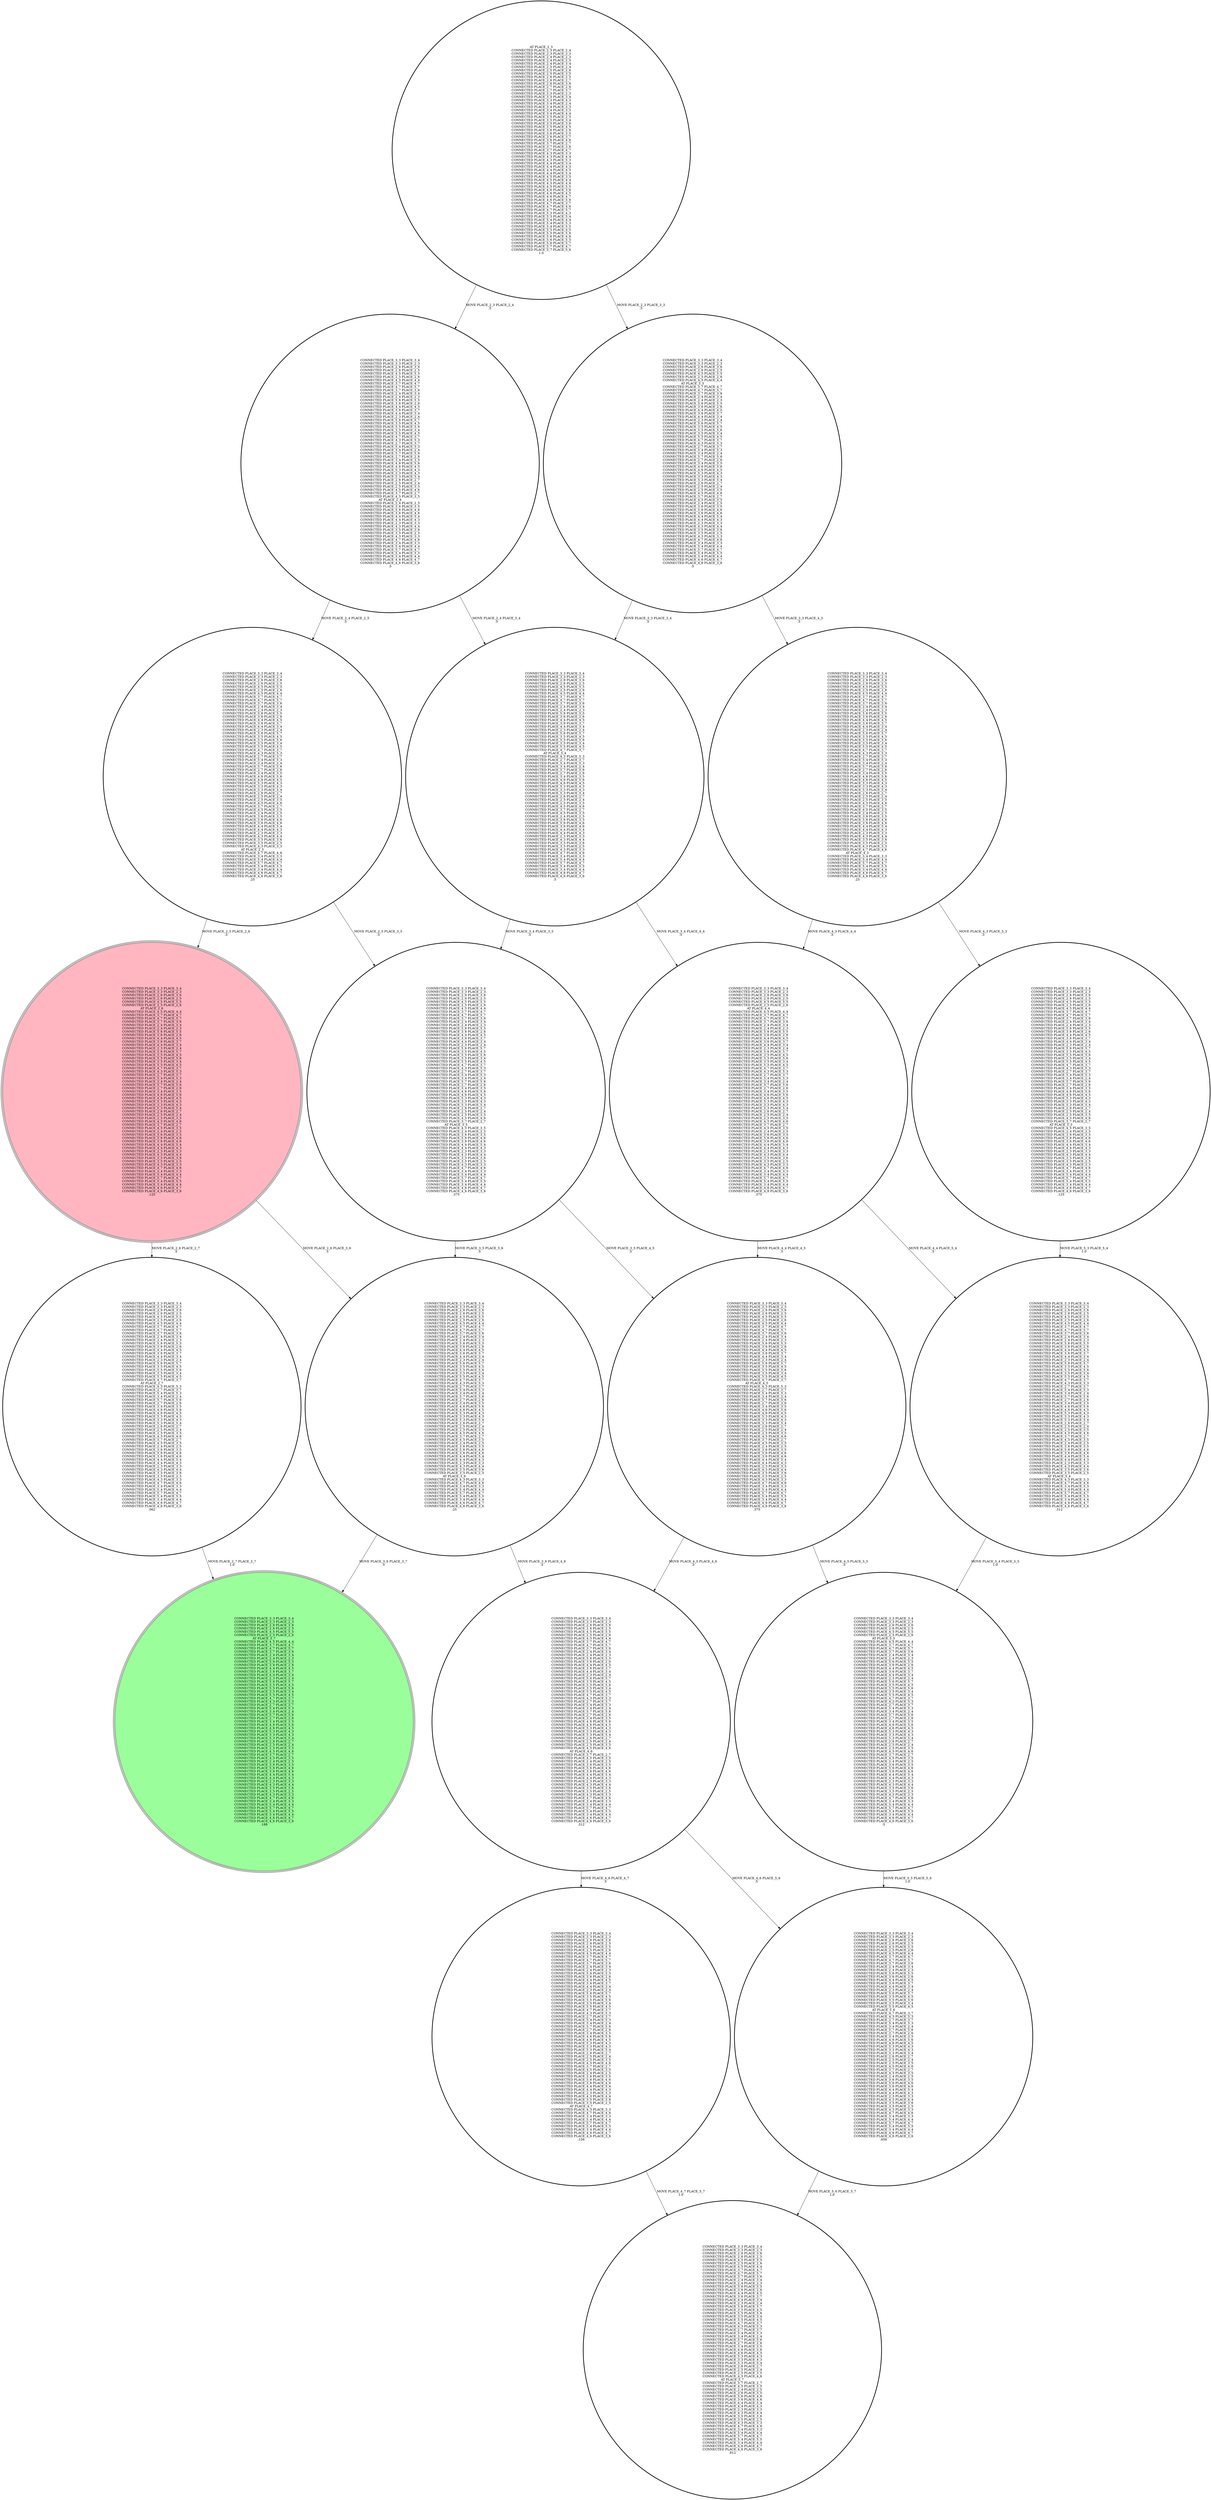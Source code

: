 digraph {
"CONNECTED PLACE_3_3 PLACE_3_4\nCONNECTED PLACE_3_3 PLACE_2_3\nCONNECTED PLACE_2_6 PLACE_3_6\nCONNECTED PLACE_2_6 PLACE_2_5\nCONNECTED PLACE_4_5 PLACE_5_5\nCONNECTED PLACE_2_5 PLACE_2_6\nCONNECTED PLACE_4_5 PLACE_4_4\nCONNECTED PLACE_3_7 PLACE_4_7\nCONNECTED PLACE_4_7 PLACE_5_7\nCONNECTED PLACE_3_7 PLACE_3_6\nCONNECTED PLACE_2_4 PLACE_3_4\nCONNECTED PLACE_2_4 PLACE_2_3\nCONNECTED PLACE_5_6 PLACE_5_5\nCONNECTED PLACE_3_6 PLACE_2_6\nCONNECTED PLACE_4_4 PLACE_4_5\nCONNECTED PLACE_3_6 PLACE_3_7\nCONNECTED PLACE_4_4 PLACE_3_4\nCONNECTED PLACE_2_3 PLACE_2_4\nCONNECTED PLACE_5_6 PLACE_5_7\nCONNECTED PLACE_3_5 PLACE_4_5\nCONNECTED PLACE_5_5 PLACE_5_6\nCONNECTED PLACE_3_5 PLACE_3_4\nCONNECTED PLACE_5_5 PLACE_4_5\nCONNECTED PLACE_4_7 PLACE_3_7\nCONNECTED PLACE_4_3 PLACE_5_3\nCONNECTED PLACE_2_7 PLACE_3_7\nCONNECTED PLACE_5_4 PLACE_5_3\nCONNECTED PLACE_3_4 PLACE_2_4\nCONNECTED PLACE_5_7 PLACE_5_6\nCONNECTED PLACE_2_7 PLACE_2_6\nCONNECTED PLACE_3_4 PLACE_3_5\nCONNECTED PLACE_4_6 PLACE_5_6\nCONNECTED PLACE_4_6 PLACE_4_5\nCONNECTED PLACE_5_3 PLACE_4_3\nCONNECTED PLACE_3_3 PLACE_4_3\nCONNECTED PLACE_5_3 PLACE_5_4\nCONNECTED PLACE_2_6 PLACE_2_7\nCONNECTED PLACE_2_5 PLACE_2_4\nCONNECTED PLACE_2_5 PLACE_3_5\nCONNECTED PLACE_4_5 PLACE_4_6\nCONNECTED PLACE_3_7 PLACE_2_7\nAT PLACE_5_3\nCONNECTED PLACE_4_5 PLACE_3_5\nCONNECTED PLACE_2_4 PLACE_2_5\nCONNECTED PLACE_3_6 PLACE_3_5\nCONNECTED PLACE_5_6 PLACE_4_6\nCONNECTED PLACE_3_6 PLACE_4_6\nCONNECTED PLACE_4_4 PLACE_5_4\nCONNECTED PLACE_4_4 PLACE_4_3\nCONNECTED PLACE_2_3 PLACE_3_3\nCONNECTED PLACE_4_3 PLACE_4_4\nCONNECTED PLACE_3_5 PLACE_3_6\nCONNECTED PLACE_3_5 PLACE_2_5\nCONNECTED PLACE_4_3 PLACE_3_3\nCONNECTED PLACE_4_7 PLACE_4_6\nCONNECTED PLACE_3_4 PLACE_3_3\nCONNECTED PLACE_5_4 PLACE_4_4\nCONNECTED PLACE_5_7 PLACE_4_7\nCONNECTED PLACE_5_4 PLACE_5_5\nCONNECTED PLACE_3_4 PLACE_4_4\nCONNECTED PLACE_4_6 PLACE_4_7\nCONNECTED PLACE_4_6 PLACE_3_6\n.125\n" -> "CONNECTED PLACE_3_3 PLACE_3_4\nCONNECTED PLACE_3_3 PLACE_2_3\nCONNECTED PLACE_2_6 PLACE_3_6\nCONNECTED PLACE_2_6 PLACE_2_5\nCONNECTED PLACE_4_5 PLACE_5_5\nCONNECTED PLACE_2_5 PLACE_2_6\nCONNECTED PLACE_4_5 PLACE_4_4\nCONNECTED PLACE_3_7 PLACE_4_7\nCONNECTED PLACE_4_7 PLACE_5_7\nCONNECTED PLACE_3_7 PLACE_3_6\nCONNECTED PLACE_2_4 PLACE_3_4\nCONNECTED PLACE_2_4 PLACE_2_3\nCONNECTED PLACE_5_6 PLACE_5_5\nCONNECTED PLACE_3_6 PLACE_2_6\nCONNECTED PLACE_4_4 PLACE_4_5\nCONNECTED PLACE_3_6 PLACE_3_7\nCONNECTED PLACE_4_4 PLACE_3_4\nCONNECTED PLACE_2_3 PLACE_2_4\nCONNECTED PLACE_5_6 PLACE_5_7\nCONNECTED PLACE_3_5 PLACE_4_5\nCONNECTED PLACE_5_5 PLACE_5_6\nCONNECTED PLACE_3_5 PLACE_3_4\nCONNECTED PLACE_5_5 PLACE_4_5\nCONNECTED PLACE_4_7 PLACE_3_7\nCONNECTED PLACE_4_3 PLACE_5_3\nCONNECTED PLACE_2_7 PLACE_3_7\nCONNECTED PLACE_5_4 PLACE_5_3\nCONNECTED PLACE_3_4 PLACE_2_4\nCONNECTED PLACE_5_7 PLACE_5_6\nCONNECTED PLACE_2_7 PLACE_2_6\nCONNECTED PLACE_3_4 PLACE_3_5\nCONNECTED PLACE_4_6 PLACE_5_6\nCONNECTED PLACE_4_6 PLACE_4_5\nCONNECTED PLACE_5_3 PLACE_4_3\nCONNECTED PLACE_3_3 PLACE_4_3\nCONNECTED PLACE_5_3 PLACE_5_4\nCONNECTED PLACE_2_6 PLACE_2_7\nCONNECTED PLACE_2_5 PLACE_2_4\nCONNECTED PLACE_2_5 PLACE_3_5\nCONNECTED PLACE_4_5 PLACE_4_6\nCONNECTED PLACE_3_7 PLACE_2_7\nCONNECTED PLACE_4_5 PLACE_3_5\nCONNECTED PLACE_2_4 PLACE_2_5\nCONNECTED PLACE_3_6 PLACE_3_5\nCONNECTED PLACE_5_6 PLACE_4_6\nCONNECTED PLACE_3_6 PLACE_4_6\nCONNECTED PLACE_4_4 PLACE_5_4\nCONNECTED PLACE_4_4 PLACE_4_3\nCONNECTED PLACE_2_3 PLACE_3_3\nCONNECTED PLACE_4_3 PLACE_4_4\nCONNECTED PLACE_3_5 PLACE_3_6\nCONNECTED PLACE_3_5 PLACE_2_5\nAT PLACE_5_4\nCONNECTED PLACE_4_3 PLACE_3_3\nCONNECTED PLACE_4_7 PLACE_4_6\nCONNECTED PLACE_3_4 PLACE_3_3\nCONNECTED PLACE_5_4 PLACE_4_4\nCONNECTED PLACE_5_7 PLACE_4_7\nCONNECTED PLACE_5_4 PLACE_5_5\nCONNECTED PLACE_3_4 PLACE_4_4\nCONNECTED PLACE_4_6 PLACE_4_7\nCONNECTED PLACE_4_6 PLACE_3_6\n.312\n"[label="MOVE PLACE_5_3 PLACE_5_4\n1.0\n"];
"CONNECTED PLACE_3_3 PLACE_3_4\nCONNECTED PLACE_3_3 PLACE_2_3\nCONNECTED PLACE_2_6 PLACE_3_6\nCONNECTED PLACE_2_6 PLACE_2_5\nCONNECTED PLACE_4_5 PLACE_5_5\nCONNECTED PLACE_2_5 PLACE_2_6\nAT PLACE_5_5\nCONNECTED PLACE_4_5 PLACE_4_4\nCONNECTED PLACE_3_7 PLACE_4_7\nCONNECTED PLACE_4_7 PLACE_5_7\nCONNECTED PLACE_3_7 PLACE_3_6\nCONNECTED PLACE_2_4 PLACE_3_4\nCONNECTED PLACE_2_4 PLACE_2_3\nCONNECTED PLACE_5_6 PLACE_5_5\nCONNECTED PLACE_3_6 PLACE_2_6\nCONNECTED PLACE_4_4 PLACE_4_5\nCONNECTED PLACE_3_6 PLACE_3_7\nCONNECTED PLACE_4_4 PLACE_3_4\nCONNECTED PLACE_2_3 PLACE_2_4\nCONNECTED PLACE_5_6 PLACE_5_7\nCONNECTED PLACE_3_5 PLACE_4_5\nCONNECTED PLACE_5_5 PLACE_5_6\nCONNECTED PLACE_3_5 PLACE_3_4\nCONNECTED PLACE_5_5 PLACE_4_5\nCONNECTED PLACE_4_7 PLACE_3_7\nCONNECTED PLACE_4_3 PLACE_5_3\nCONNECTED PLACE_2_7 PLACE_3_7\nCONNECTED PLACE_5_4 PLACE_5_3\nCONNECTED PLACE_3_4 PLACE_2_4\nCONNECTED PLACE_5_7 PLACE_5_6\nCONNECTED PLACE_2_7 PLACE_2_6\nCONNECTED PLACE_3_4 PLACE_3_5\nCONNECTED PLACE_4_6 PLACE_5_6\nCONNECTED PLACE_4_6 PLACE_4_5\nCONNECTED PLACE_5_3 PLACE_4_3\nCONNECTED PLACE_3_3 PLACE_4_3\nCONNECTED PLACE_5_3 PLACE_5_4\nCONNECTED PLACE_2_6 PLACE_2_7\nCONNECTED PLACE_2_5 PLACE_2_4\nCONNECTED PLACE_2_5 PLACE_3_5\nCONNECTED PLACE_4_5 PLACE_4_6\nCONNECTED PLACE_3_7 PLACE_2_7\nCONNECTED PLACE_4_5 PLACE_3_5\nCONNECTED PLACE_2_4 PLACE_2_5\nCONNECTED PLACE_3_6 PLACE_3_5\nCONNECTED PLACE_5_6 PLACE_4_6\nCONNECTED PLACE_3_6 PLACE_4_6\nCONNECTED PLACE_4_4 PLACE_5_4\nCONNECTED PLACE_4_4 PLACE_4_3\nCONNECTED PLACE_2_3 PLACE_3_3\nCONNECTED PLACE_4_3 PLACE_4_4\nCONNECTED PLACE_3_5 PLACE_3_6\nCONNECTED PLACE_3_5 PLACE_2_5\nCONNECTED PLACE_4_3 PLACE_3_3\nCONNECTED PLACE_4_7 PLACE_4_6\nCONNECTED PLACE_3_4 PLACE_3_3\nCONNECTED PLACE_5_4 PLACE_4_4\nCONNECTED PLACE_5_7 PLACE_4_7\nCONNECTED PLACE_5_4 PLACE_5_5\nCONNECTED PLACE_3_4 PLACE_4_4\nCONNECTED PLACE_4_6 PLACE_4_7\nCONNECTED PLACE_4_6 PLACE_3_6\n.5\n" -> "CONNECTED PLACE_3_3 PLACE_3_4\nCONNECTED PLACE_3_3 PLACE_2_3\nCONNECTED PLACE_2_6 PLACE_3_6\nCONNECTED PLACE_2_6 PLACE_2_5\nCONNECTED PLACE_4_5 PLACE_5_5\nCONNECTED PLACE_2_5 PLACE_2_6\nCONNECTED PLACE_4_5 PLACE_4_4\nCONNECTED PLACE_3_7 PLACE_4_7\nCONNECTED PLACE_4_7 PLACE_5_7\nCONNECTED PLACE_3_7 PLACE_3_6\nCONNECTED PLACE_2_4 PLACE_3_4\nCONNECTED PLACE_2_4 PLACE_2_3\nCONNECTED PLACE_5_6 PLACE_5_5\nCONNECTED PLACE_3_6 PLACE_2_6\nCONNECTED PLACE_4_4 PLACE_4_5\nCONNECTED PLACE_3_6 PLACE_3_7\nCONNECTED PLACE_4_4 PLACE_3_4\nCONNECTED PLACE_2_3 PLACE_2_4\nCONNECTED PLACE_5_6 PLACE_5_7\nCONNECTED PLACE_3_5 PLACE_4_5\nCONNECTED PLACE_5_5 PLACE_5_6\nCONNECTED PLACE_3_5 PLACE_3_4\nCONNECTED PLACE_5_5 PLACE_4_5\nAT PLACE_5_6\nCONNECTED PLACE_4_7 PLACE_3_7\nCONNECTED PLACE_4_3 PLACE_5_3\nCONNECTED PLACE_2_7 PLACE_3_7\nCONNECTED PLACE_5_4 PLACE_5_3\nCONNECTED PLACE_3_4 PLACE_2_4\nCONNECTED PLACE_5_7 PLACE_5_6\nCONNECTED PLACE_2_7 PLACE_2_6\nCONNECTED PLACE_3_4 PLACE_3_5\nCONNECTED PLACE_4_6 PLACE_5_6\nCONNECTED PLACE_4_6 PLACE_4_5\nCONNECTED PLACE_5_3 PLACE_4_3\nCONNECTED PLACE_3_3 PLACE_4_3\nCONNECTED PLACE_5_3 PLACE_5_4\nCONNECTED PLACE_2_6 PLACE_2_7\nCONNECTED PLACE_2_5 PLACE_2_4\nCONNECTED PLACE_2_5 PLACE_3_5\nCONNECTED PLACE_4_5 PLACE_4_6\nCONNECTED PLACE_3_7 PLACE_2_7\nCONNECTED PLACE_4_5 PLACE_3_5\nCONNECTED PLACE_2_4 PLACE_2_5\nCONNECTED PLACE_3_6 PLACE_3_5\nCONNECTED PLACE_5_6 PLACE_4_6\nCONNECTED PLACE_3_6 PLACE_4_6\nCONNECTED PLACE_4_4 PLACE_5_4\nCONNECTED PLACE_4_4 PLACE_4_3\nCONNECTED PLACE_2_3 PLACE_3_3\nCONNECTED PLACE_4_3 PLACE_4_4\nCONNECTED PLACE_3_5 PLACE_3_6\nCONNECTED PLACE_3_5 PLACE_2_5\nCONNECTED PLACE_4_3 PLACE_3_3\nCONNECTED PLACE_4_7 PLACE_4_6\nCONNECTED PLACE_3_4 PLACE_3_3\nCONNECTED PLACE_5_4 PLACE_4_4\nCONNECTED PLACE_5_7 PLACE_4_7\nCONNECTED PLACE_5_4 PLACE_5_5\nCONNECTED PLACE_3_4 PLACE_4_4\nCONNECTED PLACE_4_6 PLACE_4_7\nCONNECTED PLACE_4_6 PLACE_3_6\n.656\n"[label="MOVE PLACE_5_5 PLACE_5_6\n1.0\n"];
"CONNECTED PLACE_3_3 PLACE_3_4\nCONNECTED PLACE_3_3 PLACE_2_3\nCONNECTED PLACE_2_6 PLACE_3_6\nCONNECTED PLACE_2_6 PLACE_2_5\nCONNECTED PLACE_4_5 PLACE_5_5\nCONNECTED PLACE_2_5 PLACE_2_6\nCONNECTED PLACE_4_5 PLACE_4_4\nCONNECTED PLACE_3_7 PLACE_4_7\nCONNECTED PLACE_4_7 PLACE_5_7\nCONNECTED PLACE_3_7 PLACE_3_6\nCONNECTED PLACE_2_4 PLACE_3_4\nCONNECTED PLACE_2_4 PLACE_2_3\nCONNECTED PLACE_5_6 PLACE_5_5\nCONNECTED PLACE_3_6 PLACE_2_6\nCONNECTED PLACE_4_4 PLACE_4_5\nCONNECTED PLACE_3_6 PLACE_3_7\nCONNECTED PLACE_4_4 PLACE_3_4\nCONNECTED PLACE_2_3 PLACE_2_4\nCONNECTED PLACE_5_6 PLACE_5_7\nCONNECTED PLACE_3_5 PLACE_4_5\nCONNECTED PLACE_5_5 PLACE_5_6\nCONNECTED PLACE_3_5 PLACE_3_4\nCONNECTED PLACE_5_5 PLACE_4_5\nCONNECTED PLACE_4_7 PLACE_3_7\nCONNECTED PLACE_4_3 PLACE_5_3\nCONNECTED PLACE_2_7 PLACE_3_7\nCONNECTED PLACE_5_4 PLACE_5_3\nCONNECTED PLACE_3_4 PLACE_2_4\nCONNECTED PLACE_5_7 PLACE_5_6\nCONNECTED PLACE_2_7 PLACE_2_6\nCONNECTED PLACE_3_4 PLACE_3_5\nCONNECTED PLACE_4_6 PLACE_5_6\nCONNECTED PLACE_4_6 PLACE_4_5\nCONNECTED PLACE_5_3 PLACE_4_3\nCONNECTED PLACE_3_3 PLACE_4_3\nCONNECTED PLACE_5_3 PLACE_5_4\nCONNECTED PLACE_2_6 PLACE_2_7\nCONNECTED PLACE_2_5 PLACE_2_4\nCONNECTED PLACE_2_5 PLACE_3_5\nCONNECTED PLACE_4_5 PLACE_4_6\nCONNECTED PLACE_3_7 PLACE_2_7\nCONNECTED PLACE_4_5 PLACE_3_5\nAT PLACE_2_4\nCONNECTED PLACE_2_4 PLACE_2_5\nCONNECTED PLACE_3_6 PLACE_3_5\nCONNECTED PLACE_5_6 PLACE_4_6\nCONNECTED PLACE_3_6 PLACE_4_6\nCONNECTED PLACE_4_4 PLACE_5_4\nCONNECTED PLACE_4_4 PLACE_4_3\nCONNECTED PLACE_2_3 PLACE_3_3\nCONNECTED PLACE_4_3 PLACE_4_4\nCONNECTED PLACE_3_5 PLACE_3_6\nCONNECTED PLACE_3_5 PLACE_2_5\nCONNECTED PLACE_4_3 PLACE_3_3\nCONNECTED PLACE_4_7 PLACE_4_6\nCONNECTED PLACE_3_4 PLACE_3_3\nCONNECTED PLACE_5_4 PLACE_4_4\nCONNECTED PLACE_5_7 PLACE_4_7\nCONNECTED PLACE_5_4 PLACE_5_5\nCONNECTED PLACE_3_4 PLACE_4_4\nCONNECTED PLACE_4_6 PLACE_4_7\nCONNECTED PLACE_4_6 PLACE_3_6\n.5\n" -> "CONNECTED PLACE_3_3 PLACE_3_4\nCONNECTED PLACE_3_3 PLACE_2_3\nCONNECTED PLACE_2_6 PLACE_3_6\nCONNECTED PLACE_2_6 PLACE_2_5\nCONNECTED PLACE_4_5 PLACE_5_5\nCONNECTED PLACE_2_5 PLACE_2_6\nCONNECTED PLACE_4_5 PLACE_4_4\nCONNECTED PLACE_3_7 PLACE_4_7\nCONNECTED PLACE_4_7 PLACE_5_7\nCONNECTED PLACE_3_7 PLACE_3_6\nCONNECTED PLACE_2_4 PLACE_3_4\nCONNECTED PLACE_2_4 PLACE_2_3\nCONNECTED PLACE_5_6 PLACE_5_5\nCONNECTED PLACE_3_6 PLACE_2_6\nCONNECTED PLACE_4_4 PLACE_4_5\nCONNECTED PLACE_3_6 PLACE_3_7\nCONNECTED PLACE_4_4 PLACE_3_4\nCONNECTED PLACE_2_3 PLACE_2_4\nCONNECTED PLACE_5_6 PLACE_5_7\nCONNECTED PLACE_3_5 PLACE_4_5\nCONNECTED PLACE_5_5 PLACE_5_6\nCONNECTED PLACE_3_5 PLACE_3_4\nCONNECTED PLACE_5_5 PLACE_4_5\nCONNECTED PLACE_4_7 PLACE_3_7\nCONNECTED PLACE_4_3 PLACE_5_3\nCONNECTED PLACE_2_7 PLACE_3_7\nCONNECTED PLACE_5_4 PLACE_5_3\nCONNECTED PLACE_3_4 PLACE_2_4\nCONNECTED PLACE_5_7 PLACE_5_6\nCONNECTED PLACE_2_7 PLACE_2_6\nCONNECTED PLACE_3_4 PLACE_3_5\nCONNECTED PLACE_4_6 PLACE_5_6\nCONNECTED PLACE_4_6 PLACE_4_5\nCONNECTED PLACE_5_3 PLACE_4_3\nCONNECTED PLACE_3_3 PLACE_4_3\nCONNECTED PLACE_5_3 PLACE_5_4\nCONNECTED PLACE_2_6 PLACE_2_7\nCONNECTED PLACE_2_5 PLACE_2_4\nCONNECTED PLACE_2_5 PLACE_3_5\nCONNECTED PLACE_4_5 PLACE_4_6\nCONNECTED PLACE_3_7 PLACE_2_7\nCONNECTED PLACE_4_5 PLACE_3_5\nCONNECTED PLACE_2_4 PLACE_2_5\nCONNECTED PLACE_3_6 PLACE_3_5\nCONNECTED PLACE_5_6 PLACE_4_6\nCONNECTED PLACE_3_6 PLACE_4_6\nCONNECTED PLACE_4_4 PLACE_5_4\nCONNECTED PLACE_4_4 PLACE_4_3\nCONNECTED PLACE_2_3 PLACE_3_3\nCONNECTED PLACE_4_3 PLACE_4_4\nCONNECTED PLACE_3_5 PLACE_3_6\nCONNECTED PLACE_3_5 PLACE_2_5\nCONNECTED PLACE_4_3 PLACE_3_3\nAT PLACE_2_5\nCONNECTED PLACE_4_7 PLACE_4_6\nCONNECTED PLACE_3_4 PLACE_3_3\nCONNECTED PLACE_5_4 PLACE_4_4\nCONNECTED PLACE_5_7 PLACE_4_7\nCONNECTED PLACE_5_4 PLACE_5_5\nCONNECTED PLACE_3_4 PLACE_4_4\nCONNECTED PLACE_4_6 PLACE_4_7\nCONNECTED PLACE_4_6 PLACE_3_6\n.25\n"[label="MOVE PLACE_2_4 PLACE_2_5\n.5\n"];
"CONNECTED PLACE_3_3 PLACE_3_4\nCONNECTED PLACE_3_3 PLACE_2_3\nCONNECTED PLACE_2_6 PLACE_3_6\nCONNECTED PLACE_2_6 PLACE_2_5\nCONNECTED PLACE_4_5 PLACE_5_5\nCONNECTED PLACE_2_5 PLACE_2_6\nCONNECTED PLACE_4_5 PLACE_4_4\nCONNECTED PLACE_3_7 PLACE_4_7\nCONNECTED PLACE_4_7 PLACE_5_7\nCONNECTED PLACE_3_7 PLACE_3_6\nCONNECTED PLACE_2_4 PLACE_3_4\nCONNECTED PLACE_2_4 PLACE_2_3\nCONNECTED PLACE_5_6 PLACE_5_5\nCONNECTED PLACE_3_6 PLACE_2_6\nCONNECTED PLACE_4_4 PLACE_4_5\nCONNECTED PLACE_3_6 PLACE_3_7\nCONNECTED PLACE_4_4 PLACE_3_4\nCONNECTED PLACE_2_3 PLACE_2_4\nCONNECTED PLACE_5_6 PLACE_5_7\nCONNECTED PLACE_3_5 PLACE_4_5\nCONNECTED PLACE_5_5 PLACE_5_6\nCONNECTED PLACE_3_5 PLACE_3_4\nCONNECTED PLACE_5_5 PLACE_4_5\nCONNECTED PLACE_4_7 PLACE_3_7\nCONNECTED PLACE_4_3 PLACE_5_3\nCONNECTED PLACE_2_7 PLACE_3_7\nCONNECTED PLACE_5_4 PLACE_5_3\nCONNECTED PLACE_3_4 PLACE_2_4\nCONNECTED PLACE_5_7 PLACE_5_6\nCONNECTED PLACE_2_7 PLACE_2_6\nCONNECTED PLACE_3_4 PLACE_3_5\nCONNECTED PLACE_4_6 PLACE_5_6\nCONNECTED PLACE_4_6 PLACE_4_5\nCONNECTED PLACE_5_3 PLACE_4_3\nCONNECTED PLACE_3_3 PLACE_4_3\nCONNECTED PLACE_5_3 PLACE_5_4\nCONNECTED PLACE_2_6 PLACE_2_7\nCONNECTED PLACE_2_5 PLACE_2_4\nCONNECTED PLACE_2_5 PLACE_3_5\nCONNECTED PLACE_4_5 PLACE_4_6\nCONNECTED PLACE_3_7 PLACE_2_7\nCONNECTED PLACE_4_5 PLACE_3_5\nAT PLACE_2_4\nCONNECTED PLACE_2_4 PLACE_2_5\nCONNECTED PLACE_3_6 PLACE_3_5\nCONNECTED PLACE_5_6 PLACE_4_6\nCONNECTED PLACE_3_6 PLACE_4_6\nCONNECTED PLACE_4_4 PLACE_5_4\nCONNECTED PLACE_4_4 PLACE_4_3\nCONNECTED PLACE_2_3 PLACE_3_3\nCONNECTED PLACE_4_3 PLACE_4_4\nCONNECTED PLACE_3_5 PLACE_3_6\nCONNECTED PLACE_3_5 PLACE_2_5\nCONNECTED PLACE_4_3 PLACE_3_3\nCONNECTED PLACE_4_7 PLACE_4_6\nCONNECTED PLACE_3_4 PLACE_3_3\nCONNECTED PLACE_5_4 PLACE_4_4\nCONNECTED PLACE_5_7 PLACE_4_7\nCONNECTED PLACE_5_4 PLACE_5_5\nCONNECTED PLACE_3_4 PLACE_4_4\nCONNECTED PLACE_4_6 PLACE_4_7\nCONNECTED PLACE_4_6 PLACE_3_6\n.5\n" -> "CONNECTED PLACE_3_3 PLACE_3_4\nCONNECTED PLACE_3_3 PLACE_2_3\nCONNECTED PLACE_2_6 PLACE_3_6\nCONNECTED PLACE_2_6 PLACE_2_5\nCONNECTED PLACE_4_5 PLACE_5_5\nCONNECTED PLACE_2_5 PLACE_2_6\nCONNECTED PLACE_4_5 PLACE_4_4\nCONNECTED PLACE_3_7 PLACE_4_7\nCONNECTED PLACE_4_7 PLACE_5_7\nCONNECTED PLACE_3_7 PLACE_3_6\nCONNECTED PLACE_2_4 PLACE_3_4\nCONNECTED PLACE_2_4 PLACE_2_3\nCONNECTED PLACE_5_6 PLACE_5_5\nCONNECTED PLACE_3_6 PLACE_2_6\nCONNECTED PLACE_4_4 PLACE_4_5\nCONNECTED PLACE_3_6 PLACE_3_7\nCONNECTED PLACE_4_4 PLACE_3_4\nCONNECTED PLACE_2_3 PLACE_2_4\nCONNECTED PLACE_5_6 PLACE_5_7\nCONNECTED PLACE_3_5 PLACE_4_5\nCONNECTED PLACE_5_5 PLACE_5_6\nCONNECTED PLACE_3_5 PLACE_3_4\nCONNECTED PLACE_5_5 PLACE_4_5\nCONNECTED PLACE_4_7 PLACE_3_7\nAT PLACE_3_4\nCONNECTED PLACE_4_3 PLACE_5_3\nCONNECTED PLACE_2_7 PLACE_3_7\nCONNECTED PLACE_5_4 PLACE_5_3\nCONNECTED PLACE_3_4 PLACE_2_4\nCONNECTED PLACE_5_7 PLACE_5_6\nCONNECTED PLACE_2_7 PLACE_2_6\nCONNECTED PLACE_3_4 PLACE_3_5\nCONNECTED PLACE_4_6 PLACE_5_6\nCONNECTED PLACE_4_6 PLACE_4_5\nCONNECTED PLACE_5_3 PLACE_4_3\nCONNECTED PLACE_3_3 PLACE_4_3\nCONNECTED PLACE_5_3 PLACE_5_4\nCONNECTED PLACE_2_6 PLACE_2_7\nCONNECTED PLACE_2_5 PLACE_2_4\nCONNECTED PLACE_2_5 PLACE_3_5\nCONNECTED PLACE_4_5 PLACE_4_6\nCONNECTED PLACE_3_7 PLACE_2_7\nCONNECTED PLACE_4_5 PLACE_3_5\nCONNECTED PLACE_2_4 PLACE_2_5\nCONNECTED PLACE_3_6 PLACE_3_5\nCONNECTED PLACE_5_6 PLACE_4_6\nCONNECTED PLACE_3_6 PLACE_4_6\nCONNECTED PLACE_4_4 PLACE_5_4\nCONNECTED PLACE_4_4 PLACE_4_3\nCONNECTED PLACE_2_3 PLACE_3_3\nCONNECTED PLACE_4_3 PLACE_4_4\nCONNECTED PLACE_3_5 PLACE_3_6\nCONNECTED PLACE_3_5 PLACE_2_5\nCONNECTED PLACE_4_3 PLACE_3_3\nCONNECTED PLACE_4_7 PLACE_4_6\nCONNECTED PLACE_3_4 PLACE_3_3\nCONNECTED PLACE_5_4 PLACE_4_4\nCONNECTED PLACE_5_7 PLACE_4_7\nCONNECTED PLACE_5_4 PLACE_5_5\nCONNECTED PLACE_3_4 PLACE_4_4\nCONNECTED PLACE_4_6 PLACE_4_7\nCONNECTED PLACE_4_6 PLACE_3_6\n.5\n"[label="MOVE PLACE_2_4 PLACE_3_4\n.5\n"];
"CONNECTED PLACE_3_3 PLACE_3_4\nCONNECTED PLACE_3_3 PLACE_2_3\nCONNECTED PLACE_2_6 PLACE_3_6\nCONNECTED PLACE_2_6 PLACE_2_5\nCONNECTED PLACE_4_5 PLACE_5_5\nCONNECTED PLACE_2_5 PLACE_2_6\nCONNECTED PLACE_4_5 PLACE_4_4\nCONNECTED PLACE_3_7 PLACE_4_7\nCONNECTED PLACE_4_7 PLACE_5_7\nCONNECTED PLACE_3_7 PLACE_3_6\nCONNECTED PLACE_2_4 PLACE_3_4\nCONNECTED PLACE_2_4 PLACE_2_3\nCONNECTED PLACE_5_6 PLACE_5_5\nCONNECTED PLACE_3_6 PLACE_2_6\nCONNECTED PLACE_4_4 PLACE_4_5\nCONNECTED PLACE_3_6 PLACE_3_7\nCONNECTED PLACE_4_4 PLACE_3_4\nCONNECTED PLACE_2_3 PLACE_2_4\nCONNECTED PLACE_5_6 PLACE_5_7\nCONNECTED PLACE_3_5 PLACE_4_5\nCONNECTED PLACE_5_5 PLACE_5_6\nCONNECTED PLACE_3_5 PLACE_3_4\nCONNECTED PLACE_5_5 PLACE_4_5\nCONNECTED PLACE_4_7 PLACE_3_7\nCONNECTED PLACE_4_3 PLACE_5_3\nCONNECTED PLACE_2_7 PLACE_3_7\nCONNECTED PLACE_5_4 PLACE_5_3\nCONNECTED PLACE_3_4 PLACE_2_4\nCONNECTED PLACE_5_7 PLACE_5_6\nCONNECTED PLACE_2_7 PLACE_2_6\nCONNECTED PLACE_3_4 PLACE_3_5\nCONNECTED PLACE_4_6 PLACE_5_6\nCONNECTED PLACE_4_6 PLACE_4_5\nCONNECTED PLACE_5_3 PLACE_4_3\nCONNECTED PLACE_3_3 PLACE_4_3\nCONNECTED PLACE_5_3 PLACE_5_4\nCONNECTED PLACE_2_6 PLACE_2_7\nCONNECTED PLACE_2_5 PLACE_2_4\nCONNECTED PLACE_2_5 PLACE_3_5\nCONNECTED PLACE_4_5 PLACE_4_6\nCONNECTED PLACE_3_7 PLACE_2_7\nCONNECTED PLACE_4_5 PLACE_3_5\nCONNECTED PLACE_2_4 PLACE_2_5\nCONNECTED PLACE_3_6 PLACE_3_5\nCONNECTED PLACE_5_6 PLACE_4_6\nCONNECTED PLACE_3_6 PLACE_4_6\nCONNECTED PLACE_4_4 PLACE_5_4\nCONNECTED PLACE_4_4 PLACE_4_3\nCONNECTED PLACE_2_3 PLACE_3_3\nCONNECTED PLACE_4_3 PLACE_4_4\nCONNECTED PLACE_3_5 PLACE_3_6\nCONNECTED PLACE_3_5 PLACE_2_5\nAT PLACE_3_6\nCONNECTED PLACE_4_3 PLACE_3_3\nCONNECTED PLACE_4_7 PLACE_4_6\nCONNECTED PLACE_3_4 PLACE_3_3\nCONNECTED PLACE_5_4 PLACE_4_4\nCONNECTED PLACE_5_7 PLACE_4_7\nCONNECTED PLACE_5_4 PLACE_5_5\nCONNECTED PLACE_3_4 PLACE_4_4\nCONNECTED PLACE_4_6 PLACE_4_7\nCONNECTED PLACE_4_6 PLACE_3_6\n.25\n" -> "CONNECTED PLACE_3_3 PLACE_3_4\nCONNECTED PLACE_3_3 PLACE_2_3\nCONNECTED PLACE_2_6 PLACE_3_6\nCONNECTED PLACE_2_6 PLACE_2_5\nCONNECTED PLACE_4_5 PLACE_5_5\nCONNECTED PLACE_2_5 PLACE_2_6\nCONNECTED PLACE_4_5 PLACE_4_4\nCONNECTED PLACE_3_7 PLACE_4_7\nCONNECTED PLACE_4_7 PLACE_5_7\nCONNECTED PLACE_3_7 PLACE_3_6\nCONNECTED PLACE_2_4 PLACE_3_4\nCONNECTED PLACE_2_4 PLACE_2_3\nCONNECTED PLACE_5_6 PLACE_5_5\nCONNECTED PLACE_3_6 PLACE_2_6\nCONNECTED PLACE_4_4 PLACE_4_5\nCONNECTED PLACE_3_6 PLACE_3_7\nCONNECTED PLACE_4_4 PLACE_3_4\nCONNECTED PLACE_2_3 PLACE_2_4\nCONNECTED PLACE_5_6 PLACE_5_7\nCONNECTED PLACE_3_5 PLACE_4_5\nCONNECTED PLACE_5_5 PLACE_5_6\nCONNECTED PLACE_3_5 PLACE_3_4\nCONNECTED PLACE_5_5 PLACE_4_5\nCONNECTED PLACE_4_7 PLACE_3_7\nCONNECTED PLACE_4_3 PLACE_5_3\nCONNECTED PLACE_2_7 PLACE_3_7\nCONNECTED PLACE_5_4 PLACE_5_3\nCONNECTED PLACE_3_4 PLACE_2_4\nCONNECTED PLACE_5_7 PLACE_5_6\nCONNECTED PLACE_2_7 PLACE_2_6\nCONNECTED PLACE_3_4 PLACE_3_5\nCONNECTED PLACE_4_6 PLACE_5_6\nCONNECTED PLACE_4_6 PLACE_4_5\nCONNECTED PLACE_5_3 PLACE_4_3\nCONNECTED PLACE_3_3 PLACE_4_3\nCONNECTED PLACE_5_3 PLACE_5_4\nCONNECTED PLACE_2_6 PLACE_2_7\nCONNECTED PLACE_2_5 PLACE_2_4\nCONNECTED PLACE_2_5 PLACE_3_5\nCONNECTED PLACE_4_5 PLACE_4_6\nAT PLACE_4_6\nCONNECTED PLACE_3_7 PLACE_2_7\nCONNECTED PLACE_4_5 PLACE_3_5\nCONNECTED PLACE_2_4 PLACE_2_5\nCONNECTED PLACE_3_6 PLACE_3_5\nCONNECTED PLACE_5_6 PLACE_4_6\nCONNECTED PLACE_3_6 PLACE_4_6\nCONNECTED PLACE_4_4 PLACE_5_4\nCONNECTED PLACE_4_4 PLACE_4_3\nCONNECTED PLACE_2_3 PLACE_3_3\nCONNECTED PLACE_4_3 PLACE_4_4\nCONNECTED PLACE_3_5 PLACE_3_6\nCONNECTED PLACE_3_5 PLACE_2_5\nCONNECTED PLACE_4_3 PLACE_3_3\nCONNECTED PLACE_4_7 PLACE_4_6\nCONNECTED PLACE_3_4 PLACE_3_3\nCONNECTED PLACE_5_4 PLACE_4_4\nCONNECTED PLACE_5_7 PLACE_4_7\nCONNECTED PLACE_5_4 PLACE_5_5\nCONNECTED PLACE_3_4 PLACE_4_4\nCONNECTED PLACE_4_6 PLACE_4_7\nCONNECTED PLACE_4_6 PLACE_3_6\n.312\n"[label="MOVE PLACE_3_6 PLACE_4_6\n.5\n"];
"CONNECTED PLACE_3_3 PLACE_3_4\nCONNECTED PLACE_3_3 PLACE_2_3\nCONNECTED PLACE_2_6 PLACE_3_6\nCONNECTED PLACE_2_6 PLACE_2_5\nCONNECTED PLACE_4_5 PLACE_5_5\nCONNECTED PLACE_2_5 PLACE_2_6\nCONNECTED PLACE_4_5 PLACE_4_4\nCONNECTED PLACE_3_7 PLACE_4_7\nCONNECTED PLACE_4_7 PLACE_5_7\nCONNECTED PLACE_3_7 PLACE_3_6\nCONNECTED PLACE_2_4 PLACE_3_4\nCONNECTED PLACE_2_4 PLACE_2_3\nCONNECTED PLACE_5_6 PLACE_5_5\nCONNECTED PLACE_3_6 PLACE_2_6\nCONNECTED PLACE_4_4 PLACE_4_5\nCONNECTED PLACE_3_6 PLACE_3_7\nCONNECTED PLACE_4_4 PLACE_3_4\nCONNECTED PLACE_2_3 PLACE_2_4\nCONNECTED PLACE_5_6 PLACE_5_7\nCONNECTED PLACE_3_5 PLACE_4_5\nCONNECTED PLACE_5_5 PLACE_5_6\nCONNECTED PLACE_3_5 PLACE_3_4\nCONNECTED PLACE_5_5 PLACE_4_5\nCONNECTED PLACE_4_7 PLACE_3_7\nCONNECTED PLACE_4_3 PLACE_5_3\nCONNECTED PLACE_2_7 PLACE_3_7\nCONNECTED PLACE_5_4 PLACE_5_3\nCONNECTED PLACE_3_4 PLACE_2_4\nCONNECTED PLACE_5_7 PLACE_5_6\nCONNECTED PLACE_2_7 PLACE_2_6\nCONNECTED PLACE_3_4 PLACE_3_5\nCONNECTED PLACE_4_6 PLACE_5_6\nCONNECTED PLACE_4_6 PLACE_4_5\nCONNECTED PLACE_5_3 PLACE_4_3\nCONNECTED PLACE_3_3 PLACE_4_3\nCONNECTED PLACE_5_3 PLACE_5_4\nCONNECTED PLACE_2_6 PLACE_2_7\nCONNECTED PLACE_2_5 PLACE_2_4\nCONNECTED PLACE_2_5 PLACE_3_5\nCONNECTED PLACE_4_5 PLACE_4_6\nCONNECTED PLACE_3_7 PLACE_2_7\nCONNECTED PLACE_4_5 PLACE_3_5\nCONNECTED PLACE_2_4 PLACE_2_5\nCONNECTED PLACE_3_6 PLACE_3_5\nCONNECTED PLACE_5_6 PLACE_4_6\nCONNECTED PLACE_3_6 PLACE_4_6\nCONNECTED PLACE_4_4 PLACE_5_4\nCONNECTED PLACE_4_4 PLACE_4_3\nCONNECTED PLACE_2_3 PLACE_3_3\nCONNECTED PLACE_4_3 PLACE_4_4\nCONNECTED PLACE_3_5 PLACE_3_6\nCONNECTED PLACE_3_5 PLACE_2_5\nAT PLACE_3_6\nCONNECTED PLACE_4_3 PLACE_3_3\nCONNECTED PLACE_4_7 PLACE_4_6\nCONNECTED PLACE_3_4 PLACE_3_3\nCONNECTED PLACE_5_4 PLACE_4_4\nCONNECTED PLACE_5_7 PLACE_4_7\nCONNECTED PLACE_5_4 PLACE_5_5\nCONNECTED PLACE_3_4 PLACE_4_4\nCONNECTED PLACE_4_6 PLACE_4_7\nCONNECTED PLACE_4_6 PLACE_3_6\n.25\n" -> "CONNECTED PLACE_3_3 PLACE_3_4\nCONNECTED PLACE_3_3 PLACE_2_3\nCONNECTED PLACE_2_6 PLACE_3_6\nCONNECTED PLACE_2_6 PLACE_2_5\nCONNECTED PLACE_4_5 PLACE_5_5\nCONNECTED PLACE_2_5 PLACE_2_6\nAT PLACE_3_7\nCONNECTED PLACE_4_5 PLACE_4_4\nCONNECTED PLACE_3_7 PLACE_4_7\nCONNECTED PLACE_4_7 PLACE_5_7\nCONNECTED PLACE_3_7 PLACE_3_6\nCONNECTED PLACE_2_4 PLACE_3_4\nCONNECTED PLACE_2_4 PLACE_2_3\nCONNECTED PLACE_5_6 PLACE_5_5\nCONNECTED PLACE_3_6 PLACE_2_6\nCONNECTED PLACE_4_4 PLACE_4_5\nCONNECTED PLACE_3_6 PLACE_3_7\nCONNECTED PLACE_4_4 PLACE_3_4\nCONNECTED PLACE_2_3 PLACE_2_4\nCONNECTED PLACE_5_6 PLACE_5_7\nCONNECTED PLACE_3_5 PLACE_4_5\nCONNECTED PLACE_5_5 PLACE_5_6\nCONNECTED PLACE_3_5 PLACE_3_4\nCONNECTED PLACE_5_5 PLACE_4_5\nCONNECTED PLACE_4_7 PLACE_3_7\nCONNECTED PLACE_4_3 PLACE_5_3\nCONNECTED PLACE_2_7 PLACE_3_7\nCONNECTED PLACE_5_4 PLACE_5_3\nCONNECTED PLACE_3_4 PLACE_2_4\nCONNECTED PLACE_5_7 PLACE_5_6\nCONNECTED PLACE_2_7 PLACE_2_6\nCONNECTED PLACE_3_4 PLACE_3_5\nCONNECTED PLACE_4_6 PLACE_5_6\nCONNECTED PLACE_4_6 PLACE_4_5\nCONNECTED PLACE_5_3 PLACE_4_3\nCONNECTED PLACE_3_3 PLACE_4_3\nCONNECTED PLACE_5_3 PLACE_5_4\nCONNECTED PLACE_2_6 PLACE_2_7\nCONNECTED PLACE_2_5 PLACE_2_4\nCONNECTED PLACE_2_5 PLACE_3_5\nCONNECTED PLACE_4_5 PLACE_4_6\nCONNECTED PLACE_3_7 PLACE_2_7\nCONNECTED PLACE_4_5 PLACE_3_5\nCONNECTED PLACE_2_4 PLACE_2_5\nCONNECTED PLACE_3_6 PLACE_3_5\nCONNECTED PLACE_5_6 PLACE_4_6\nCONNECTED PLACE_3_6 PLACE_4_6\nCONNECTED PLACE_4_4 PLACE_5_4\nCONNECTED PLACE_4_4 PLACE_4_3\nCONNECTED PLACE_2_3 PLACE_3_3\nCONNECTED PLACE_4_3 PLACE_4_4\nCONNECTED PLACE_3_5 PLACE_3_6\nCONNECTED PLACE_3_5 PLACE_2_5\nCONNECTED PLACE_4_3 PLACE_3_3\nCONNECTED PLACE_4_7 PLACE_4_6\nCONNECTED PLACE_3_4 PLACE_3_3\nCONNECTED PLACE_5_4 PLACE_4_4\nCONNECTED PLACE_5_7 PLACE_4_7\nCONNECTED PLACE_5_4 PLACE_5_5\nCONNECTED PLACE_3_4 PLACE_4_4\nCONNECTED PLACE_4_6 PLACE_4_7\nCONNECTED PLACE_4_6 PLACE_3_6\n.188\n"[label="MOVE PLACE_3_6 PLACE_3_7\n.5\n"];
"AT PLACE_2_3\nCONNECTED PLACE_2_3 PLACE_2_4\nCONNECTED PLACE_2_3 PLACE_3_3\nCONNECTED PLACE_2_4 PLACE_2_3\nCONNECTED PLACE_2_4 PLACE_2_5\nCONNECTED PLACE_2_4 PLACE_3_4\nCONNECTED PLACE_2_5 PLACE_2_4\nCONNECTED PLACE_2_5 PLACE_2_6\nCONNECTED PLACE_2_5 PLACE_3_5\nCONNECTED PLACE_2_6 PLACE_2_5\nCONNECTED PLACE_2_6 PLACE_2_7\nCONNECTED PLACE_2_6 PLACE_3_6\nCONNECTED PLACE_2_7 PLACE_2_6\nCONNECTED PLACE_2_7 PLACE_3_7\nCONNECTED PLACE_3_3 PLACE_2_3\nCONNECTED PLACE_3_3 PLACE_3_4\nCONNECTED PLACE_3_3 PLACE_4_3\nCONNECTED PLACE_3_4 PLACE_2_4\nCONNECTED PLACE_3_4 PLACE_3_3\nCONNECTED PLACE_3_4 PLACE_3_5\nCONNECTED PLACE_3_4 PLACE_4_4\nCONNECTED PLACE_3_5 PLACE_2_5\nCONNECTED PLACE_3_5 PLACE_3_4\nCONNECTED PLACE_3_5 PLACE_3_6\nCONNECTED PLACE_3_5 PLACE_4_5\nCONNECTED PLACE_3_6 PLACE_2_6\nCONNECTED PLACE_3_6 PLACE_3_5\nCONNECTED PLACE_3_6 PLACE_3_7\nCONNECTED PLACE_3_6 PLACE_4_6\nCONNECTED PLACE_3_7 PLACE_2_7\nCONNECTED PLACE_3_7 PLACE_3_6\nCONNECTED PLACE_3_7 PLACE_4_7\nCONNECTED PLACE_4_3 PLACE_3_3\nCONNECTED PLACE_4_3 PLACE_4_4\nCONNECTED PLACE_4_3 PLACE_5_3\nCONNECTED PLACE_4_4 PLACE_3_4\nCONNECTED PLACE_4_4 PLACE_4_3\nCONNECTED PLACE_4_4 PLACE_4_5\nCONNECTED PLACE_4_4 PLACE_5_4\nCONNECTED PLACE_4_5 PLACE_3_5\nCONNECTED PLACE_4_5 PLACE_4_4\nCONNECTED PLACE_4_5 PLACE_4_6\nCONNECTED PLACE_4_5 PLACE_5_5\nCONNECTED PLACE_4_6 PLACE_3_6\nCONNECTED PLACE_4_6 PLACE_4_5\nCONNECTED PLACE_4_6 PLACE_4_7\nCONNECTED PLACE_4_6 PLACE_5_6\nCONNECTED PLACE_4_7 PLACE_3_7\nCONNECTED PLACE_4_7 PLACE_4_6\nCONNECTED PLACE_4_7 PLACE_5_7\nCONNECTED PLACE_5_3 PLACE_4_3\nCONNECTED PLACE_5_3 PLACE_5_4\nCONNECTED PLACE_5_4 PLACE_4_4\nCONNECTED PLACE_5_4 PLACE_5_3\nCONNECTED PLACE_5_4 PLACE_5_5\nCONNECTED PLACE_5_5 PLACE_4_5\nCONNECTED PLACE_5_5 PLACE_5_6\nCONNECTED PLACE_5_6 PLACE_4_6\nCONNECTED PLACE_5_6 PLACE_5_5\nCONNECTED PLACE_5_6 PLACE_5_7\nCONNECTED PLACE_5_7 PLACE_4_7\nCONNECTED PLACE_5_7 PLACE_5_6\n1.0\n" -> "CONNECTED PLACE_3_3 PLACE_3_4\nCONNECTED PLACE_3_3 PLACE_2_3\nCONNECTED PLACE_2_6 PLACE_3_6\nCONNECTED PLACE_2_6 PLACE_2_5\nCONNECTED PLACE_4_5 PLACE_5_5\nCONNECTED PLACE_2_5 PLACE_2_6\nCONNECTED PLACE_4_5 PLACE_4_4\nAT PLACE_3_3\nCONNECTED PLACE_3_7 PLACE_4_7\nCONNECTED PLACE_4_7 PLACE_5_7\nCONNECTED PLACE_3_7 PLACE_3_6\nCONNECTED PLACE_2_4 PLACE_3_4\nCONNECTED PLACE_2_4 PLACE_2_3\nCONNECTED PLACE_5_6 PLACE_5_5\nCONNECTED PLACE_3_6 PLACE_2_6\nCONNECTED PLACE_4_4 PLACE_4_5\nCONNECTED PLACE_3_6 PLACE_3_7\nCONNECTED PLACE_4_4 PLACE_3_4\nCONNECTED PLACE_2_3 PLACE_2_4\nCONNECTED PLACE_5_6 PLACE_5_7\nCONNECTED PLACE_3_5 PLACE_4_5\nCONNECTED PLACE_5_5 PLACE_5_6\nCONNECTED PLACE_3_5 PLACE_3_4\nCONNECTED PLACE_5_5 PLACE_4_5\nCONNECTED PLACE_4_7 PLACE_3_7\nCONNECTED PLACE_4_3 PLACE_5_3\nCONNECTED PLACE_2_7 PLACE_3_7\nCONNECTED PLACE_5_4 PLACE_5_3\nCONNECTED PLACE_3_4 PLACE_2_4\nCONNECTED PLACE_5_7 PLACE_5_6\nCONNECTED PLACE_2_7 PLACE_2_6\nCONNECTED PLACE_3_4 PLACE_3_5\nCONNECTED PLACE_4_6 PLACE_5_6\nCONNECTED PLACE_4_6 PLACE_4_5\nCONNECTED PLACE_5_3 PLACE_4_3\nCONNECTED PLACE_3_3 PLACE_4_3\nCONNECTED PLACE_5_3 PLACE_5_4\nCONNECTED PLACE_2_6 PLACE_2_7\nCONNECTED PLACE_2_5 PLACE_2_4\nCONNECTED PLACE_2_5 PLACE_3_5\nCONNECTED PLACE_4_5 PLACE_4_6\nCONNECTED PLACE_3_7 PLACE_2_7\nCONNECTED PLACE_4_5 PLACE_3_5\nCONNECTED PLACE_2_4 PLACE_2_5\nCONNECTED PLACE_3_6 PLACE_3_5\nCONNECTED PLACE_5_6 PLACE_4_6\nCONNECTED PLACE_3_6 PLACE_4_6\nCONNECTED PLACE_4_4 PLACE_5_4\nCONNECTED PLACE_4_4 PLACE_4_3\nCONNECTED PLACE_2_3 PLACE_3_3\nCONNECTED PLACE_4_3 PLACE_4_4\nCONNECTED PLACE_3_5 PLACE_3_6\nCONNECTED PLACE_3_5 PLACE_2_5\nCONNECTED PLACE_4_3 PLACE_3_3\nCONNECTED PLACE_4_7 PLACE_4_6\nCONNECTED PLACE_3_4 PLACE_3_3\nCONNECTED PLACE_5_4 PLACE_4_4\nCONNECTED PLACE_5_7 PLACE_4_7\nCONNECTED PLACE_5_4 PLACE_5_5\nCONNECTED PLACE_3_4 PLACE_4_4\nCONNECTED PLACE_4_6 PLACE_4_7\nCONNECTED PLACE_4_6 PLACE_3_6\n.5\n"[label="MOVE PLACE_2_3 PLACE_3_3\n.5\n"];
"AT PLACE_2_3\nCONNECTED PLACE_2_3 PLACE_2_4\nCONNECTED PLACE_2_3 PLACE_3_3\nCONNECTED PLACE_2_4 PLACE_2_3\nCONNECTED PLACE_2_4 PLACE_2_5\nCONNECTED PLACE_2_4 PLACE_3_4\nCONNECTED PLACE_2_5 PLACE_2_4\nCONNECTED PLACE_2_5 PLACE_2_6\nCONNECTED PLACE_2_5 PLACE_3_5\nCONNECTED PLACE_2_6 PLACE_2_5\nCONNECTED PLACE_2_6 PLACE_2_7\nCONNECTED PLACE_2_6 PLACE_3_6\nCONNECTED PLACE_2_7 PLACE_2_6\nCONNECTED PLACE_2_7 PLACE_3_7\nCONNECTED PLACE_3_3 PLACE_2_3\nCONNECTED PLACE_3_3 PLACE_3_4\nCONNECTED PLACE_3_3 PLACE_4_3\nCONNECTED PLACE_3_4 PLACE_2_4\nCONNECTED PLACE_3_4 PLACE_3_3\nCONNECTED PLACE_3_4 PLACE_3_5\nCONNECTED PLACE_3_4 PLACE_4_4\nCONNECTED PLACE_3_5 PLACE_2_5\nCONNECTED PLACE_3_5 PLACE_3_4\nCONNECTED PLACE_3_5 PLACE_3_6\nCONNECTED PLACE_3_5 PLACE_4_5\nCONNECTED PLACE_3_6 PLACE_2_6\nCONNECTED PLACE_3_6 PLACE_3_5\nCONNECTED PLACE_3_6 PLACE_3_7\nCONNECTED PLACE_3_6 PLACE_4_6\nCONNECTED PLACE_3_7 PLACE_2_7\nCONNECTED PLACE_3_7 PLACE_3_6\nCONNECTED PLACE_3_7 PLACE_4_7\nCONNECTED PLACE_4_3 PLACE_3_3\nCONNECTED PLACE_4_3 PLACE_4_4\nCONNECTED PLACE_4_3 PLACE_5_3\nCONNECTED PLACE_4_4 PLACE_3_4\nCONNECTED PLACE_4_4 PLACE_4_3\nCONNECTED PLACE_4_4 PLACE_4_5\nCONNECTED PLACE_4_4 PLACE_5_4\nCONNECTED PLACE_4_5 PLACE_3_5\nCONNECTED PLACE_4_5 PLACE_4_4\nCONNECTED PLACE_4_5 PLACE_4_6\nCONNECTED PLACE_4_5 PLACE_5_5\nCONNECTED PLACE_4_6 PLACE_3_6\nCONNECTED PLACE_4_6 PLACE_4_5\nCONNECTED PLACE_4_6 PLACE_4_7\nCONNECTED PLACE_4_6 PLACE_5_6\nCONNECTED PLACE_4_7 PLACE_3_7\nCONNECTED PLACE_4_7 PLACE_4_6\nCONNECTED PLACE_4_7 PLACE_5_7\nCONNECTED PLACE_5_3 PLACE_4_3\nCONNECTED PLACE_5_3 PLACE_5_4\nCONNECTED PLACE_5_4 PLACE_4_4\nCONNECTED PLACE_5_4 PLACE_5_3\nCONNECTED PLACE_5_4 PLACE_5_5\nCONNECTED PLACE_5_5 PLACE_4_5\nCONNECTED PLACE_5_5 PLACE_5_6\nCONNECTED PLACE_5_6 PLACE_4_6\nCONNECTED PLACE_5_6 PLACE_5_5\nCONNECTED PLACE_5_6 PLACE_5_7\nCONNECTED PLACE_5_7 PLACE_4_7\nCONNECTED PLACE_5_7 PLACE_5_6\n1.0\n" -> "CONNECTED PLACE_3_3 PLACE_3_4\nCONNECTED PLACE_3_3 PLACE_2_3\nCONNECTED PLACE_2_6 PLACE_3_6\nCONNECTED PLACE_2_6 PLACE_2_5\nCONNECTED PLACE_4_5 PLACE_5_5\nCONNECTED PLACE_2_5 PLACE_2_6\nCONNECTED PLACE_4_5 PLACE_4_4\nCONNECTED PLACE_3_7 PLACE_4_7\nCONNECTED PLACE_4_7 PLACE_5_7\nCONNECTED PLACE_3_7 PLACE_3_6\nCONNECTED PLACE_2_4 PLACE_3_4\nCONNECTED PLACE_2_4 PLACE_2_3\nCONNECTED PLACE_5_6 PLACE_5_5\nCONNECTED PLACE_3_6 PLACE_2_6\nCONNECTED PLACE_4_4 PLACE_4_5\nCONNECTED PLACE_3_6 PLACE_3_7\nCONNECTED PLACE_4_4 PLACE_3_4\nCONNECTED PLACE_2_3 PLACE_2_4\nCONNECTED PLACE_5_6 PLACE_5_7\nCONNECTED PLACE_3_5 PLACE_4_5\nCONNECTED PLACE_5_5 PLACE_5_6\nCONNECTED PLACE_3_5 PLACE_3_4\nCONNECTED PLACE_5_5 PLACE_4_5\nCONNECTED PLACE_4_7 PLACE_3_7\nCONNECTED PLACE_4_3 PLACE_5_3\nCONNECTED PLACE_2_7 PLACE_3_7\nCONNECTED PLACE_5_4 PLACE_5_3\nCONNECTED PLACE_3_4 PLACE_2_4\nCONNECTED PLACE_5_7 PLACE_5_6\nCONNECTED PLACE_2_7 PLACE_2_6\nCONNECTED PLACE_3_4 PLACE_3_5\nCONNECTED PLACE_4_6 PLACE_5_6\nCONNECTED PLACE_4_6 PLACE_4_5\nCONNECTED PLACE_5_3 PLACE_4_3\nCONNECTED PLACE_3_3 PLACE_4_3\nCONNECTED PLACE_5_3 PLACE_5_4\nCONNECTED PLACE_2_6 PLACE_2_7\nCONNECTED PLACE_2_5 PLACE_2_4\nCONNECTED PLACE_2_5 PLACE_3_5\nCONNECTED PLACE_4_5 PLACE_4_6\nCONNECTED PLACE_3_7 PLACE_2_7\nCONNECTED PLACE_4_5 PLACE_3_5\nAT PLACE_2_4\nCONNECTED PLACE_2_4 PLACE_2_5\nCONNECTED PLACE_3_6 PLACE_3_5\nCONNECTED PLACE_5_6 PLACE_4_6\nCONNECTED PLACE_3_6 PLACE_4_6\nCONNECTED PLACE_4_4 PLACE_5_4\nCONNECTED PLACE_4_4 PLACE_4_3\nCONNECTED PLACE_2_3 PLACE_3_3\nCONNECTED PLACE_4_3 PLACE_4_4\nCONNECTED PLACE_3_5 PLACE_3_6\nCONNECTED PLACE_3_5 PLACE_2_5\nCONNECTED PLACE_4_3 PLACE_3_3\nCONNECTED PLACE_4_7 PLACE_4_6\nCONNECTED PLACE_3_4 PLACE_3_3\nCONNECTED PLACE_5_4 PLACE_4_4\nCONNECTED PLACE_5_7 PLACE_4_7\nCONNECTED PLACE_5_4 PLACE_5_5\nCONNECTED PLACE_3_4 PLACE_4_4\nCONNECTED PLACE_4_6 PLACE_4_7\nCONNECTED PLACE_4_6 PLACE_3_6\n.5\n"[label="MOVE PLACE_2_3 PLACE_2_4\n.5\n"];
"CONNECTED PLACE_3_3 PLACE_3_4\nCONNECTED PLACE_3_3 PLACE_2_3\nCONNECTED PLACE_2_6 PLACE_3_6\nCONNECTED PLACE_2_6 PLACE_2_5\nCONNECTED PLACE_4_5 PLACE_5_5\nCONNECTED PLACE_2_5 PLACE_2_6\nCONNECTED PLACE_4_5 PLACE_4_4\nCONNECTED PLACE_3_7 PLACE_4_7\nCONNECTED PLACE_4_7 PLACE_5_7\nCONNECTED PLACE_3_7 PLACE_3_6\nCONNECTED PLACE_2_4 PLACE_3_4\nCONNECTED PLACE_2_4 PLACE_2_3\nCONNECTED PLACE_5_6 PLACE_5_5\nCONNECTED PLACE_3_6 PLACE_2_6\nCONNECTED PLACE_4_4 PLACE_4_5\nCONNECTED PLACE_3_6 PLACE_3_7\nCONNECTED PLACE_4_4 PLACE_3_4\nCONNECTED PLACE_2_3 PLACE_2_4\nCONNECTED PLACE_5_6 PLACE_5_7\nCONNECTED PLACE_3_5 PLACE_4_5\nCONNECTED PLACE_5_5 PLACE_5_6\nCONNECTED PLACE_3_5 PLACE_3_4\nCONNECTED PLACE_5_5 PLACE_4_5\nCONNECTED PLACE_4_7 PLACE_3_7\nCONNECTED PLACE_4_3 PLACE_5_3\nCONNECTED PLACE_2_7 PLACE_3_7\nCONNECTED PLACE_5_4 PLACE_5_3\nCONNECTED PLACE_3_4 PLACE_2_4\nCONNECTED PLACE_5_7 PLACE_5_6\nCONNECTED PLACE_2_7 PLACE_2_6\nCONNECTED PLACE_3_4 PLACE_3_5\nCONNECTED PLACE_4_6 PLACE_5_6\nCONNECTED PLACE_4_6 PLACE_4_5\nCONNECTED PLACE_5_3 PLACE_4_3\nCONNECTED PLACE_3_3 PLACE_4_3\nCONNECTED PLACE_5_3 PLACE_5_4\nCONNECTED PLACE_2_6 PLACE_2_7\nCONNECTED PLACE_2_5 PLACE_2_4\nCONNECTED PLACE_2_5 PLACE_3_5\nCONNECTED PLACE_4_5 PLACE_4_6\nAT PLACE_4_6\nCONNECTED PLACE_3_7 PLACE_2_7\nCONNECTED PLACE_4_5 PLACE_3_5\nCONNECTED PLACE_2_4 PLACE_2_5\nCONNECTED PLACE_3_6 PLACE_3_5\nCONNECTED PLACE_5_6 PLACE_4_6\nCONNECTED PLACE_3_6 PLACE_4_6\nCONNECTED PLACE_4_4 PLACE_5_4\nCONNECTED PLACE_4_4 PLACE_4_3\nCONNECTED PLACE_2_3 PLACE_3_3\nCONNECTED PLACE_4_3 PLACE_4_4\nCONNECTED PLACE_3_5 PLACE_3_6\nCONNECTED PLACE_3_5 PLACE_2_5\nCONNECTED PLACE_4_3 PLACE_3_3\nCONNECTED PLACE_4_7 PLACE_4_6\nCONNECTED PLACE_3_4 PLACE_3_3\nCONNECTED PLACE_5_4 PLACE_4_4\nCONNECTED PLACE_5_7 PLACE_4_7\nCONNECTED PLACE_5_4 PLACE_5_5\nCONNECTED PLACE_3_4 PLACE_4_4\nCONNECTED PLACE_4_6 PLACE_4_7\nCONNECTED PLACE_4_6 PLACE_3_6\n.312\n" -> "CONNECTED PLACE_3_3 PLACE_3_4\nCONNECTED PLACE_3_3 PLACE_2_3\nCONNECTED PLACE_2_6 PLACE_3_6\nCONNECTED PLACE_2_6 PLACE_2_5\nCONNECTED PLACE_4_5 PLACE_5_5\nCONNECTED PLACE_2_5 PLACE_2_6\nCONNECTED PLACE_4_5 PLACE_4_4\nCONNECTED PLACE_3_7 PLACE_4_7\nCONNECTED PLACE_4_7 PLACE_5_7\nCONNECTED PLACE_3_7 PLACE_3_6\nCONNECTED PLACE_2_4 PLACE_3_4\nCONNECTED PLACE_2_4 PLACE_2_3\nCONNECTED PLACE_5_6 PLACE_5_5\nCONNECTED PLACE_3_6 PLACE_2_6\nCONNECTED PLACE_4_4 PLACE_4_5\nCONNECTED PLACE_3_6 PLACE_3_7\nCONNECTED PLACE_4_4 PLACE_3_4\nCONNECTED PLACE_2_3 PLACE_2_4\nCONNECTED PLACE_5_6 PLACE_5_7\nCONNECTED PLACE_3_5 PLACE_4_5\nCONNECTED PLACE_5_5 PLACE_5_6\nCONNECTED PLACE_3_5 PLACE_3_4\nCONNECTED PLACE_5_5 PLACE_4_5\nAT PLACE_5_6\nCONNECTED PLACE_4_7 PLACE_3_7\nCONNECTED PLACE_4_3 PLACE_5_3\nCONNECTED PLACE_2_7 PLACE_3_7\nCONNECTED PLACE_5_4 PLACE_5_3\nCONNECTED PLACE_3_4 PLACE_2_4\nCONNECTED PLACE_5_7 PLACE_5_6\nCONNECTED PLACE_2_7 PLACE_2_6\nCONNECTED PLACE_3_4 PLACE_3_5\nCONNECTED PLACE_4_6 PLACE_5_6\nCONNECTED PLACE_4_6 PLACE_4_5\nCONNECTED PLACE_5_3 PLACE_4_3\nCONNECTED PLACE_3_3 PLACE_4_3\nCONNECTED PLACE_5_3 PLACE_5_4\nCONNECTED PLACE_2_6 PLACE_2_7\nCONNECTED PLACE_2_5 PLACE_2_4\nCONNECTED PLACE_2_5 PLACE_3_5\nCONNECTED PLACE_4_5 PLACE_4_6\nCONNECTED PLACE_3_7 PLACE_2_7\nCONNECTED PLACE_4_5 PLACE_3_5\nCONNECTED PLACE_2_4 PLACE_2_5\nCONNECTED PLACE_3_6 PLACE_3_5\nCONNECTED PLACE_5_6 PLACE_4_6\nCONNECTED PLACE_3_6 PLACE_4_6\nCONNECTED PLACE_4_4 PLACE_5_4\nCONNECTED PLACE_4_4 PLACE_4_3\nCONNECTED PLACE_2_3 PLACE_3_3\nCONNECTED PLACE_4_3 PLACE_4_4\nCONNECTED PLACE_3_5 PLACE_3_6\nCONNECTED PLACE_3_5 PLACE_2_5\nCONNECTED PLACE_4_3 PLACE_3_3\nCONNECTED PLACE_4_7 PLACE_4_6\nCONNECTED PLACE_3_4 PLACE_3_3\nCONNECTED PLACE_5_4 PLACE_4_4\nCONNECTED PLACE_5_7 PLACE_4_7\nCONNECTED PLACE_5_4 PLACE_5_5\nCONNECTED PLACE_3_4 PLACE_4_4\nCONNECTED PLACE_4_6 PLACE_4_7\nCONNECTED PLACE_4_6 PLACE_3_6\n.656\n"[label="MOVE PLACE_4_6 PLACE_5_6\n.5\n"];
"CONNECTED PLACE_3_3 PLACE_3_4\nCONNECTED PLACE_3_3 PLACE_2_3\nCONNECTED PLACE_2_6 PLACE_3_6\nCONNECTED PLACE_2_6 PLACE_2_5\nCONNECTED PLACE_4_5 PLACE_5_5\nCONNECTED PLACE_2_5 PLACE_2_6\nCONNECTED PLACE_4_5 PLACE_4_4\nCONNECTED PLACE_3_7 PLACE_4_7\nCONNECTED PLACE_4_7 PLACE_5_7\nCONNECTED PLACE_3_7 PLACE_3_6\nCONNECTED PLACE_2_4 PLACE_3_4\nCONNECTED PLACE_2_4 PLACE_2_3\nCONNECTED PLACE_5_6 PLACE_5_5\nCONNECTED PLACE_3_6 PLACE_2_6\nCONNECTED PLACE_4_4 PLACE_4_5\nCONNECTED PLACE_3_6 PLACE_3_7\nCONNECTED PLACE_4_4 PLACE_3_4\nCONNECTED PLACE_2_3 PLACE_2_4\nCONNECTED PLACE_5_6 PLACE_5_7\nCONNECTED PLACE_3_5 PLACE_4_5\nCONNECTED PLACE_5_5 PLACE_5_6\nCONNECTED PLACE_3_5 PLACE_3_4\nCONNECTED PLACE_5_5 PLACE_4_5\nCONNECTED PLACE_4_7 PLACE_3_7\nCONNECTED PLACE_4_3 PLACE_5_3\nCONNECTED PLACE_2_7 PLACE_3_7\nCONNECTED PLACE_5_4 PLACE_5_3\nCONNECTED PLACE_3_4 PLACE_2_4\nCONNECTED PLACE_5_7 PLACE_5_6\nCONNECTED PLACE_2_7 PLACE_2_6\nCONNECTED PLACE_3_4 PLACE_3_5\nCONNECTED PLACE_4_6 PLACE_5_6\nCONNECTED PLACE_4_6 PLACE_4_5\nCONNECTED PLACE_5_3 PLACE_4_3\nCONNECTED PLACE_3_3 PLACE_4_3\nCONNECTED PLACE_5_3 PLACE_5_4\nCONNECTED PLACE_2_6 PLACE_2_7\nCONNECTED PLACE_2_5 PLACE_2_4\nCONNECTED PLACE_2_5 PLACE_3_5\nCONNECTED PLACE_4_5 PLACE_4_6\nAT PLACE_4_6\nCONNECTED PLACE_3_7 PLACE_2_7\nCONNECTED PLACE_4_5 PLACE_3_5\nCONNECTED PLACE_2_4 PLACE_2_5\nCONNECTED PLACE_3_6 PLACE_3_5\nCONNECTED PLACE_5_6 PLACE_4_6\nCONNECTED PLACE_3_6 PLACE_4_6\nCONNECTED PLACE_4_4 PLACE_5_4\nCONNECTED PLACE_4_4 PLACE_4_3\nCONNECTED PLACE_2_3 PLACE_3_3\nCONNECTED PLACE_4_3 PLACE_4_4\nCONNECTED PLACE_3_5 PLACE_3_6\nCONNECTED PLACE_3_5 PLACE_2_5\nCONNECTED PLACE_4_3 PLACE_3_3\nCONNECTED PLACE_4_7 PLACE_4_6\nCONNECTED PLACE_3_4 PLACE_3_3\nCONNECTED PLACE_5_4 PLACE_4_4\nCONNECTED PLACE_5_7 PLACE_4_7\nCONNECTED PLACE_5_4 PLACE_5_5\nCONNECTED PLACE_3_4 PLACE_4_4\nCONNECTED PLACE_4_6 PLACE_4_7\nCONNECTED PLACE_4_6 PLACE_3_6\n.312\n" -> "CONNECTED PLACE_3_3 PLACE_3_4\nCONNECTED PLACE_3_3 PLACE_2_3\nCONNECTED PLACE_2_6 PLACE_3_6\nCONNECTED PLACE_2_6 PLACE_2_5\nCONNECTED PLACE_4_5 PLACE_5_5\nCONNECTED PLACE_2_5 PLACE_2_6\nCONNECTED PLACE_4_5 PLACE_4_4\nCONNECTED PLACE_3_7 PLACE_4_7\nCONNECTED PLACE_4_7 PLACE_5_7\nCONNECTED PLACE_3_7 PLACE_3_6\nCONNECTED PLACE_2_4 PLACE_3_4\nCONNECTED PLACE_2_4 PLACE_2_3\nCONNECTED PLACE_5_6 PLACE_5_5\nCONNECTED PLACE_3_6 PLACE_2_6\nCONNECTED PLACE_4_4 PLACE_4_5\nCONNECTED PLACE_3_6 PLACE_3_7\nCONNECTED PLACE_4_4 PLACE_3_4\nCONNECTED PLACE_2_3 PLACE_2_4\nCONNECTED PLACE_5_6 PLACE_5_7\nCONNECTED PLACE_3_5 PLACE_4_5\nCONNECTED PLACE_5_5 PLACE_5_6\nCONNECTED PLACE_3_5 PLACE_3_4\nCONNECTED PLACE_5_5 PLACE_4_5\nCONNECTED PLACE_4_7 PLACE_3_7\nCONNECTED PLACE_4_3 PLACE_5_3\nCONNECTED PLACE_2_7 PLACE_3_7\nCONNECTED PLACE_5_4 PLACE_5_3\nCONNECTED PLACE_3_4 PLACE_2_4\nCONNECTED PLACE_5_7 PLACE_5_6\nCONNECTED PLACE_2_7 PLACE_2_6\nCONNECTED PLACE_3_4 PLACE_3_5\nCONNECTED PLACE_4_6 PLACE_5_6\nCONNECTED PLACE_4_6 PLACE_4_5\nCONNECTED PLACE_5_3 PLACE_4_3\nCONNECTED PLACE_3_3 PLACE_4_3\nCONNECTED PLACE_5_3 PLACE_5_4\nCONNECTED PLACE_2_6 PLACE_2_7\nCONNECTED PLACE_2_5 PLACE_2_4\nCONNECTED PLACE_2_5 PLACE_3_5\nCONNECTED PLACE_4_5 PLACE_4_6\nCONNECTED PLACE_3_7 PLACE_2_7\nCONNECTED PLACE_4_5 PLACE_3_5\nCONNECTED PLACE_2_4 PLACE_2_5\nCONNECTED PLACE_3_6 PLACE_3_5\nCONNECTED PLACE_5_6 PLACE_4_6\nCONNECTED PLACE_3_6 PLACE_4_6\nCONNECTED PLACE_4_4 PLACE_5_4\nCONNECTED PLACE_4_4 PLACE_4_3\nCONNECTED PLACE_2_3 PLACE_3_3\nCONNECTED PLACE_4_3 PLACE_4_4\nCONNECTED PLACE_3_5 PLACE_3_6\nCONNECTED PLACE_3_5 PLACE_2_5\nAT PLACE_4_7\nCONNECTED PLACE_4_3 PLACE_3_3\nCONNECTED PLACE_4_7 PLACE_4_6\nCONNECTED PLACE_3_4 PLACE_3_3\nCONNECTED PLACE_5_4 PLACE_4_4\nCONNECTED PLACE_5_7 PLACE_4_7\nCONNECTED PLACE_5_4 PLACE_5_5\nCONNECTED PLACE_3_4 PLACE_4_4\nCONNECTED PLACE_4_6 PLACE_4_7\nCONNECTED PLACE_4_6 PLACE_3_6\n.156\n"[label="MOVE PLACE_4_6 PLACE_4_7\n.5\n"];
"CONNECTED PLACE_3_3 PLACE_3_4\nCONNECTED PLACE_3_3 PLACE_2_3\nCONNECTED PLACE_2_6 PLACE_3_6\nCONNECTED PLACE_2_6 PLACE_2_5\nCONNECTED PLACE_4_5 PLACE_5_5\nCONNECTED PLACE_2_5 PLACE_2_6\nCONNECTED PLACE_4_5 PLACE_4_4\nCONNECTED PLACE_3_7 PLACE_4_7\nCONNECTED PLACE_4_7 PLACE_5_7\nCONNECTED PLACE_3_7 PLACE_3_6\nCONNECTED PLACE_2_4 PLACE_3_4\nCONNECTED PLACE_2_4 PLACE_2_3\nCONNECTED PLACE_5_6 PLACE_5_5\nCONNECTED PLACE_3_6 PLACE_2_6\nCONNECTED PLACE_4_4 PLACE_4_5\nCONNECTED PLACE_3_6 PLACE_3_7\nCONNECTED PLACE_4_4 PLACE_3_4\nCONNECTED PLACE_2_3 PLACE_2_4\nCONNECTED PLACE_5_6 PLACE_5_7\nCONNECTED PLACE_3_5 PLACE_4_5\nCONNECTED PLACE_5_5 PLACE_5_6\nCONNECTED PLACE_3_5 PLACE_3_4\nCONNECTED PLACE_5_5 PLACE_4_5\nCONNECTED PLACE_4_7 PLACE_3_7\nCONNECTED PLACE_4_3 PLACE_5_3\nCONNECTED PLACE_2_7 PLACE_3_7\nCONNECTED PLACE_5_4 PLACE_5_3\nCONNECTED PLACE_3_4 PLACE_2_4\nCONNECTED PLACE_5_7 PLACE_5_6\nCONNECTED PLACE_2_7 PLACE_2_6\nCONNECTED PLACE_3_4 PLACE_3_5\nCONNECTED PLACE_4_6 PLACE_5_6\nCONNECTED PLACE_4_6 PLACE_4_5\nCONNECTED PLACE_5_3 PLACE_4_3\nCONNECTED PLACE_3_3 PLACE_4_3\nCONNECTED PLACE_5_3 PLACE_5_4\nCONNECTED PLACE_2_6 PLACE_2_7\nCONNECTED PLACE_2_5 PLACE_2_4\nCONNECTED PLACE_2_5 PLACE_3_5\nCONNECTED PLACE_4_5 PLACE_4_6\nCONNECTED PLACE_3_7 PLACE_2_7\nCONNECTED PLACE_4_5 PLACE_3_5\nCONNECTED PLACE_2_4 PLACE_2_5\nCONNECTED PLACE_3_6 PLACE_3_5\nCONNECTED PLACE_5_6 PLACE_4_6\nCONNECTED PLACE_3_6 PLACE_4_6\nCONNECTED PLACE_4_4 PLACE_5_4\nCONNECTED PLACE_4_4 PLACE_4_3\nCONNECTED PLACE_2_3 PLACE_3_3\nCONNECTED PLACE_4_3 PLACE_4_4\nCONNECTED PLACE_3_5 PLACE_3_6\nCONNECTED PLACE_3_5 PLACE_2_5\nAT PLACE_4_7\nCONNECTED PLACE_4_3 PLACE_3_3\nCONNECTED PLACE_4_7 PLACE_4_6\nCONNECTED PLACE_3_4 PLACE_3_3\nCONNECTED PLACE_5_4 PLACE_4_4\nCONNECTED PLACE_5_7 PLACE_4_7\nCONNECTED PLACE_5_4 PLACE_5_5\nCONNECTED PLACE_3_4 PLACE_4_4\nCONNECTED PLACE_4_6 PLACE_4_7\nCONNECTED PLACE_4_6 PLACE_3_6\n.156\n" -> "CONNECTED PLACE_3_3 PLACE_3_4\nCONNECTED PLACE_3_3 PLACE_2_3\nCONNECTED PLACE_2_6 PLACE_3_6\nCONNECTED PLACE_2_6 PLACE_2_5\nCONNECTED PLACE_4_5 PLACE_5_5\nCONNECTED PLACE_2_5 PLACE_2_6\nCONNECTED PLACE_4_5 PLACE_4_4\nCONNECTED PLACE_3_7 PLACE_4_7\nCONNECTED PLACE_4_7 PLACE_5_7\nCONNECTED PLACE_3_7 PLACE_3_6\nCONNECTED PLACE_2_4 PLACE_3_4\nCONNECTED PLACE_2_4 PLACE_2_3\nCONNECTED PLACE_5_6 PLACE_5_5\nCONNECTED PLACE_3_6 PLACE_2_6\nCONNECTED PLACE_4_4 PLACE_4_5\nCONNECTED PLACE_3_6 PLACE_3_7\nCONNECTED PLACE_4_4 PLACE_3_4\nCONNECTED PLACE_2_3 PLACE_2_4\nCONNECTED PLACE_5_6 PLACE_5_7\nCONNECTED PLACE_3_5 PLACE_4_5\nCONNECTED PLACE_5_5 PLACE_5_6\nCONNECTED PLACE_3_5 PLACE_3_4\nCONNECTED PLACE_5_5 PLACE_4_5\nCONNECTED PLACE_4_7 PLACE_3_7\nCONNECTED PLACE_4_3 PLACE_5_3\nCONNECTED PLACE_2_7 PLACE_3_7\nCONNECTED PLACE_5_4 PLACE_5_3\nCONNECTED PLACE_3_4 PLACE_2_4\nCONNECTED PLACE_5_7 PLACE_5_6\nCONNECTED PLACE_2_7 PLACE_2_6\nCONNECTED PLACE_3_4 PLACE_3_5\nCONNECTED PLACE_4_6 PLACE_5_6\nCONNECTED PLACE_4_6 PLACE_4_5\nCONNECTED PLACE_5_3 PLACE_4_3\nCONNECTED PLACE_3_3 PLACE_4_3\nCONNECTED PLACE_5_3 PLACE_5_4\nCONNECTED PLACE_2_6 PLACE_2_7\nCONNECTED PLACE_2_5 PLACE_2_4\nCONNECTED PLACE_2_5 PLACE_3_5\nCONNECTED PLACE_4_5 PLACE_4_6\nAT PLACE_5_7\nCONNECTED PLACE_3_7 PLACE_2_7\nCONNECTED PLACE_4_5 PLACE_3_5\nCONNECTED PLACE_2_4 PLACE_2_5\nCONNECTED PLACE_3_6 PLACE_3_5\nCONNECTED PLACE_5_6 PLACE_4_6\nCONNECTED PLACE_3_6 PLACE_4_6\nCONNECTED PLACE_4_4 PLACE_5_4\nCONNECTED PLACE_4_4 PLACE_4_3\nCONNECTED PLACE_2_3 PLACE_3_3\nCONNECTED PLACE_4_3 PLACE_4_4\nCONNECTED PLACE_3_5 PLACE_3_6\nCONNECTED PLACE_3_5 PLACE_2_5\nCONNECTED PLACE_4_3 PLACE_3_3\nCONNECTED PLACE_4_7 PLACE_4_6\nCONNECTED PLACE_3_4 PLACE_3_3\nCONNECTED PLACE_5_4 PLACE_4_4\nCONNECTED PLACE_5_7 PLACE_4_7\nCONNECTED PLACE_5_4 PLACE_5_5\nCONNECTED PLACE_3_4 PLACE_4_4\nCONNECTED PLACE_4_6 PLACE_4_7\nCONNECTED PLACE_4_6 PLACE_3_6\n.812\n"[label="MOVE PLACE_4_7 PLACE_5_7\n1.0\n"];
"CONNECTED PLACE_3_3 PLACE_3_4\nCONNECTED PLACE_3_3 PLACE_2_3\nCONNECTED PLACE_2_6 PLACE_3_6\nCONNECTED PLACE_2_6 PLACE_2_5\nCONNECTED PLACE_4_5 PLACE_5_5\nCONNECTED PLACE_2_5 PLACE_2_6\nCONNECTED PLACE_4_5 PLACE_4_4\nCONNECTED PLACE_3_7 PLACE_4_7\nCONNECTED PLACE_4_7 PLACE_5_7\nCONNECTED PLACE_3_7 PLACE_3_6\nCONNECTED PLACE_2_4 PLACE_3_4\nCONNECTED PLACE_2_4 PLACE_2_3\nCONNECTED PLACE_5_6 PLACE_5_5\nCONNECTED PLACE_3_6 PLACE_2_6\nCONNECTED PLACE_4_4 PLACE_4_5\nCONNECTED PLACE_3_6 PLACE_3_7\nCONNECTED PLACE_4_4 PLACE_3_4\nCONNECTED PLACE_2_3 PLACE_2_4\nCONNECTED PLACE_5_6 PLACE_5_7\nCONNECTED PLACE_3_5 PLACE_4_5\nCONNECTED PLACE_5_5 PLACE_5_6\nCONNECTED PLACE_3_5 PLACE_3_4\nCONNECTED PLACE_5_5 PLACE_4_5\nCONNECTED PLACE_4_7 PLACE_3_7\nCONNECTED PLACE_4_3 PLACE_5_3\nCONNECTED PLACE_2_7 PLACE_3_7\nCONNECTED PLACE_5_4 PLACE_5_3\nCONNECTED PLACE_3_4 PLACE_2_4\nCONNECTED PLACE_5_7 PLACE_5_6\nCONNECTED PLACE_2_7 PLACE_2_6\nCONNECTED PLACE_3_4 PLACE_3_5\nCONNECTED PLACE_4_6 PLACE_5_6\nCONNECTED PLACE_4_6 PLACE_4_5\nCONNECTED PLACE_5_3 PLACE_4_3\nCONNECTED PLACE_3_3 PLACE_4_3\nCONNECTED PLACE_5_3 PLACE_5_4\nCONNECTED PLACE_2_6 PLACE_2_7\nCONNECTED PLACE_2_5 PLACE_2_4\nCONNECTED PLACE_2_5 PLACE_3_5\nCONNECTED PLACE_4_5 PLACE_4_6\nCONNECTED PLACE_3_7 PLACE_2_7\nCONNECTED PLACE_4_5 PLACE_3_5\nCONNECTED PLACE_2_4 PLACE_2_5\nCONNECTED PLACE_3_6 PLACE_3_5\nCONNECTED PLACE_5_6 PLACE_4_6\nCONNECTED PLACE_3_6 PLACE_4_6\nCONNECTED PLACE_4_4 PLACE_5_4\nCONNECTED PLACE_4_4 PLACE_4_3\nCONNECTED PLACE_2_3 PLACE_3_3\nCONNECTED PLACE_4_3 PLACE_4_4\nCONNECTED PLACE_3_5 PLACE_3_6\nCONNECTED PLACE_3_5 PLACE_2_5\nCONNECTED PLACE_4_3 PLACE_3_3\nAT PLACE_2_5\nCONNECTED PLACE_4_7 PLACE_4_6\nCONNECTED PLACE_3_4 PLACE_3_3\nCONNECTED PLACE_5_4 PLACE_4_4\nCONNECTED PLACE_5_7 PLACE_4_7\nCONNECTED PLACE_5_4 PLACE_5_5\nCONNECTED PLACE_3_4 PLACE_4_4\nCONNECTED PLACE_4_6 PLACE_4_7\nCONNECTED PLACE_4_6 PLACE_3_6\n.25\n" -> "CONNECTED PLACE_3_3 PLACE_3_4\nCONNECTED PLACE_3_3 PLACE_2_3\nCONNECTED PLACE_2_6 PLACE_3_6\nCONNECTED PLACE_2_6 PLACE_2_5\nCONNECTED PLACE_4_5 PLACE_5_5\nCONNECTED PLACE_2_5 PLACE_2_6\nAT PLACE_2_6\nCONNECTED PLACE_4_5 PLACE_4_4\nCONNECTED PLACE_3_7 PLACE_4_7\nCONNECTED PLACE_4_7 PLACE_5_7\nCONNECTED PLACE_3_7 PLACE_3_6\nCONNECTED PLACE_2_4 PLACE_3_4\nCONNECTED PLACE_2_4 PLACE_2_3\nCONNECTED PLACE_5_6 PLACE_5_5\nCONNECTED PLACE_3_6 PLACE_2_6\nCONNECTED PLACE_4_4 PLACE_4_5\nCONNECTED PLACE_3_6 PLACE_3_7\nCONNECTED PLACE_4_4 PLACE_3_4\nCONNECTED PLACE_2_3 PLACE_2_4\nCONNECTED PLACE_5_6 PLACE_5_7\nCONNECTED PLACE_3_5 PLACE_4_5\nCONNECTED PLACE_5_5 PLACE_5_6\nCONNECTED PLACE_3_5 PLACE_3_4\nCONNECTED PLACE_5_5 PLACE_4_5\nCONNECTED PLACE_4_7 PLACE_3_7\nCONNECTED PLACE_4_3 PLACE_5_3\nCONNECTED PLACE_2_7 PLACE_3_7\nCONNECTED PLACE_5_4 PLACE_5_3\nCONNECTED PLACE_3_4 PLACE_2_4\nCONNECTED PLACE_5_7 PLACE_5_6\nCONNECTED PLACE_2_7 PLACE_2_6\nCONNECTED PLACE_3_4 PLACE_3_5\nCONNECTED PLACE_4_6 PLACE_5_6\nCONNECTED PLACE_4_6 PLACE_4_5\nCONNECTED PLACE_5_3 PLACE_4_3\nCONNECTED PLACE_3_3 PLACE_4_3\nCONNECTED PLACE_5_3 PLACE_5_4\nCONNECTED PLACE_2_6 PLACE_2_7\nCONNECTED PLACE_2_5 PLACE_2_4\nCONNECTED PLACE_2_5 PLACE_3_5\nCONNECTED PLACE_4_5 PLACE_4_6\nCONNECTED PLACE_3_7 PLACE_2_7\nCONNECTED PLACE_4_5 PLACE_3_5\nCONNECTED PLACE_2_4 PLACE_2_5\nCONNECTED PLACE_3_6 PLACE_3_5\nCONNECTED PLACE_5_6 PLACE_4_6\nCONNECTED PLACE_3_6 PLACE_4_6\nCONNECTED PLACE_4_4 PLACE_5_4\nCONNECTED PLACE_4_4 PLACE_4_3\nCONNECTED PLACE_2_3 PLACE_3_3\nCONNECTED PLACE_4_3 PLACE_4_4\nCONNECTED PLACE_3_5 PLACE_3_6\nCONNECTED PLACE_3_5 PLACE_2_5\nCONNECTED PLACE_4_3 PLACE_3_3\nCONNECTED PLACE_4_7 PLACE_4_6\nCONNECTED PLACE_3_4 PLACE_3_3\nCONNECTED PLACE_5_4 PLACE_4_4\nCONNECTED PLACE_5_7 PLACE_4_7\nCONNECTED PLACE_5_4 PLACE_5_5\nCONNECTED PLACE_3_4 PLACE_4_4\nCONNECTED PLACE_4_6 PLACE_4_7\nCONNECTED PLACE_4_6 PLACE_3_6\n.125\n"[label="MOVE PLACE_2_5 PLACE_2_6\n.5\n"];
"CONNECTED PLACE_3_3 PLACE_3_4\nCONNECTED PLACE_3_3 PLACE_2_3\nCONNECTED PLACE_2_6 PLACE_3_6\nCONNECTED PLACE_2_6 PLACE_2_5\nCONNECTED PLACE_4_5 PLACE_5_5\nCONNECTED PLACE_2_5 PLACE_2_6\nCONNECTED PLACE_4_5 PLACE_4_4\nCONNECTED PLACE_3_7 PLACE_4_7\nCONNECTED PLACE_4_7 PLACE_5_7\nCONNECTED PLACE_3_7 PLACE_3_6\nCONNECTED PLACE_2_4 PLACE_3_4\nCONNECTED PLACE_2_4 PLACE_2_3\nCONNECTED PLACE_5_6 PLACE_5_5\nCONNECTED PLACE_3_6 PLACE_2_6\nCONNECTED PLACE_4_4 PLACE_4_5\nCONNECTED PLACE_3_6 PLACE_3_7\nCONNECTED PLACE_4_4 PLACE_3_4\nCONNECTED PLACE_2_3 PLACE_2_4\nCONNECTED PLACE_5_6 PLACE_5_7\nCONNECTED PLACE_3_5 PLACE_4_5\nCONNECTED PLACE_5_5 PLACE_5_6\nCONNECTED PLACE_3_5 PLACE_3_4\nCONNECTED PLACE_5_5 PLACE_4_5\nCONNECTED PLACE_4_7 PLACE_3_7\nCONNECTED PLACE_4_3 PLACE_5_3\nCONNECTED PLACE_2_7 PLACE_3_7\nCONNECTED PLACE_5_4 PLACE_5_3\nCONNECTED PLACE_3_4 PLACE_2_4\nCONNECTED PLACE_5_7 PLACE_5_6\nCONNECTED PLACE_2_7 PLACE_2_6\nCONNECTED PLACE_3_4 PLACE_3_5\nCONNECTED PLACE_4_6 PLACE_5_6\nCONNECTED PLACE_4_6 PLACE_4_5\nCONNECTED PLACE_5_3 PLACE_4_3\nCONNECTED PLACE_3_3 PLACE_4_3\nCONNECTED PLACE_5_3 PLACE_5_4\nCONNECTED PLACE_2_6 PLACE_2_7\nCONNECTED PLACE_2_5 PLACE_2_4\nCONNECTED PLACE_2_5 PLACE_3_5\nCONNECTED PLACE_4_5 PLACE_4_6\nCONNECTED PLACE_3_7 PLACE_2_7\nCONNECTED PLACE_4_5 PLACE_3_5\nCONNECTED PLACE_2_4 PLACE_2_5\nCONNECTED PLACE_3_6 PLACE_3_5\nCONNECTED PLACE_5_6 PLACE_4_6\nCONNECTED PLACE_3_6 PLACE_4_6\nCONNECTED PLACE_4_4 PLACE_5_4\nCONNECTED PLACE_4_4 PLACE_4_3\nCONNECTED PLACE_2_3 PLACE_3_3\nCONNECTED PLACE_4_3 PLACE_4_4\nCONNECTED PLACE_3_5 PLACE_3_6\nCONNECTED PLACE_3_5 PLACE_2_5\nCONNECTED PLACE_4_3 PLACE_3_3\nAT PLACE_2_5\nCONNECTED PLACE_4_7 PLACE_4_6\nCONNECTED PLACE_3_4 PLACE_3_3\nCONNECTED PLACE_5_4 PLACE_4_4\nCONNECTED PLACE_5_7 PLACE_4_7\nCONNECTED PLACE_5_4 PLACE_5_5\nCONNECTED PLACE_3_4 PLACE_4_4\nCONNECTED PLACE_4_6 PLACE_4_7\nCONNECTED PLACE_4_6 PLACE_3_6\n.25\n" -> "CONNECTED PLACE_3_3 PLACE_3_4\nCONNECTED PLACE_3_3 PLACE_2_3\nCONNECTED PLACE_2_6 PLACE_3_6\nCONNECTED PLACE_2_6 PLACE_2_5\nCONNECTED PLACE_4_5 PLACE_5_5\nCONNECTED PLACE_2_5 PLACE_2_6\nCONNECTED PLACE_4_5 PLACE_4_4\nCONNECTED PLACE_3_7 PLACE_4_7\nCONNECTED PLACE_4_7 PLACE_5_7\nCONNECTED PLACE_3_7 PLACE_3_6\nCONNECTED PLACE_2_4 PLACE_3_4\nCONNECTED PLACE_2_4 PLACE_2_3\nCONNECTED PLACE_5_6 PLACE_5_5\nCONNECTED PLACE_3_6 PLACE_2_6\nCONNECTED PLACE_4_4 PLACE_4_5\nCONNECTED PLACE_3_6 PLACE_3_7\nCONNECTED PLACE_4_4 PLACE_3_4\nCONNECTED PLACE_2_3 PLACE_2_4\nCONNECTED PLACE_5_6 PLACE_5_7\nCONNECTED PLACE_3_5 PLACE_4_5\nCONNECTED PLACE_5_5 PLACE_5_6\nCONNECTED PLACE_3_5 PLACE_3_4\nCONNECTED PLACE_5_5 PLACE_4_5\nCONNECTED PLACE_4_7 PLACE_3_7\nCONNECTED PLACE_4_3 PLACE_5_3\nCONNECTED PLACE_2_7 PLACE_3_7\nCONNECTED PLACE_5_4 PLACE_5_3\nCONNECTED PLACE_3_4 PLACE_2_4\nCONNECTED PLACE_5_7 PLACE_5_6\nCONNECTED PLACE_2_7 PLACE_2_6\nCONNECTED PLACE_3_4 PLACE_3_5\nCONNECTED PLACE_4_6 PLACE_5_6\nCONNECTED PLACE_4_6 PLACE_4_5\nCONNECTED PLACE_5_3 PLACE_4_3\nCONNECTED PLACE_3_3 PLACE_4_3\nCONNECTED PLACE_5_3 PLACE_5_4\nCONNECTED PLACE_2_6 PLACE_2_7\nCONNECTED PLACE_2_5 PLACE_2_4\nCONNECTED PLACE_2_5 PLACE_3_5\nCONNECTED PLACE_4_5 PLACE_4_6\nCONNECTED PLACE_3_7 PLACE_2_7\nAT PLACE_3_5\nCONNECTED PLACE_4_5 PLACE_3_5\nCONNECTED PLACE_2_4 PLACE_2_5\nCONNECTED PLACE_3_6 PLACE_3_5\nCONNECTED PLACE_5_6 PLACE_4_6\nCONNECTED PLACE_3_6 PLACE_4_6\nCONNECTED PLACE_4_4 PLACE_5_4\nCONNECTED PLACE_4_4 PLACE_4_3\nCONNECTED PLACE_2_3 PLACE_3_3\nCONNECTED PLACE_4_3 PLACE_4_4\nCONNECTED PLACE_3_5 PLACE_3_6\nCONNECTED PLACE_3_5 PLACE_2_5\nCONNECTED PLACE_4_3 PLACE_3_3\nCONNECTED PLACE_4_7 PLACE_4_6\nCONNECTED PLACE_3_4 PLACE_3_3\nCONNECTED PLACE_5_4 PLACE_4_4\nCONNECTED PLACE_5_7 PLACE_4_7\nCONNECTED PLACE_5_4 PLACE_5_5\nCONNECTED PLACE_3_4 PLACE_4_4\nCONNECTED PLACE_4_6 PLACE_4_7\nCONNECTED PLACE_4_6 PLACE_3_6\n.375\n"[label="MOVE PLACE_2_5 PLACE_3_5\n.5\n"];
"CONNECTED PLACE_3_3 PLACE_3_4\nCONNECTED PLACE_3_3 PLACE_2_3\nCONNECTED PLACE_2_6 PLACE_3_6\nCONNECTED PLACE_2_6 PLACE_2_5\nCONNECTED PLACE_4_5 PLACE_5_5\nCONNECTED PLACE_2_5 PLACE_2_6\nCONNECTED PLACE_4_5 PLACE_4_4\nCONNECTED PLACE_3_7 PLACE_4_7\nCONNECTED PLACE_4_7 PLACE_5_7\nCONNECTED PLACE_3_7 PLACE_3_6\nCONNECTED PLACE_2_4 PLACE_3_4\nCONNECTED PLACE_2_4 PLACE_2_3\nCONNECTED PLACE_5_6 PLACE_5_5\nCONNECTED PLACE_3_6 PLACE_2_6\nCONNECTED PLACE_4_4 PLACE_4_5\nCONNECTED PLACE_3_6 PLACE_3_7\nCONNECTED PLACE_4_4 PLACE_3_4\nCONNECTED PLACE_2_3 PLACE_2_4\nCONNECTED PLACE_5_6 PLACE_5_7\nCONNECTED PLACE_3_5 PLACE_4_5\nCONNECTED PLACE_5_5 PLACE_5_6\nCONNECTED PLACE_3_5 PLACE_3_4\nCONNECTED PLACE_5_5 PLACE_4_5\nCONNECTED PLACE_4_7 PLACE_3_7\nCONNECTED PLACE_4_3 PLACE_5_3\nCONNECTED PLACE_2_7 PLACE_3_7\nCONNECTED PLACE_5_4 PLACE_5_3\nCONNECTED PLACE_3_4 PLACE_2_4\nCONNECTED PLACE_5_7 PLACE_5_6\nCONNECTED PLACE_2_7 PLACE_2_6\nCONNECTED PLACE_3_4 PLACE_3_5\nCONNECTED PLACE_4_6 PLACE_5_6\nCONNECTED PLACE_4_6 PLACE_4_5\nCONNECTED PLACE_5_3 PLACE_4_3\nCONNECTED PLACE_3_3 PLACE_4_3\nCONNECTED PLACE_5_3 PLACE_5_4\nCONNECTED PLACE_2_6 PLACE_2_7\nCONNECTED PLACE_2_5 PLACE_2_4\nCONNECTED PLACE_2_5 PLACE_3_5\nCONNECTED PLACE_4_5 PLACE_4_6\nCONNECTED PLACE_3_7 PLACE_2_7\nAT PLACE_3_5\nCONNECTED PLACE_4_5 PLACE_3_5\nCONNECTED PLACE_2_4 PLACE_2_5\nCONNECTED PLACE_3_6 PLACE_3_5\nCONNECTED PLACE_5_6 PLACE_4_6\nCONNECTED PLACE_3_6 PLACE_4_6\nCONNECTED PLACE_4_4 PLACE_5_4\nCONNECTED PLACE_4_4 PLACE_4_3\nCONNECTED PLACE_2_3 PLACE_3_3\nCONNECTED PLACE_4_3 PLACE_4_4\nCONNECTED PLACE_3_5 PLACE_3_6\nCONNECTED PLACE_3_5 PLACE_2_5\nCONNECTED PLACE_4_3 PLACE_3_3\nCONNECTED PLACE_4_7 PLACE_4_6\nCONNECTED PLACE_3_4 PLACE_3_3\nCONNECTED PLACE_5_4 PLACE_4_4\nCONNECTED PLACE_5_7 PLACE_4_7\nCONNECTED PLACE_5_4 PLACE_5_5\nCONNECTED PLACE_3_4 PLACE_4_4\nCONNECTED PLACE_4_6 PLACE_4_7\nCONNECTED PLACE_4_6 PLACE_3_6\n.375\n" -> "CONNECTED PLACE_3_3 PLACE_3_4\nCONNECTED PLACE_3_3 PLACE_2_3\nCONNECTED PLACE_2_6 PLACE_3_6\nCONNECTED PLACE_2_6 PLACE_2_5\nCONNECTED PLACE_4_5 PLACE_5_5\nCONNECTED PLACE_2_5 PLACE_2_6\nCONNECTED PLACE_4_5 PLACE_4_4\nCONNECTED PLACE_3_7 PLACE_4_7\nCONNECTED PLACE_4_7 PLACE_5_7\nCONNECTED PLACE_3_7 PLACE_3_6\nCONNECTED PLACE_2_4 PLACE_3_4\nCONNECTED PLACE_2_4 PLACE_2_3\nCONNECTED PLACE_5_6 PLACE_5_5\nCONNECTED PLACE_3_6 PLACE_2_6\nCONNECTED PLACE_4_4 PLACE_4_5\nCONNECTED PLACE_3_6 PLACE_3_7\nCONNECTED PLACE_4_4 PLACE_3_4\nCONNECTED PLACE_2_3 PLACE_2_4\nCONNECTED PLACE_5_6 PLACE_5_7\nCONNECTED PLACE_3_5 PLACE_4_5\nCONNECTED PLACE_5_5 PLACE_5_6\nCONNECTED PLACE_3_5 PLACE_3_4\nCONNECTED PLACE_5_5 PLACE_4_5\nCONNECTED PLACE_4_7 PLACE_3_7\nAT PLACE_4_5\nCONNECTED PLACE_4_3 PLACE_5_3\nCONNECTED PLACE_2_7 PLACE_3_7\nCONNECTED PLACE_5_4 PLACE_5_3\nCONNECTED PLACE_3_4 PLACE_2_4\nCONNECTED PLACE_5_7 PLACE_5_6\nCONNECTED PLACE_2_7 PLACE_2_6\nCONNECTED PLACE_3_4 PLACE_3_5\nCONNECTED PLACE_4_6 PLACE_5_6\nCONNECTED PLACE_4_6 PLACE_4_5\nCONNECTED PLACE_5_3 PLACE_4_3\nCONNECTED PLACE_3_3 PLACE_4_3\nCONNECTED PLACE_5_3 PLACE_5_4\nCONNECTED PLACE_2_6 PLACE_2_7\nCONNECTED PLACE_2_5 PLACE_2_4\nCONNECTED PLACE_2_5 PLACE_3_5\nCONNECTED PLACE_4_5 PLACE_4_6\nCONNECTED PLACE_3_7 PLACE_2_7\nCONNECTED PLACE_4_5 PLACE_3_5\nCONNECTED PLACE_2_4 PLACE_2_5\nCONNECTED PLACE_3_6 PLACE_3_5\nCONNECTED PLACE_5_6 PLACE_4_6\nCONNECTED PLACE_3_6 PLACE_4_6\nCONNECTED PLACE_4_4 PLACE_5_4\nCONNECTED PLACE_4_4 PLACE_4_3\nCONNECTED PLACE_2_3 PLACE_3_3\nCONNECTED PLACE_4_3 PLACE_4_4\nCONNECTED PLACE_3_5 PLACE_3_6\nCONNECTED PLACE_3_5 PLACE_2_5\nCONNECTED PLACE_4_3 PLACE_3_3\nCONNECTED PLACE_4_7 PLACE_4_6\nCONNECTED PLACE_3_4 PLACE_3_3\nCONNECTED PLACE_5_4 PLACE_4_4\nCONNECTED PLACE_5_7 PLACE_4_7\nCONNECTED PLACE_5_4 PLACE_5_5\nCONNECTED PLACE_3_4 PLACE_4_4\nCONNECTED PLACE_4_6 PLACE_4_7\nCONNECTED PLACE_4_6 PLACE_3_6\n.375\n"[label="MOVE PLACE_3_5 PLACE_4_5\n.5\n"];
"CONNECTED PLACE_3_3 PLACE_3_4\nCONNECTED PLACE_3_3 PLACE_2_3\nCONNECTED PLACE_2_6 PLACE_3_6\nCONNECTED PLACE_2_6 PLACE_2_5\nCONNECTED PLACE_4_5 PLACE_5_5\nCONNECTED PLACE_2_5 PLACE_2_6\nCONNECTED PLACE_4_5 PLACE_4_4\nCONNECTED PLACE_3_7 PLACE_4_7\nCONNECTED PLACE_4_7 PLACE_5_7\nCONNECTED PLACE_3_7 PLACE_3_6\nCONNECTED PLACE_2_4 PLACE_3_4\nCONNECTED PLACE_2_4 PLACE_2_3\nCONNECTED PLACE_5_6 PLACE_5_5\nCONNECTED PLACE_3_6 PLACE_2_6\nCONNECTED PLACE_4_4 PLACE_4_5\nCONNECTED PLACE_3_6 PLACE_3_7\nCONNECTED PLACE_4_4 PLACE_3_4\nCONNECTED PLACE_2_3 PLACE_2_4\nCONNECTED PLACE_5_6 PLACE_5_7\nCONNECTED PLACE_3_5 PLACE_4_5\nCONNECTED PLACE_5_5 PLACE_5_6\nCONNECTED PLACE_3_5 PLACE_3_4\nCONNECTED PLACE_5_5 PLACE_4_5\nCONNECTED PLACE_4_7 PLACE_3_7\nCONNECTED PLACE_4_3 PLACE_5_3\nCONNECTED PLACE_2_7 PLACE_3_7\nCONNECTED PLACE_5_4 PLACE_5_3\nCONNECTED PLACE_3_4 PLACE_2_4\nCONNECTED PLACE_5_7 PLACE_5_6\nCONNECTED PLACE_2_7 PLACE_2_6\nCONNECTED PLACE_3_4 PLACE_3_5\nCONNECTED PLACE_4_6 PLACE_5_6\nCONNECTED PLACE_4_6 PLACE_4_5\nCONNECTED PLACE_5_3 PLACE_4_3\nCONNECTED PLACE_3_3 PLACE_4_3\nCONNECTED PLACE_5_3 PLACE_5_4\nCONNECTED PLACE_2_6 PLACE_2_7\nCONNECTED PLACE_2_5 PLACE_2_4\nCONNECTED PLACE_2_5 PLACE_3_5\nCONNECTED PLACE_4_5 PLACE_4_6\nCONNECTED PLACE_3_7 PLACE_2_7\nAT PLACE_3_5\nCONNECTED PLACE_4_5 PLACE_3_5\nCONNECTED PLACE_2_4 PLACE_2_5\nCONNECTED PLACE_3_6 PLACE_3_5\nCONNECTED PLACE_5_6 PLACE_4_6\nCONNECTED PLACE_3_6 PLACE_4_6\nCONNECTED PLACE_4_4 PLACE_5_4\nCONNECTED PLACE_4_4 PLACE_4_3\nCONNECTED PLACE_2_3 PLACE_3_3\nCONNECTED PLACE_4_3 PLACE_4_4\nCONNECTED PLACE_3_5 PLACE_3_6\nCONNECTED PLACE_3_5 PLACE_2_5\nCONNECTED PLACE_4_3 PLACE_3_3\nCONNECTED PLACE_4_7 PLACE_4_6\nCONNECTED PLACE_3_4 PLACE_3_3\nCONNECTED PLACE_5_4 PLACE_4_4\nCONNECTED PLACE_5_7 PLACE_4_7\nCONNECTED PLACE_5_4 PLACE_5_5\nCONNECTED PLACE_3_4 PLACE_4_4\nCONNECTED PLACE_4_6 PLACE_4_7\nCONNECTED PLACE_4_6 PLACE_3_6\n.375\n" -> "CONNECTED PLACE_3_3 PLACE_3_4\nCONNECTED PLACE_3_3 PLACE_2_3\nCONNECTED PLACE_2_6 PLACE_3_6\nCONNECTED PLACE_2_6 PLACE_2_5\nCONNECTED PLACE_4_5 PLACE_5_5\nCONNECTED PLACE_2_5 PLACE_2_6\nCONNECTED PLACE_4_5 PLACE_4_4\nCONNECTED PLACE_3_7 PLACE_4_7\nCONNECTED PLACE_4_7 PLACE_5_7\nCONNECTED PLACE_3_7 PLACE_3_6\nCONNECTED PLACE_2_4 PLACE_3_4\nCONNECTED PLACE_2_4 PLACE_2_3\nCONNECTED PLACE_5_6 PLACE_5_5\nCONNECTED PLACE_3_6 PLACE_2_6\nCONNECTED PLACE_4_4 PLACE_4_5\nCONNECTED PLACE_3_6 PLACE_3_7\nCONNECTED PLACE_4_4 PLACE_3_4\nCONNECTED PLACE_2_3 PLACE_2_4\nCONNECTED PLACE_5_6 PLACE_5_7\nCONNECTED PLACE_3_5 PLACE_4_5\nCONNECTED PLACE_5_5 PLACE_5_6\nCONNECTED PLACE_3_5 PLACE_3_4\nCONNECTED PLACE_5_5 PLACE_4_5\nCONNECTED PLACE_4_7 PLACE_3_7\nCONNECTED PLACE_4_3 PLACE_5_3\nCONNECTED PLACE_2_7 PLACE_3_7\nCONNECTED PLACE_5_4 PLACE_5_3\nCONNECTED PLACE_3_4 PLACE_2_4\nCONNECTED PLACE_5_7 PLACE_5_6\nCONNECTED PLACE_2_7 PLACE_2_6\nCONNECTED PLACE_3_4 PLACE_3_5\nCONNECTED PLACE_4_6 PLACE_5_6\nCONNECTED PLACE_4_6 PLACE_4_5\nCONNECTED PLACE_5_3 PLACE_4_3\nCONNECTED PLACE_3_3 PLACE_4_3\nCONNECTED PLACE_5_3 PLACE_5_4\nCONNECTED PLACE_2_6 PLACE_2_7\nCONNECTED PLACE_2_5 PLACE_2_4\nCONNECTED PLACE_2_5 PLACE_3_5\nCONNECTED PLACE_4_5 PLACE_4_6\nCONNECTED PLACE_3_7 PLACE_2_7\nCONNECTED PLACE_4_5 PLACE_3_5\nCONNECTED PLACE_2_4 PLACE_2_5\nCONNECTED PLACE_3_6 PLACE_3_5\nCONNECTED PLACE_5_6 PLACE_4_6\nCONNECTED PLACE_3_6 PLACE_4_6\nCONNECTED PLACE_4_4 PLACE_5_4\nCONNECTED PLACE_4_4 PLACE_4_3\nCONNECTED PLACE_2_3 PLACE_3_3\nCONNECTED PLACE_4_3 PLACE_4_4\nCONNECTED PLACE_3_5 PLACE_3_6\nCONNECTED PLACE_3_5 PLACE_2_5\nAT PLACE_3_6\nCONNECTED PLACE_4_3 PLACE_3_3\nCONNECTED PLACE_4_7 PLACE_4_6\nCONNECTED PLACE_3_4 PLACE_3_3\nCONNECTED PLACE_5_4 PLACE_4_4\nCONNECTED PLACE_5_7 PLACE_4_7\nCONNECTED PLACE_5_4 PLACE_5_5\nCONNECTED PLACE_3_4 PLACE_4_4\nCONNECTED PLACE_4_6 PLACE_4_7\nCONNECTED PLACE_4_6 PLACE_3_6\n.25\n"[label="MOVE PLACE_3_5 PLACE_3_6\n.5\n"];
"CONNECTED PLACE_3_3 PLACE_3_4\nCONNECTED PLACE_3_3 PLACE_2_3\nCONNECTED PLACE_2_6 PLACE_3_6\nCONNECTED PLACE_2_6 PLACE_2_5\nCONNECTED PLACE_4_5 PLACE_5_5\nCONNECTED PLACE_2_5 PLACE_2_6\nCONNECTED PLACE_4_5 PLACE_4_4\nCONNECTED PLACE_3_7 PLACE_4_7\nCONNECTED PLACE_4_7 PLACE_5_7\nCONNECTED PLACE_3_7 PLACE_3_6\nCONNECTED PLACE_2_4 PLACE_3_4\nCONNECTED PLACE_2_4 PLACE_2_3\nCONNECTED PLACE_5_6 PLACE_5_5\nCONNECTED PLACE_3_6 PLACE_2_6\nCONNECTED PLACE_4_4 PLACE_4_5\nCONNECTED PLACE_3_6 PLACE_3_7\nCONNECTED PLACE_4_4 PLACE_3_4\nCONNECTED PLACE_2_3 PLACE_2_4\nCONNECTED PLACE_5_6 PLACE_5_7\nCONNECTED PLACE_3_5 PLACE_4_5\nCONNECTED PLACE_5_5 PLACE_5_6\nCONNECTED PLACE_3_5 PLACE_3_4\nCONNECTED PLACE_5_5 PLACE_4_5\nCONNECTED PLACE_4_7 PLACE_3_7\nCONNECTED PLACE_4_3 PLACE_5_3\nCONNECTED PLACE_2_7 PLACE_3_7\nCONNECTED PLACE_5_4 PLACE_5_3\nCONNECTED PLACE_3_4 PLACE_2_4\nCONNECTED PLACE_5_7 PLACE_5_6\nCONNECTED PLACE_2_7 PLACE_2_6\nCONNECTED PLACE_3_4 PLACE_3_5\nCONNECTED PLACE_4_6 PLACE_5_6\nCONNECTED PLACE_4_6 PLACE_4_5\nCONNECTED PLACE_5_3 PLACE_4_3\nCONNECTED PLACE_3_3 PLACE_4_3\nCONNECTED PLACE_5_3 PLACE_5_4\nCONNECTED PLACE_2_6 PLACE_2_7\nCONNECTED PLACE_2_5 PLACE_2_4\nCONNECTED PLACE_2_5 PLACE_3_5\nCONNECTED PLACE_4_5 PLACE_4_6\nCONNECTED PLACE_3_7 PLACE_2_7\nCONNECTED PLACE_4_5 PLACE_3_5\nCONNECTED PLACE_2_4 PLACE_2_5\nCONNECTED PLACE_3_6 PLACE_3_5\nCONNECTED PLACE_5_6 PLACE_4_6\nCONNECTED PLACE_3_6 PLACE_4_6\nCONNECTED PLACE_4_4 PLACE_5_4\nCONNECTED PLACE_4_4 PLACE_4_3\nCONNECTED PLACE_2_3 PLACE_3_3\nCONNECTED PLACE_4_3 PLACE_4_4\nCONNECTED PLACE_3_5 PLACE_3_6\nCONNECTED PLACE_3_5 PLACE_2_5\nAT PLACE_5_4\nCONNECTED PLACE_4_3 PLACE_3_3\nCONNECTED PLACE_4_7 PLACE_4_6\nCONNECTED PLACE_3_4 PLACE_3_3\nCONNECTED PLACE_5_4 PLACE_4_4\nCONNECTED PLACE_5_7 PLACE_4_7\nCONNECTED PLACE_5_4 PLACE_5_5\nCONNECTED PLACE_3_4 PLACE_4_4\nCONNECTED PLACE_4_6 PLACE_4_7\nCONNECTED PLACE_4_6 PLACE_3_6\n.312\n" -> "CONNECTED PLACE_3_3 PLACE_3_4\nCONNECTED PLACE_3_3 PLACE_2_3\nCONNECTED PLACE_2_6 PLACE_3_6\nCONNECTED PLACE_2_6 PLACE_2_5\nCONNECTED PLACE_4_5 PLACE_5_5\nCONNECTED PLACE_2_5 PLACE_2_6\nAT PLACE_5_5\nCONNECTED PLACE_4_5 PLACE_4_4\nCONNECTED PLACE_3_7 PLACE_4_7\nCONNECTED PLACE_4_7 PLACE_5_7\nCONNECTED PLACE_3_7 PLACE_3_6\nCONNECTED PLACE_2_4 PLACE_3_4\nCONNECTED PLACE_2_4 PLACE_2_3\nCONNECTED PLACE_5_6 PLACE_5_5\nCONNECTED PLACE_3_6 PLACE_2_6\nCONNECTED PLACE_4_4 PLACE_4_5\nCONNECTED PLACE_3_6 PLACE_3_7\nCONNECTED PLACE_4_4 PLACE_3_4\nCONNECTED PLACE_2_3 PLACE_2_4\nCONNECTED PLACE_5_6 PLACE_5_7\nCONNECTED PLACE_3_5 PLACE_4_5\nCONNECTED PLACE_5_5 PLACE_5_6\nCONNECTED PLACE_3_5 PLACE_3_4\nCONNECTED PLACE_5_5 PLACE_4_5\nCONNECTED PLACE_4_7 PLACE_3_7\nCONNECTED PLACE_4_3 PLACE_5_3\nCONNECTED PLACE_2_7 PLACE_3_7\nCONNECTED PLACE_5_4 PLACE_5_3\nCONNECTED PLACE_3_4 PLACE_2_4\nCONNECTED PLACE_5_7 PLACE_5_6\nCONNECTED PLACE_2_7 PLACE_2_6\nCONNECTED PLACE_3_4 PLACE_3_5\nCONNECTED PLACE_4_6 PLACE_5_6\nCONNECTED PLACE_4_6 PLACE_4_5\nCONNECTED PLACE_5_3 PLACE_4_3\nCONNECTED PLACE_3_3 PLACE_4_3\nCONNECTED PLACE_5_3 PLACE_5_4\nCONNECTED PLACE_2_6 PLACE_2_7\nCONNECTED PLACE_2_5 PLACE_2_4\nCONNECTED PLACE_2_5 PLACE_3_5\nCONNECTED PLACE_4_5 PLACE_4_6\nCONNECTED PLACE_3_7 PLACE_2_7\nCONNECTED PLACE_4_5 PLACE_3_5\nCONNECTED PLACE_2_4 PLACE_2_5\nCONNECTED PLACE_3_6 PLACE_3_5\nCONNECTED PLACE_5_6 PLACE_4_6\nCONNECTED PLACE_3_6 PLACE_4_6\nCONNECTED PLACE_4_4 PLACE_5_4\nCONNECTED PLACE_4_4 PLACE_4_3\nCONNECTED PLACE_2_3 PLACE_3_3\nCONNECTED PLACE_4_3 PLACE_4_4\nCONNECTED PLACE_3_5 PLACE_3_6\nCONNECTED PLACE_3_5 PLACE_2_5\nCONNECTED PLACE_4_3 PLACE_3_3\nCONNECTED PLACE_4_7 PLACE_4_6\nCONNECTED PLACE_3_4 PLACE_3_3\nCONNECTED PLACE_5_4 PLACE_4_4\nCONNECTED PLACE_5_7 PLACE_4_7\nCONNECTED PLACE_5_4 PLACE_5_5\nCONNECTED PLACE_3_4 PLACE_4_4\nCONNECTED PLACE_4_6 PLACE_4_7\nCONNECTED PLACE_4_6 PLACE_3_6\n.5\n"[label="MOVE PLACE_5_4 PLACE_5_5\n1.0\n"];
"CONNECTED PLACE_3_3 PLACE_3_4\nCONNECTED PLACE_3_3 PLACE_2_3\nCONNECTED PLACE_2_6 PLACE_3_6\nCONNECTED PLACE_2_6 PLACE_2_5\nCONNECTED PLACE_4_5 PLACE_5_5\nCONNECTED PLACE_2_5 PLACE_2_6\nCONNECTED PLACE_4_5 PLACE_4_4\nCONNECTED PLACE_3_7 PLACE_4_7\nCONNECTED PLACE_4_7 PLACE_5_7\nCONNECTED PLACE_3_7 PLACE_3_6\nCONNECTED PLACE_2_4 PLACE_3_4\nCONNECTED PLACE_2_4 PLACE_2_3\nCONNECTED PLACE_5_6 PLACE_5_5\nCONNECTED PLACE_3_6 PLACE_2_6\nCONNECTED PLACE_4_4 PLACE_4_5\nCONNECTED PLACE_3_6 PLACE_3_7\nCONNECTED PLACE_4_4 PLACE_3_4\nCONNECTED PLACE_2_3 PLACE_2_4\nCONNECTED PLACE_5_6 PLACE_5_7\nCONNECTED PLACE_3_5 PLACE_4_5\nCONNECTED PLACE_5_5 PLACE_5_6\nCONNECTED PLACE_3_5 PLACE_3_4\nCONNECTED PLACE_5_5 PLACE_4_5\nCONNECTED PLACE_4_7 PLACE_3_7\nAT PLACE_2_7\nCONNECTED PLACE_4_3 PLACE_5_3\nCONNECTED PLACE_2_7 PLACE_3_7\nCONNECTED PLACE_5_4 PLACE_5_3\nCONNECTED PLACE_3_4 PLACE_2_4\nCONNECTED PLACE_5_7 PLACE_5_6\nCONNECTED PLACE_2_7 PLACE_2_6\nCONNECTED PLACE_3_4 PLACE_3_5\nCONNECTED PLACE_4_6 PLACE_5_6\nCONNECTED PLACE_4_6 PLACE_4_5\nCONNECTED PLACE_5_3 PLACE_4_3\nCONNECTED PLACE_3_3 PLACE_4_3\nCONNECTED PLACE_5_3 PLACE_5_4\nCONNECTED PLACE_2_6 PLACE_2_7\nCONNECTED PLACE_2_5 PLACE_2_4\nCONNECTED PLACE_2_5 PLACE_3_5\nCONNECTED PLACE_4_5 PLACE_4_6\nCONNECTED PLACE_3_7 PLACE_2_7\nCONNECTED PLACE_4_5 PLACE_3_5\nCONNECTED PLACE_2_4 PLACE_2_5\nCONNECTED PLACE_3_6 PLACE_3_5\nCONNECTED PLACE_5_6 PLACE_4_6\nCONNECTED PLACE_3_6 PLACE_4_6\nCONNECTED PLACE_4_4 PLACE_5_4\nCONNECTED PLACE_4_4 PLACE_4_3\nCONNECTED PLACE_2_3 PLACE_3_3\nCONNECTED PLACE_4_3 PLACE_4_4\nCONNECTED PLACE_3_5 PLACE_3_6\nCONNECTED PLACE_3_5 PLACE_2_5\nCONNECTED PLACE_4_3 PLACE_3_3\nCONNECTED PLACE_4_7 PLACE_4_6\nCONNECTED PLACE_3_4 PLACE_3_3\nCONNECTED PLACE_5_4 PLACE_4_4\nCONNECTED PLACE_5_7 PLACE_4_7\nCONNECTED PLACE_5_4 PLACE_5_5\nCONNECTED PLACE_3_4 PLACE_4_4\nCONNECTED PLACE_4_6 PLACE_4_7\nCONNECTED PLACE_4_6 PLACE_3_6\n.062\n" -> "CONNECTED PLACE_3_3 PLACE_3_4\nCONNECTED PLACE_3_3 PLACE_2_3\nCONNECTED PLACE_2_6 PLACE_3_6\nCONNECTED PLACE_2_6 PLACE_2_5\nCONNECTED PLACE_4_5 PLACE_5_5\nCONNECTED PLACE_2_5 PLACE_2_6\nAT PLACE_3_7\nCONNECTED PLACE_4_5 PLACE_4_4\nCONNECTED PLACE_3_7 PLACE_4_7\nCONNECTED PLACE_4_7 PLACE_5_7\nCONNECTED PLACE_3_7 PLACE_3_6\nCONNECTED PLACE_2_4 PLACE_3_4\nCONNECTED PLACE_2_4 PLACE_2_3\nCONNECTED PLACE_5_6 PLACE_5_5\nCONNECTED PLACE_3_6 PLACE_2_6\nCONNECTED PLACE_4_4 PLACE_4_5\nCONNECTED PLACE_3_6 PLACE_3_7\nCONNECTED PLACE_4_4 PLACE_3_4\nCONNECTED PLACE_2_3 PLACE_2_4\nCONNECTED PLACE_5_6 PLACE_5_7\nCONNECTED PLACE_3_5 PLACE_4_5\nCONNECTED PLACE_5_5 PLACE_5_6\nCONNECTED PLACE_3_5 PLACE_3_4\nCONNECTED PLACE_5_5 PLACE_4_5\nCONNECTED PLACE_4_7 PLACE_3_7\nCONNECTED PLACE_4_3 PLACE_5_3\nCONNECTED PLACE_2_7 PLACE_3_7\nCONNECTED PLACE_5_4 PLACE_5_3\nCONNECTED PLACE_3_4 PLACE_2_4\nCONNECTED PLACE_5_7 PLACE_5_6\nCONNECTED PLACE_2_7 PLACE_2_6\nCONNECTED PLACE_3_4 PLACE_3_5\nCONNECTED PLACE_4_6 PLACE_5_6\nCONNECTED PLACE_4_6 PLACE_4_5\nCONNECTED PLACE_5_3 PLACE_4_3\nCONNECTED PLACE_3_3 PLACE_4_3\nCONNECTED PLACE_5_3 PLACE_5_4\nCONNECTED PLACE_2_6 PLACE_2_7\nCONNECTED PLACE_2_5 PLACE_2_4\nCONNECTED PLACE_2_5 PLACE_3_5\nCONNECTED PLACE_4_5 PLACE_4_6\nCONNECTED PLACE_3_7 PLACE_2_7\nCONNECTED PLACE_4_5 PLACE_3_5\nCONNECTED PLACE_2_4 PLACE_2_5\nCONNECTED PLACE_3_6 PLACE_3_5\nCONNECTED PLACE_5_6 PLACE_4_6\nCONNECTED PLACE_3_6 PLACE_4_6\nCONNECTED PLACE_4_4 PLACE_5_4\nCONNECTED PLACE_4_4 PLACE_4_3\nCONNECTED PLACE_2_3 PLACE_3_3\nCONNECTED PLACE_4_3 PLACE_4_4\nCONNECTED PLACE_3_5 PLACE_3_6\nCONNECTED PLACE_3_5 PLACE_2_5\nCONNECTED PLACE_4_3 PLACE_3_3\nCONNECTED PLACE_4_7 PLACE_4_6\nCONNECTED PLACE_3_4 PLACE_3_3\nCONNECTED PLACE_5_4 PLACE_4_4\nCONNECTED PLACE_5_7 PLACE_4_7\nCONNECTED PLACE_5_4 PLACE_5_5\nCONNECTED PLACE_3_4 PLACE_4_4\nCONNECTED PLACE_4_6 PLACE_4_7\nCONNECTED PLACE_4_6 PLACE_3_6\n.188\n"[label="MOVE PLACE_2_7 PLACE_3_7\n1.0\n"];
"CONNECTED PLACE_3_3 PLACE_3_4\nCONNECTED PLACE_3_3 PLACE_2_3\nCONNECTED PLACE_2_6 PLACE_3_6\nCONNECTED PLACE_2_6 PLACE_2_5\nCONNECTED PLACE_4_5 PLACE_5_5\nCONNECTED PLACE_2_5 PLACE_2_6\nCONNECTED PLACE_4_5 PLACE_4_4\nCONNECTED PLACE_3_7 PLACE_4_7\nCONNECTED PLACE_4_7 PLACE_5_7\nCONNECTED PLACE_3_7 PLACE_3_6\nCONNECTED PLACE_2_4 PLACE_3_4\nCONNECTED PLACE_2_4 PLACE_2_3\nCONNECTED PLACE_5_6 PLACE_5_5\nCONNECTED PLACE_3_6 PLACE_2_6\nCONNECTED PLACE_4_4 PLACE_4_5\nCONNECTED PLACE_3_6 PLACE_3_7\nCONNECTED PLACE_4_4 PLACE_3_4\nCONNECTED PLACE_2_3 PLACE_2_4\nCONNECTED PLACE_5_6 PLACE_5_7\nCONNECTED PLACE_3_5 PLACE_4_5\nCONNECTED PLACE_5_5 PLACE_5_6\nCONNECTED PLACE_3_5 PLACE_3_4\nCONNECTED PLACE_5_5 PLACE_4_5\nCONNECTED PLACE_4_7 PLACE_3_7\nAT PLACE_4_5\nCONNECTED PLACE_4_3 PLACE_5_3\nCONNECTED PLACE_2_7 PLACE_3_7\nCONNECTED PLACE_5_4 PLACE_5_3\nCONNECTED PLACE_3_4 PLACE_2_4\nCONNECTED PLACE_5_7 PLACE_5_6\nCONNECTED PLACE_2_7 PLACE_2_6\nCONNECTED PLACE_3_4 PLACE_3_5\nCONNECTED PLACE_4_6 PLACE_5_6\nCONNECTED PLACE_4_6 PLACE_4_5\nCONNECTED PLACE_5_3 PLACE_4_3\nCONNECTED PLACE_3_3 PLACE_4_3\nCONNECTED PLACE_5_3 PLACE_5_4\nCONNECTED PLACE_2_6 PLACE_2_7\nCONNECTED PLACE_2_5 PLACE_2_4\nCONNECTED PLACE_2_5 PLACE_3_5\nCONNECTED PLACE_4_5 PLACE_4_6\nCONNECTED PLACE_3_7 PLACE_2_7\nCONNECTED PLACE_4_5 PLACE_3_5\nCONNECTED PLACE_2_4 PLACE_2_5\nCONNECTED PLACE_3_6 PLACE_3_5\nCONNECTED PLACE_5_6 PLACE_4_6\nCONNECTED PLACE_3_6 PLACE_4_6\nCONNECTED PLACE_4_4 PLACE_5_4\nCONNECTED PLACE_4_4 PLACE_4_3\nCONNECTED PLACE_2_3 PLACE_3_3\nCONNECTED PLACE_4_3 PLACE_4_4\nCONNECTED PLACE_3_5 PLACE_3_6\nCONNECTED PLACE_3_5 PLACE_2_5\nCONNECTED PLACE_4_3 PLACE_3_3\nCONNECTED PLACE_4_7 PLACE_4_6\nCONNECTED PLACE_3_4 PLACE_3_3\nCONNECTED PLACE_5_4 PLACE_4_4\nCONNECTED PLACE_5_7 PLACE_4_7\nCONNECTED PLACE_5_4 PLACE_5_5\nCONNECTED PLACE_3_4 PLACE_4_4\nCONNECTED PLACE_4_6 PLACE_4_7\nCONNECTED PLACE_4_6 PLACE_3_6\n.375\n" -> "CONNECTED PLACE_3_3 PLACE_3_4\nCONNECTED PLACE_3_3 PLACE_2_3\nCONNECTED PLACE_2_6 PLACE_3_6\nCONNECTED PLACE_2_6 PLACE_2_5\nCONNECTED PLACE_4_5 PLACE_5_5\nCONNECTED PLACE_2_5 PLACE_2_6\nCONNECTED PLACE_4_5 PLACE_4_4\nCONNECTED PLACE_3_7 PLACE_4_7\nCONNECTED PLACE_4_7 PLACE_5_7\nCONNECTED PLACE_3_7 PLACE_3_6\nCONNECTED PLACE_2_4 PLACE_3_4\nCONNECTED PLACE_2_4 PLACE_2_3\nCONNECTED PLACE_5_6 PLACE_5_5\nCONNECTED PLACE_3_6 PLACE_2_6\nCONNECTED PLACE_4_4 PLACE_4_5\nCONNECTED PLACE_3_6 PLACE_3_7\nCONNECTED PLACE_4_4 PLACE_3_4\nCONNECTED PLACE_2_3 PLACE_2_4\nCONNECTED PLACE_5_6 PLACE_5_7\nCONNECTED PLACE_3_5 PLACE_4_5\nCONNECTED PLACE_5_5 PLACE_5_6\nCONNECTED PLACE_3_5 PLACE_3_4\nCONNECTED PLACE_5_5 PLACE_4_5\nCONNECTED PLACE_4_7 PLACE_3_7\nCONNECTED PLACE_4_3 PLACE_5_3\nCONNECTED PLACE_2_7 PLACE_3_7\nCONNECTED PLACE_5_4 PLACE_5_3\nCONNECTED PLACE_3_4 PLACE_2_4\nCONNECTED PLACE_5_7 PLACE_5_6\nCONNECTED PLACE_2_7 PLACE_2_6\nCONNECTED PLACE_3_4 PLACE_3_5\nCONNECTED PLACE_4_6 PLACE_5_6\nCONNECTED PLACE_4_6 PLACE_4_5\nCONNECTED PLACE_5_3 PLACE_4_3\nCONNECTED PLACE_3_3 PLACE_4_3\nCONNECTED PLACE_5_3 PLACE_5_4\nCONNECTED PLACE_2_6 PLACE_2_7\nCONNECTED PLACE_2_5 PLACE_2_4\nCONNECTED PLACE_2_5 PLACE_3_5\nCONNECTED PLACE_4_5 PLACE_4_6\nAT PLACE_4_6\nCONNECTED PLACE_3_7 PLACE_2_7\nCONNECTED PLACE_4_5 PLACE_3_5\nCONNECTED PLACE_2_4 PLACE_2_5\nCONNECTED PLACE_3_6 PLACE_3_5\nCONNECTED PLACE_5_6 PLACE_4_6\nCONNECTED PLACE_3_6 PLACE_4_6\nCONNECTED PLACE_4_4 PLACE_5_4\nCONNECTED PLACE_4_4 PLACE_4_3\nCONNECTED PLACE_2_3 PLACE_3_3\nCONNECTED PLACE_4_3 PLACE_4_4\nCONNECTED PLACE_3_5 PLACE_3_6\nCONNECTED PLACE_3_5 PLACE_2_5\nCONNECTED PLACE_4_3 PLACE_3_3\nCONNECTED PLACE_4_7 PLACE_4_6\nCONNECTED PLACE_3_4 PLACE_3_3\nCONNECTED PLACE_5_4 PLACE_4_4\nCONNECTED PLACE_5_7 PLACE_4_7\nCONNECTED PLACE_5_4 PLACE_5_5\nCONNECTED PLACE_3_4 PLACE_4_4\nCONNECTED PLACE_4_6 PLACE_4_7\nCONNECTED PLACE_4_6 PLACE_3_6\n.312\n"[label="MOVE PLACE_4_5 PLACE_4_6\n.5\n"];
"CONNECTED PLACE_3_3 PLACE_3_4\nCONNECTED PLACE_3_3 PLACE_2_3\nCONNECTED PLACE_2_6 PLACE_3_6\nCONNECTED PLACE_2_6 PLACE_2_5\nCONNECTED PLACE_4_5 PLACE_5_5\nCONNECTED PLACE_2_5 PLACE_2_6\nCONNECTED PLACE_4_5 PLACE_4_4\nCONNECTED PLACE_3_7 PLACE_4_7\nCONNECTED PLACE_4_7 PLACE_5_7\nCONNECTED PLACE_3_7 PLACE_3_6\nCONNECTED PLACE_2_4 PLACE_3_4\nCONNECTED PLACE_2_4 PLACE_2_3\nCONNECTED PLACE_5_6 PLACE_5_5\nCONNECTED PLACE_3_6 PLACE_2_6\nCONNECTED PLACE_4_4 PLACE_4_5\nCONNECTED PLACE_3_6 PLACE_3_7\nCONNECTED PLACE_4_4 PLACE_3_4\nCONNECTED PLACE_2_3 PLACE_2_4\nCONNECTED PLACE_5_6 PLACE_5_7\nCONNECTED PLACE_3_5 PLACE_4_5\nCONNECTED PLACE_5_5 PLACE_5_6\nCONNECTED PLACE_3_5 PLACE_3_4\nCONNECTED PLACE_5_5 PLACE_4_5\nCONNECTED PLACE_4_7 PLACE_3_7\nAT PLACE_4_5\nCONNECTED PLACE_4_3 PLACE_5_3\nCONNECTED PLACE_2_7 PLACE_3_7\nCONNECTED PLACE_5_4 PLACE_5_3\nCONNECTED PLACE_3_4 PLACE_2_4\nCONNECTED PLACE_5_7 PLACE_5_6\nCONNECTED PLACE_2_7 PLACE_2_6\nCONNECTED PLACE_3_4 PLACE_3_5\nCONNECTED PLACE_4_6 PLACE_5_6\nCONNECTED PLACE_4_6 PLACE_4_5\nCONNECTED PLACE_5_3 PLACE_4_3\nCONNECTED PLACE_3_3 PLACE_4_3\nCONNECTED PLACE_5_3 PLACE_5_4\nCONNECTED PLACE_2_6 PLACE_2_7\nCONNECTED PLACE_2_5 PLACE_2_4\nCONNECTED PLACE_2_5 PLACE_3_5\nCONNECTED PLACE_4_5 PLACE_4_6\nCONNECTED PLACE_3_7 PLACE_2_7\nCONNECTED PLACE_4_5 PLACE_3_5\nCONNECTED PLACE_2_4 PLACE_2_5\nCONNECTED PLACE_3_6 PLACE_3_5\nCONNECTED PLACE_5_6 PLACE_4_6\nCONNECTED PLACE_3_6 PLACE_4_6\nCONNECTED PLACE_4_4 PLACE_5_4\nCONNECTED PLACE_4_4 PLACE_4_3\nCONNECTED PLACE_2_3 PLACE_3_3\nCONNECTED PLACE_4_3 PLACE_4_4\nCONNECTED PLACE_3_5 PLACE_3_6\nCONNECTED PLACE_3_5 PLACE_2_5\nCONNECTED PLACE_4_3 PLACE_3_3\nCONNECTED PLACE_4_7 PLACE_4_6\nCONNECTED PLACE_3_4 PLACE_3_3\nCONNECTED PLACE_5_4 PLACE_4_4\nCONNECTED PLACE_5_7 PLACE_4_7\nCONNECTED PLACE_5_4 PLACE_5_5\nCONNECTED PLACE_3_4 PLACE_4_4\nCONNECTED PLACE_4_6 PLACE_4_7\nCONNECTED PLACE_4_6 PLACE_3_6\n.375\n" -> "CONNECTED PLACE_3_3 PLACE_3_4\nCONNECTED PLACE_3_3 PLACE_2_3\nCONNECTED PLACE_2_6 PLACE_3_6\nCONNECTED PLACE_2_6 PLACE_2_5\nCONNECTED PLACE_4_5 PLACE_5_5\nCONNECTED PLACE_2_5 PLACE_2_6\nAT PLACE_5_5\nCONNECTED PLACE_4_5 PLACE_4_4\nCONNECTED PLACE_3_7 PLACE_4_7\nCONNECTED PLACE_4_7 PLACE_5_7\nCONNECTED PLACE_3_7 PLACE_3_6\nCONNECTED PLACE_2_4 PLACE_3_4\nCONNECTED PLACE_2_4 PLACE_2_3\nCONNECTED PLACE_5_6 PLACE_5_5\nCONNECTED PLACE_3_6 PLACE_2_6\nCONNECTED PLACE_4_4 PLACE_4_5\nCONNECTED PLACE_3_6 PLACE_3_7\nCONNECTED PLACE_4_4 PLACE_3_4\nCONNECTED PLACE_2_3 PLACE_2_4\nCONNECTED PLACE_5_6 PLACE_5_7\nCONNECTED PLACE_3_5 PLACE_4_5\nCONNECTED PLACE_5_5 PLACE_5_6\nCONNECTED PLACE_3_5 PLACE_3_4\nCONNECTED PLACE_5_5 PLACE_4_5\nCONNECTED PLACE_4_7 PLACE_3_7\nCONNECTED PLACE_4_3 PLACE_5_3\nCONNECTED PLACE_2_7 PLACE_3_7\nCONNECTED PLACE_5_4 PLACE_5_3\nCONNECTED PLACE_3_4 PLACE_2_4\nCONNECTED PLACE_5_7 PLACE_5_6\nCONNECTED PLACE_2_7 PLACE_2_6\nCONNECTED PLACE_3_4 PLACE_3_5\nCONNECTED PLACE_4_6 PLACE_5_6\nCONNECTED PLACE_4_6 PLACE_4_5\nCONNECTED PLACE_5_3 PLACE_4_3\nCONNECTED PLACE_3_3 PLACE_4_3\nCONNECTED PLACE_5_3 PLACE_5_4\nCONNECTED PLACE_2_6 PLACE_2_7\nCONNECTED PLACE_2_5 PLACE_2_4\nCONNECTED PLACE_2_5 PLACE_3_5\nCONNECTED PLACE_4_5 PLACE_4_6\nCONNECTED PLACE_3_7 PLACE_2_7\nCONNECTED PLACE_4_5 PLACE_3_5\nCONNECTED PLACE_2_4 PLACE_2_5\nCONNECTED PLACE_3_6 PLACE_3_5\nCONNECTED PLACE_5_6 PLACE_4_6\nCONNECTED PLACE_3_6 PLACE_4_6\nCONNECTED PLACE_4_4 PLACE_5_4\nCONNECTED PLACE_4_4 PLACE_4_3\nCONNECTED PLACE_2_3 PLACE_3_3\nCONNECTED PLACE_4_3 PLACE_4_4\nCONNECTED PLACE_3_5 PLACE_3_6\nCONNECTED PLACE_3_5 PLACE_2_5\nCONNECTED PLACE_4_3 PLACE_3_3\nCONNECTED PLACE_4_7 PLACE_4_6\nCONNECTED PLACE_3_4 PLACE_3_3\nCONNECTED PLACE_5_4 PLACE_4_4\nCONNECTED PLACE_5_7 PLACE_4_7\nCONNECTED PLACE_5_4 PLACE_5_5\nCONNECTED PLACE_3_4 PLACE_4_4\nCONNECTED PLACE_4_6 PLACE_4_7\nCONNECTED PLACE_4_6 PLACE_3_6\n.5\n"[label="MOVE PLACE_4_5 PLACE_5_5\n.5\n"];
"CONNECTED PLACE_3_3 PLACE_3_4\nCONNECTED PLACE_3_3 PLACE_2_3\nCONNECTED PLACE_2_6 PLACE_3_6\nCONNECTED PLACE_2_6 PLACE_2_5\nCONNECTED PLACE_4_5 PLACE_5_5\nCONNECTED PLACE_2_5 PLACE_2_6\nCONNECTED PLACE_4_5 PLACE_4_4\nCONNECTED PLACE_3_7 PLACE_4_7\nCONNECTED PLACE_4_7 PLACE_5_7\nCONNECTED PLACE_3_7 PLACE_3_6\nCONNECTED PLACE_2_4 PLACE_3_4\nCONNECTED PLACE_2_4 PLACE_2_3\nCONNECTED PLACE_5_6 PLACE_5_5\nCONNECTED PLACE_3_6 PLACE_2_6\nCONNECTED PLACE_4_4 PLACE_4_5\nCONNECTED PLACE_3_6 PLACE_3_7\nCONNECTED PLACE_4_4 PLACE_3_4\nCONNECTED PLACE_2_3 PLACE_2_4\nCONNECTED PLACE_5_6 PLACE_5_7\nCONNECTED PLACE_3_5 PLACE_4_5\nCONNECTED PLACE_5_5 PLACE_5_6\nCONNECTED PLACE_3_5 PLACE_3_4\nCONNECTED PLACE_5_5 PLACE_4_5\nCONNECTED PLACE_4_7 PLACE_3_7\nAT PLACE_3_4\nCONNECTED PLACE_4_3 PLACE_5_3\nCONNECTED PLACE_2_7 PLACE_3_7\nCONNECTED PLACE_5_4 PLACE_5_3\nCONNECTED PLACE_3_4 PLACE_2_4\nCONNECTED PLACE_5_7 PLACE_5_6\nCONNECTED PLACE_2_7 PLACE_2_6\nCONNECTED PLACE_3_4 PLACE_3_5\nCONNECTED PLACE_4_6 PLACE_5_6\nCONNECTED PLACE_4_6 PLACE_4_5\nCONNECTED PLACE_5_3 PLACE_4_3\nCONNECTED PLACE_3_3 PLACE_4_3\nCONNECTED PLACE_5_3 PLACE_5_4\nCONNECTED PLACE_2_6 PLACE_2_7\nCONNECTED PLACE_2_5 PLACE_2_4\nCONNECTED PLACE_2_5 PLACE_3_5\nCONNECTED PLACE_4_5 PLACE_4_6\nCONNECTED PLACE_3_7 PLACE_2_7\nCONNECTED PLACE_4_5 PLACE_3_5\nCONNECTED PLACE_2_4 PLACE_2_5\nCONNECTED PLACE_3_6 PLACE_3_5\nCONNECTED PLACE_5_6 PLACE_4_6\nCONNECTED PLACE_3_6 PLACE_4_6\nCONNECTED PLACE_4_4 PLACE_5_4\nCONNECTED PLACE_4_4 PLACE_4_3\nCONNECTED PLACE_2_3 PLACE_3_3\nCONNECTED PLACE_4_3 PLACE_4_4\nCONNECTED PLACE_3_5 PLACE_3_6\nCONNECTED PLACE_3_5 PLACE_2_5\nCONNECTED PLACE_4_3 PLACE_3_3\nCONNECTED PLACE_4_7 PLACE_4_6\nCONNECTED PLACE_3_4 PLACE_3_3\nCONNECTED PLACE_5_4 PLACE_4_4\nCONNECTED PLACE_5_7 PLACE_4_7\nCONNECTED PLACE_5_4 PLACE_5_5\nCONNECTED PLACE_3_4 PLACE_4_4\nCONNECTED PLACE_4_6 PLACE_4_7\nCONNECTED PLACE_4_6 PLACE_3_6\n.5\n" -> "CONNECTED PLACE_3_3 PLACE_3_4\nCONNECTED PLACE_3_3 PLACE_2_3\nCONNECTED PLACE_2_6 PLACE_3_6\nCONNECTED PLACE_2_6 PLACE_2_5\nCONNECTED PLACE_4_5 PLACE_5_5\nCONNECTED PLACE_2_5 PLACE_2_6\nAT PLACE_4_4\nCONNECTED PLACE_4_5 PLACE_4_4\nCONNECTED PLACE_3_7 PLACE_4_7\nCONNECTED PLACE_4_7 PLACE_5_7\nCONNECTED PLACE_3_7 PLACE_3_6\nCONNECTED PLACE_2_4 PLACE_3_4\nCONNECTED PLACE_2_4 PLACE_2_3\nCONNECTED PLACE_5_6 PLACE_5_5\nCONNECTED PLACE_3_6 PLACE_2_6\nCONNECTED PLACE_4_4 PLACE_4_5\nCONNECTED PLACE_3_6 PLACE_3_7\nCONNECTED PLACE_4_4 PLACE_3_4\nCONNECTED PLACE_2_3 PLACE_2_4\nCONNECTED PLACE_5_6 PLACE_5_7\nCONNECTED PLACE_3_5 PLACE_4_5\nCONNECTED PLACE_5_5 PLACE_5_6\nCONNECTED PLACE_3_5 PLACE_3_4\nCONNECTED PLACE_5_5 PLACE_4_5\nCONNECTED PLACE_4_7 PLACE_3_7\nCONNECTED PLACE_4_3 PLACE_5_3\nCONNECTED PLACE_2_7 PLACE_3_7\nCONNECTED PLACE_5_4 PLACE_5_3\nCONNECTED PLACE_3_4 PLACE_2_4\nCONNECTED PLACE_5_7 PLACE_5_6\nCONNECTED PLACE_2_7 PLACE_2_6\nCONNECTED PLACE_3_4 PLACE_3_5\nCONNECTED PLACE_4_6 PLACE_5_6\nCONNECTED PLACE_4_6 PLACE_4_5\nCONNECTED PLACE_5_3 PLACE_4_3\nCONNECTED PLACE_3_3 PLACE_4_3\nCONNECTED PLACE_5_3 PLACE_5_4\nCONNECTED PLACE_2_6 PLACE_2_7\nCONNECTED PLACE_2_5 PLACE_2_4\nCONNECTED PLACE_2_5 PLACE_3_5\nCONNECTED PLACE_4_5 PLACE_4_6\nCONNECTED PLACE_3_7 PLACE_2_7\nCONNECTED PLACE_4_5 PLACE_3_5\nCONNECTED PLACE_2_4 PLACE_2_5\nCONNECTED PLACE_3_6 PLACE_3_5\nCONNECTED PLACE_5_6 PLACE_4_6\nCONNECTED PLACE_3_6 PLACE_4_6\nCONNECTED PLACE_4_4 PLACE_5_4\nCONNECTED PLACE_4_4 PLACE_4_3\nCONNECTED PLACE_2_3 PLACE_3_3\nCONNECTED PLACE_4_3 PLACE_4_4\nCONNECTED PLACE_3_5 PLACE_3_6\nCONNECTED PLACE_3_5 PLACE_2_5\nCONNECTED PLACE_4_3 PLACE_3_3\nCONNECTED PLACE_4_7 PLACE_4_6\nCONNECTED PLACE_3_4 PLACE_3_3\nCONNECTED PLACE_5_4 PLACE_4_4\nCONNECTED PLACE_5_7 PLACE_4_7\nCONNECTED PLACE_5_4 PLACE_5_5\nCONNECTED PLACE_3_4 PLACE_4_4\nCONNECTED PLACE_4_6 PLACE_4_7\nCONNECTED PLACE_4_6 PLACE_3_6\n.375\n"[label="MOVE PLACE_3_4 PLACE_4_4\n.5\n"];
"CONNECTED PLACE_3_3 PLACE_3_4\nCONNECTED PLACE_3_3 PLACE_2_3\nCONNECTED PLACE_2_6 PLACE_3_6\nCONNECTED PLACE_2_6 PLACE_2_5\nCONNECTED PLACE_4_5 PLACE_5_5\nCONNECTED PLACE_2_5 PLACE_2_6\nCONNECTED PLACE_4_5 PLACE_4_4\nCONNECTED PLACE_3_7 PLACE_4_7\nCONNECTED PLACE_4_7 PLACE_5_7\nCONNECTED PLACE_3_7 PLACE_3_6\nCONNECTED PLACE_2_4 PLACE_3_4\nCONNECTED PLACE_2_4 PLACE_2_3\nCONNECTED PLACE_5_6 PLACE_5_5\nCONNECTED PLACE_3_6 PLACE_2_6\nCONNECTED PLACE_4_4 PLACE_4_5\nCONNECTED PLACE_3_6 PLACE_3_7\nCONNECTED PLACE_4_4 PLACE_3_4\nCONNECTED PLACE_2_3 PLACE_2_4\nCONNECTED PLACE_5_6 PLACE_5_7\nCONNECTED PLACE_3_5 PLACE_4_5\nCONNECTED PLACE_5_5 PLACE_5_6\nCONNECTED PLACE_3_5 PLACE_3_4\nCONNECTED PLACE_5_5 PLACE_4_5\nCONNECTED PLACE_4_7 PLACE_3_7\nAT PLACE_3_4\nCONNECTED PLACE_4_3 PLACE_5_3\nCONNECTED PLACE_2_7 PLACE_3_7\nCONNECTED PLACE_5_4 PLACE_5_3\nCONNECTED PLACE_3_4 PLACE_2_4\nCONNECTED PLACE_5_7 PLACE_5_6\nCONNECTED PLACE_2_7 PLACE_2_6\nCONNECTED PLACE_3_4 PLACE_3_5\nCONNECTED PLACE_4_6 PLACE_5_6\nCONNECTED PLACE_4_6 PLACE_4_5\nCONNECTED PLACE_5_3 PLACE_4_3\nCONNECTED PLACE_3_3 PLACE_4_3\nCONNECTED PLACE_5_3 PLACE_5_4\nCONNECTED PLACE_2_6 PLACE_2_7\nCONNECTED PLACE_2_5 PLACE_2_4\nCONNECTED PLACE_2_5 PLACE_3_5\nCONNECTED PLACE_4_5 PLACE_4_6\nCONNECTED PLACE_3_7 PLACE_2_7\nCONNECTED PLACE_4_5 PLACE_3_5\nCONNECTED PLACE_2_4 PLACE_2_5\nCONNECTED PLACE_3_6 PLACE_3_5\nCONNECTED PLACE_5_6 PLACE_4_6\nCONNECTED PLACE_3_6 PLACE_4_6\nCONNECTED PLACE_4_4 PLACE_5_4\nCONNECTED PLACE_4_4 PLACE_4_3\nCONNECTED PLACE_2_3 PLACE_3_3\nCONNECTED PLACE_4_3 PLACE_4_4\nCONNECTED PLACE_3_5 PLACE_3_6\nCONNECTED PLACE_3_5 PLACE_2_5\nCONNECTED PLACE_4_3 PLACE_3_3\nCONNECTED PLACE_4_7 PLACE_4_6\nCONNECTED PLACE_3_4 PLACE_3_3\nCONNECTED PLACE_5_4 PLACE_4_4\nCONNECTED PLACE_5_7 PLACE_4_7\nCONNECTED PLACE_5_4 PLACE_5_5\nCONNECTED PLACE_3_4 PLACE_4_4\nCONNECTED PLACE_4_6 PLACE_4_7\nCONNECTED PLACE_4_6 PLACE_3_6\n.5\n" -> "CONNECTED PLACE_3_3 PLACE_3_4\nCONNECTED PLACE_3_3 PLACE_2_3\nCONNECTED PLACE_2_6 PLACE_3_6\nCONNECTED PLACE_2_6 PLACE_2_5\nCONNECTED PLACE_4_5 PLACE_5_5\nCONNECTED PLACE_2_5 PLACE_2_6\nCONNECTED PLACE_4_5 PLACE_4_4\nCONNECTED PLACE_3_7 PLACE_4_7\nCONNECTED PLACE_4_7 PLACE_5_7\nCONNECTED PLACE_3_7 PLACE_3_6\nCONNECTED PLACE_2_4 PLACE_3_4\nCONNECTED PLACE_2_4 PLACE_2_3\nCONNECTED PLACE_5_6 PLACE_5_5\nCONNECTED PLACE_3_6 PLACE_2_6\nCONNECTED PLACE_4_4 PLACE_4_5\nCONNECTED PLACE_3_6 PLACE_3_7\nCONNECTED PLACE_4_4 PLACE_3_4\nCONNECTED PLACE_2_3 PLACE_2_4\nCONNECTED PLACE_5_6 PLACE_5_7\nCONNECTED PLACE_3_5 PLACE_4_5\nCONNECTED PLACE_5_5 PLACE_5_6\nCONNECTED PLACE_3_5 PLACE_3_4\nCONNECTED PLACE_5_5 PLACE_4_5\nCONNECTED PLACE_4_7 PLACE_3_7\nCONNECTED PLACE_4_3 PLACE_5_3\nCONNECTED PLACE_2_7 PLACE_3_7\nCONNECTED PLACE_5_4 PLACE_5_3\nCONNECTED PLACE_3_4 PLACE_2_4\nCONNECTED PLACE_5_7 PLACE_5_6\nCONNECTED PLACE_2_7 PLACE_2_6\nCONNECTED PLACE_3_4 PLACE_3_5\nCONNECTED PLACE_4_6 PLACE_5_6\nCONNECTED PLACE_4_6 PLACE_4_5\nCONNECTED PLACE_5_3 PLACE_4_3\nCONNECTED PLACE_3_3 PLACE_4_3\nCONNECTED PLACE_5_3 PLACE_5_4\nCONNECTED PLACE_2_6 PLACE_2_7\nCONNECTED PLACE_2_5 PLACE_2_4\nCONNECTED PLACE_2_5 PLACE_3_5\nCONNECTED PLACE_4_5 PLACE_4_6\nCONNECTED PLACE_3_7 PLACE_2_7\nAT PLACE_3_5\nCONNECTED PLACE_4_5 PLACE_3_5\nCONNECTED PLACE_2_4 PLACE_2_5\nCONNECTED PLACE_3_6 PLACE_3_5\nCONNECTED PLACE_5_6 PLACE_4_6\nCONNECTED PLACE_3_6 PLACE_4_6\nCONNECTED PLACE_4_4 PLACE_5_4\nCONNECTED PLACE_4_4 PLACE_4_3\nCONNECTED PLACE_2_3 PLACE_3_3\nCONNECTED PLACE_4_3 PLACE_4_4\nCONNECTED PLACE_3_5 PLACE_3_6\nCONNECTED PLACE_3_5 PLACE_2_5\nCONNECTED PLACE_4_3 PLACE_3_3\nCONNECTED PLACE_4_7 PLACE_4_6\nCONNECTED PLACE_3_4 PLACE_3_3\nCONNECTED PLACE_5_4 PLACE_4_4\nCONNECTED PLACE_5_7 PLACE_4_7\nCONNECTED PLACE_5_4 PLACE_5_5\nCONNECTED PLACE_3_4 PLACE_4_4\nCONNECTED PLACE_4_6 PLACE_4_7\nCONNECTED PLACE_4_6 PLACE_3_6\n.375\n"[label="MOVE PLACE_3_4 PLACE_3_5\n.5\n"];
"CONNECTED PLACE_3_3 PLACE_3_4\nCONNECTED PLACE_3_3 PLACE_2_3\nCONNECTED PLACE_2_6 PLACE_3_6\nCONNECTED PLACE_2_6 PLACE_2_5\nCONNECTED PLACE_4_5 PLACE_5_5\nCONNECTED PLACE_2_5 PLACE_2_6\nCONNECTED PLACE_4_5 PLACE_4_4\nCONNECTED PLACE_3_7 PLACE_4_7\nCONNECTED PLACE_4_7 PLACE_5_7\nCONNECTED PLACE_3_7 PLACE_3_6\nCONNECTED PLACE_2_4 PLACE_3_4\nCONNECTED PLACE_2_4 PLACE_2_3\nCONNECTED PLACE_5_6 PLACE_5_5\nCONNECTED PLACE_3_6 PLACE_2_6\nCONNECTED PLACE_4_4 PLACE_4_5\nCONNECTED PLACE_3_6 PLACE_3_7\nCONNECTED PLACE_4_4 PLACE_3_4\nCONNECTED PLACE_2_3 PLACE_2_4\nCONNECTED PLACE_5_6 PLACE_5_7\nCONNECTED PLACE_3_5 PLACE_4_5\nCONNECTED PLACE_5_5 PLACE_5_6\nCONNECTED PLACE_3_5 PLACE_3_4\nCONNECTED PLACE_5_5 PLACE_4_5\nAT PLACE_5_6\nCONNECTED PLACE_4_7 PLACE_3_7\nCONNECTED PLACE_4_3 PLACE_5_3\nCONNECTED PLACE_2_7 PLACE_3_7\nCONNECTED PLACE_5_4 PLACE_5_3\nCONNECTED PLACE_3_4 PLACE_2_4\nCONNECTED PLACE_5_7 PLACE_5_6\nCONNECTED PLACE_2_7 PLACE_2_6\nCONNECTED PLACE_3_4 PLACE_3_5\nCONNECTED PLACE_4_6 PLACE_5_6\nCONNECTED PLACE_4_6 PLACE_4_5\nCONNECTED PLACE_5_3 PLACE_4_3\nCONNECTED PLACE_3_3 PLACE_4_3\nCONNECTED PLACE_5_3 PLACE_5_4\nCONNECTED PLACE_2_6 PLACE_2_7\nCONNECTED PLACE_2_5 PLACE_2_4\nCONNECTED PLACE_2_5 PLACE_3_5\nCONNECTED PLACE_4_5 PLACE_4_6\nCONNECTED PLACE_3_7 PLACE_2_7\nCONNECTED PLACE_4_5 PLACE_3_5\nCONNECTED PLACE_2_4 PLACE_2_5\nCONNECTED PLACE_3_6 PLACE_3_5\nCONNECTED PLACE_5_6 PLACE_4_6\nCONNECTED PLACE_3_6 PLACE_4_6\nCONNECTED PLACE_4_4 PLACE_5_4\nCONNECTED PLACE_4_4 PLACE_4_3\nCONNECTED PLACE_2_3 PLACE_3_3\nCONNECTED PLACE_4_3 PLACE_4_4\nCONNECTED PLACE_3_5 PLACE_3_6\nCONNECTED PLACE_3_5 PLACE_2_5\nCONNECTED PLACE_4_3 PLACE_3_3\nCONNECTED PLACE_4_7 PLACE_4_6\nCONNECTED PLACE_3_4 PLACE_3_3\nCONNECTED PLACE_5_4 PLACE_4_4\nCONNECTED PLACE_5_7 PLACE_4_7\nCONNECTED PLACE_5_4 PLACE_5_5\nCONNECTED PLACE_3_4 PLACE_4_4\nCONNECTED PLACE_4_6 PLACE_4_7\nCONNECTED PLACE_4_6 PLACE_3_6\n.656\n" -> "CONNECTED PLACE_3_3 PLACE_3_4\nCONNECTED PLACE_3_3 PLACE_2_3\nCONNECTED PLACE_2_6 PLACE_3_6\nCONNECTED PLACE_2_6 PLACE_2_5\nCONNECTED PLACE_4_5 PLACE_5_5\nCONNECTED PLACE_2_5 PLACE_2_6\nCONNECTED PLACE_4_5 PLACE_4_4\nCONNECTED PLACE_3_7 PLACE_4_7\nCONNECTED PLACE_4_7 PLACE_5_7\nCONNECTED PLACE_3_7 PLACE_3_6\nCONNECTED PLACE_2_4 PLACE_3_4\nCONNECTED PLACE_2_4 PLACE_2_3\nCONNECTED PLACE_5_6 PLACE_5_5\nCONNECTED PLACE_3_6 PLACE_2_6\nCONNECTED PLACE_4_4 PLACE_4_5\nCONNECTED PLACE_3_6 PLACE_3_7\nCONNECTED PLACE_4_4 PLACE_3_4\nCONNECTED PLACE_2_3 PLACE_2_4\nCONNECTED PLACE_5_6 PLACE_5_7\nCONNECTED PLACE_3_5 PLACE_4_5\nCONNECTED PLACE_5_5 PLACE_5_6\nCONNECTED PLACE_3_5 PLACE_3_4\nCONNECTED PLACE_5_5 PLACE_4_5\nCONNECTED PLACE_4_7 PLACE_3_7\nCONNECTED PLACE_4_3 PLACE_5_3\nCONNECTED PLACE_2_7 PLACE_3_7\nCONNECTED PLACE_5_4 PLACE_5_3\nCONNECTED PLACE_3_4 PLACE_2_4\nCONNECTED PLACE_5_7 PLACE_5_6\nCONNECTED PLACE_2_7 PLACE_2_6\nCONNECTED PLACE_3_4 PLACE_3_5\nCONNECTED PLACE_4_6 PLACE_5_6\nCONNECTED PLACE_4_6 PLACE_4_5\nCONNECTED PLACE_5_3 PLACE_4_3\nCONNECTED PLACE_3_3 PLACE_4_3\nCONNECTED PLACE_5_3 PLACE_5_4\nCONNECTED PLACE_2_6 PLACE_2_7\nCONNECTED PLACE_2_5 PLACE_2_4\nCONNECTED PLACE_2_5 PLACE_3_5\nCONNECTED PLACE_4_5 PLACE_4_6\nAT PLACE_5_7\nCONNECTED PLACE_3_7 PLACE_2_7\nCONNECTED PLACE_4_5 PLACE_3_5\nCONNECTED PLACE_2_4 PLACE_2_5\nCONNECTED PLACE_3_6 PLACE_3_5\nCONNECTED PLACE_5_6 PLACE_4_6\nCONNECTED PLACE_3_6 PLACE_4_6\nCONNECTED PLACE_4_4 PLACE_5_4\nCONNECTED PLACE_4_4 PLACE_4_3\nCONNECTED PLACE_2_3 PLACE_3_3\nCONNECTED PLACE_4_3 PLACE_4_4\nCONNECTED PLACE_3_5 PLACE_3_6\nCONNECTED PLACE_3_5 PLACE_2_5\nCONNECTED PLACE_4_3 PLACE_3_3\nCONNECTED PLACE_4_7 PLACE_4_6\nCONNECTED PLACE_3_4 PLACE_3_3\nCONNECTED PLACE_5_4 PLACE_4_4\nCONNECTED PLACE_5_7 PLACE_4_7\nCONNECTED PLACE_5_4 PLACE_5_5\nCONNECTED PLACE_3_4 PLACE_4_4\nCONNECTED PLACE_4_6 PLACE_4_7\nCONNECTED PLACE_4_6 PLACE_3_6\n.812\n"[label="MOVE PLACE_5_6 PLACE_5_7\n1.0\n"];
"CONNECTED PLACE_3_3 PLACE_3_4\nCONNECTED PLACE_3_3 PLACE_2_3\nCONNECTED PLACE_2_6 PLACE_3_6\nCONNECTED PLACE_2_6 PLACE_2_5\nCONNECTED PLACE_4_5 PLACE_5_5\nCONNECTED PLACE_2_5 PLACE_2_6\nAT PLACE_4_4\nCONNECTED PLACE_4_5 PLACE_4_4\nCONNECTED PLACE_3_7 PLACE_4_7\nCONNECTED PLACE_4_7 PLACE_5_7\nCONNECTED PLACE_3_7 PLACE_3_6\nCONNECTED PLACE_2_4 PLACE_3_4\nCONNECTED PLACE_2_4 PLACE_2_3\nCONNECTED PLACE_5_6 PLACE_5_5\nCONNECTED PLACE_3_6 PLACE_2_6\nCONNECTED PLACE_4_4 PLACE_4_5\nCONNECTED PLACE_3_6 PLACE_3_7\nCONNECTED PLACE_4_4 PLACE_3_4\nCONNECTED PLACE_2_3 PLACE_2_4\nCONNECTED PLACE_5_6 PLACE_5_7\nCONNECTED PLACE_3_5 PLACE_4_5\nCONNECTED PLACE_5_5 PLACE_5_6\nCONNECTED PLACE_3_5 PLACE_3_4\nCONNECTED PLACE_5_5 PLACE_4_5\nCONNECTED PLACE_4_7 PLACE_3_7\nCONNECTED PLACE_4_3 PLACE_5_3\nCONNECTED PLACE_2_7 PLACE_3_7\nCONNECTED PLACE_5_4 PLACE_5_3\nCONNECTED PLACE_3_4 PLACE_2_4\nCONNECTED PLACE_5_7 PLACE_5_6\nCONNECTED PLACE_2_7 PLACE_2_6\nCONNECTED PLACE_3_4 PLACE_3_5\nCONNECTED PLACE_4_6 PLACE_5_6\nCONNECTED PLACE_4_6 PLACE_4_5\nCONNECTED PLACE_5_3 PLACE_4_3\nCONNECTED PLACE_3_3 PLACE_4_3\nCONNECTED PLACE_5_3 PLACE_5_4\nCONNECTED PLACE_2_6 PLACE_2_7\nCONNECTED PLACE_2_5 PLACE_2_4\nCONNECTED PLACE_2_5 PLACE_3_5\nCONNECTED PLACE_4_5 PLACE_4_6\nCONNECTED PLACE_3_7 PLACE_2_7\nCONNECTED PLACE_4_5 PLACE_3_5\nCONNECTED PLACE_2_4 PLACE_2_5\nCONNECTED PLACE_3_6 PLACE_3_5\nCONNECTED PLACE_5_6 PLACE_4_6\nCONNECTED PLACE_3_6 PLACE_4_6\nCONNECTED PLACE_4_4 PLACE_5_4\nCONNECTED PLACE_4_4 PLACE_4_3\nCONNECTED PLACE_2_3 PLACE_3_3\nCONNECTED PLACE_4_3 PLACE_4_4\nCONNECTED PLACE_3_5 PLACE_3_6\nCONNECTED PLACE_3_5 PLACE_2_5\nCONNECTED PLACE_4_3 PLACE_3_3\nCONNECTED PLACE_4_7 PLACE_4_6\nCONNECTED PLACE_3_4 PLACE_3_3\nCONNECTED PLACE_5_4 PLACE_4_4\nCONNECTED PLACE_5_7 PLACE_4_7\nCONNECTED PLACE_5_4 PLACE_5_5\nCONNECTED PLACE_3_4 PLACE_4_4\nCONNECTED PLACE_4_6 PLACE_4_7\nCONNECTED PLACE_4_6 PLACE_3_6\n.375\n" -> "CONNECTED PLACE_3_3 PLACE_3_4\nCONNECTED PLACE_3_3 PLACE_2_3\nCONNECTED PLACE_2_6 PLACE_3_6\nCONNECTED PLACE_2_6 PLACE_2_5\nCONNECTED PLACE_4_5 PLACE_5_5\nCONNECTED PLACE_2_5 PLACE_2_6\nCONNECTED PLACE_4_5 PLACE_4_4\nCONNECTED PLACE_3_7 PLACE_4_7\nCONNECTED PLACE_4_7 PLACE_5_7\nCONNECTED PLACE_3_7 PLACE_3_6\nCONNECTED PLACE_2_4 PLACE_3_4\nCONNECTED PLACE_2_4 PLACE_2_3\nCONNECTED PLACE_5_6 PLACE_5_5\nCONNECTED PLACE_3_6 PLACE_2_6\nCONNECTED PLACE_4_4 PLACE_4_5\nCONNECTED PLACE_3_6 PLACE_3_7\nCONNECTED PLACE_4_4 PLACE_3_4\nCONNECTED PLACE_2_3 PLACE_2_4\nCONNECTED PLACE_5_6 PLACE_5_7\nCONNECTED PLACE_3_5 PLACE_4_5\nCONNECTED PLACE_5_5 PLACE_5_6\nCONNECTED PLACE_3_5 PLACE_3_4\nCONNECTED PLACE_5_5 PLACE_4_5\nCONNECTED PLACE_4_7 PLACE_3_7\nAT PLACE_4_5\nCONNECTED PLACE_4_3 PLACE_5_3\nCONNECTED PLACE_2_7 PLACE_3_7\nCONNECTED PLACE_5_4 PLACE_5_3\nCONNECTED PLACE_3_4 PLACE_2_4\nCONNECTED PLACE_5_7 PLACE_5_6\nCONNECTED PLACE_2_7 PLACE_2_6\nCONNECTED PLACE_3_4 PLACE_3_5\nCONNECTED PLACE_4_6 PLACE_5_6\nCONNECTED PLACE_4_6 PLACE_4_5\nCONNECTED PLACE_5_3 PLACE_4_3\nCONNECTED PLACE_3_3 PLACE_4_3\nCONNECTED PLACE_5_3 PLACE_5_4\nCONNECTED PLACE_2_6 PLACE_2_7\nCONNECTED PLACE_2_5 PLACE_2_4\nCONNECTED PLACE_2_5 PLACE_3_5\nCONNECTED PLACE_4_5 PLACE_4_6\nCONNECTED PLACE_3_7 PLACE_2_7\nCONNECTED PLACE_4_5 PLACE_3_5\nCONNECTED PLACE_2_4 PLACE_2_5\nCONNECTED PLACE_3_6 PLACE_3_5\nCONNECTED PLACE_5_6 PLACE_4_6\nCONNECTED PLACE_3_6 PLACE_4_6\nCONNECTED PLACE_4_4 PLACE_5_4\nCONNECTED PLACE_4_4 PLACE_4_3\nCONNECTED PLACE_2_3 PLACE_3_3\nCONNECTED PLACE_4_3 PLACE_4_4\nCONNECTED PLACE_3_5 PLACE_3_6\nCONNECTED PLACE_3_5 PLACE_2_5\nCONNECTED PLACE_4_3 PLACE_3_3\nCONNECTED PLACE_4_7 PLACE_4_6\nCONNECTED PLACE_3_4 PLACE_3_3\nCONNECTED PLACE_5_4 PLACE_4_4\nCONNECTED PLACE_5_7 PLACE_4_7\nCONNECTED PLACE_5_4 PLACE_5_5\nCONNECTED PLACE_3_4 PLACE_4_4\nCONNECTED PLACE_4_6 PLACE_4_7\nCONNECTED PLACE_4_6 PLACE_3_6\n.375\n"[label="MOVE PLACE_4_4 PLACE_4_5\n.5\n"];
"CONNECTED PLACE_3_3 PLACE_3_4\nCONNECTED PLACE_3_3 PLACE_2_3\nCONNECTED PLACE_2_6 PLACE_3_6\nCONNECTED PLACE_2_6 PLACE_2_5\nCONNECTED PLACE_4_5 PLACE_5_5\nCONNECTED PLACE_2_5 PLACE_2_6\nAT PLACE_4_4\nCONNECTED PLACE_4_5 PLACE_4_4\nCONNECTED PLACE_3_7 PLACE_4_7\nCONNECTED PLACE_4_7 PLACE_5_7\nCONNECTED PLACE_3_7 PLACE_3_6\nCONNECTED PLACE_2_4 PLACE_3_4\nCONNECTED PLACE_2_4 PLACE_2_3\nCONNECTED PLACE_5_6 PLACE_5_5\nCONNECTED PLACE_3_6 PLACE_2_6\nCONNECTED PLACE_4_4 PLACE_4_5\nCONNECTED PLACE_3_6 PLACE_3_7\nCONNECTED PLACE_4_4 PLACE_3_4\nCONNECTED PLACE_2_3 PLACE_2_4\nCONNECTED PLACE_5_6 PLACE_5_7\nCONNECTED PLACE_3_5 PLACE_4_5\nCONNECTED PLACE_5_5 PLACE_5_6\nCONNECTED PLACE_3_5 PLACE_3_4\nCONNECTED PLACE_5_5 PLACE_4_5\nCONNECTED PLACE_4_7 PLACE_3_7\nCONNECTED PLACE_4_3 PLACE_5_3\nCONNECTED PLACE_2_7 PLACE_3_7\nCONNECTED PLACE_5_4 PLACE_5_3\nCONNECTED PLACE_3_4 PLACE_2_4\nCONNECTED PLACE_5_7 PLACE_5_6\nCONNECTED PLACE_2_7 PLACE_2_6\nCONNECTED PLACE_3_4 PLACE_3_5\nCONNECTED PLACE_4_6 PLACE_5_6\nCONNECTED PLACE_4_6 PLACE_4_5\nCONNECTED PLACE_5_3 PLACE_4_3\nCONNECTED PLACE_3_3 PLACE_4_3\nCONNECTED PLACE_5_3 PLACE_5_4\nCONNECTED PLACE_2_6 PLACE_2_7\nCONNECTED PLACE_2_5 PLACE_2_4\nCONNECTED PLACE_2_5 PLACE_3_5\nCONNECTED PLACE_4_5 PLACE_4_6\nCONNECTED PLACE_3_7 PLACE_2_7\nCONNECTED PLACE_4_5 PLACE_3_5\nCONNECTED PLACE_2_4 PLACE_2_5\nCONNECTED PLACE_3_6 PLACE_3_5\nCONNECTED PLACE_5_6 PLACE_4_6\nCONNECTED PLACE_3_6 PLACE_4_6\nCONNECTED PLACE_4_4 PLACE_5_4\nCONNECTED PLACE_4_4 PLACE_4_3\nCONNECTED PLACE_2_3 PLACE_3_3\nCONNECTED PLACE_4_3 PLACE_4_4\nCONNECTED PLACE_3_5 PLACE_3_6\nCONNECTED PLACE_3_5 PLACE_2_5\nCONNECTED PLACE_4_3 PLACE_3_3\nCONNECTED PLACE_4_7 PLACE_4_6\nCONNECTED PLACE_3_4 PLACE_3_3\nCONNECTED PLACE_5_4 PLACE_4_4\nCONNECTED PLACE_5_7 PLACE_4_7\nCONNECTED PLACE_5_4 PLACE_5_5\nCONNECTED PLACE_3_4 PLACE_4_4\nCONNECTED PLACE_4_6 PLACE_4_7\nCONNECTED PLACE_4_6 PLACE_3_6\n.375\n" -> "CONNECTED PLACE_3_3 PLACE_3_4\nCONNECTED PLACE_3_3 PLACE_2_3\nCONNECTED PLACE_2_6 PLACE_3_6\nCONNECTED PLACE_2_6 PLACE_2_5\nCONNECTED PLACE_4_5 PLACE_5_5\nCONNECTED PLACE_2_5 PLACE_2_6\nCONNECTED PLACE_4_5 PLACE_4_4\nCONNECTED PLACE_3_7 PLACE_4_7\nCONNECTED PLACE_4_7 PLACE_5_7\nCONNECTED PLACE_3_7 PLACE_3_6\nCONNECTED PLACE_2_4 PLACE_3_4\nCONNECTED PLACE_2_4 PLACE_2_3\nCONNECTED PLACE_5_6 PLACE_5_5\nCONNECTED PLACE_3_6 PLACE_2_6\nCONNECTED PLACE_4_4 PLACE_4_5\nCONNECTED PLACE_3_6 PLACE_3_7\nCONNECTED PLACE_4_4 PLACE_3_4\nCONNECTED PLACE_2_3 PLACE_2_4\nCONNECTED PLACE_5_6 PLACE_5_7\nCONNECTED PLACE_3_5 PLACE_4_5\nCONNECTED PLACE_5_5 PLACE_5_6\nCONNECTED PLACE_3_5 PLACE_3_4\nCONNECTED PLACE_5_5 PLACE_4_5\nCONNECTED PLACE_4_7 PLACE_3_7\nCONNECTED PLACE_4_3 PLACE_5_3\nCONNECTED PLACE_2_7 PLACE_3_7\nCONNECTED PLACE_5_4 PLACE_5_3\nCONNECTED PLACE_3_4 PLACE_2_4\nCONNECTED PLACE_5_7 PLACE_5_6\nCONNECTED PLACE_2_7 PLACE_2_6\nCONNECTED PLACE_3_4 PLACE_3_5\nCONNECTED PLACE_4_6 PLACE_5_6\nCONNECTED PLACE_4_6 PLACE_4_5\nCONNECTED PLACE_5_3 PLACE_4_3\nCONNECTED PLACE_3_3 PLACE_4_3\nCONNECTED PLACE_5_3 PLACE_5_4\nCONNECTED PLACE_2_6 PLACE_2_7\nCONNECTED PLACE_2_5 PLACE_2_4\nCONNECTED PLACE_2_5 PLACE_3_5\nCONNECTED PLACE_4_5 PLACE_4_6\nCONNECTED PLACE_3_7 PLACE_2_7\nCONNECTED PLACE_4_5 PLACE_3_5\nCONNECTED PLACE_2_4 PLACE_2_5\nCONNECTED PLACE_3_6 PLACE_3_5\nCONNECTED PLACE_5_6 PLACE_4_6\nCONNECTED PLACE_3_6 PLACE_4_6\nCONNECTED PLACE_4_4 PLACE_5_4\nCONNECTED PLACE_4_4 PLACE_4_3\nCONNECTED PLACE_2_3 PLACE_3_3\nCONNECTED PLACE_4_3 PLACE_4_4\nCONNECTED PLACE_3_5 PLACE_3_6\nCONNECTED PLACE_3_5 PLACE_2_5\nAT PLACE_5_4\nCONNECTED PLACE_4_3 PLACE_3_3\nCONNECTED PLACE_4_7 PLACE_4_6\nCONNECTED PLACE_3_4 PLACE_3_3\nCONNECTED PLACE_5_4 PLACE_4_4\nCONNECTED PLACE_5_7 PLACE_4_7\nCONNECTED PLACE_5_4 PLACE_5_5\nCONNECTED PLACE_3_4 PLACE_4_4\nCONNECTED PLACE_4_6 PLACE_4_7\nCONNECTED PLACE_4_6 PLACE_3_6\n.312\n"[label="MOVE PLACE_4_4 PLACE_5_4\n.5\n"];
"CONNECTED PLACE_3_3 PLACE_3_4\nCONNECTED PLACE_3_3 PLACE_2_3\nCONNECTED PLACE_2_6 PLACE_3_6\nCONNECTED PLACE_2_6 PLACE_2_5\nCONNECTED PLACE_4_5 PLACE_5_5\nCONNECTED PLACE_2_5 PLACE_2_6\nAT PLACE_2_6\nCONNECTED PLACE_4_5 PLACE_4_4\nCONNECTED PLACE_3_7 PLACE_4_7\nCONNECTED PLACE_4_7 PLACE_5_7\nCONNECTED PLACE_3_7 PLACE_3_6\nCONNECTED PLACE_2_4 PLACE_3_4\nCONNECTED PLACE_2_4 PLACE_2_3\nCONNECTED PLACE_5_6 PLACE_5_5\nCONNECTED PLACE_3_6 PLACE_2_6\nCONNECTED PLACE_4_4 PLACE_4_5\nCONNECTED PLACE_3_6 PLACE_3_7\nCONNECTED PLACE_4_4 PLACE_3_4\nCONNECTED PLACE_2_3 PLACE_2_4\nCONNECTED PLACE_5_6 PLACE_5_7\nCONNECTED PLACE_3_5 PLACE_4_5\nCONNECTED PLACE_5_5 PLACE_5_6\nCONNECTED PLACE_3_5 PLACE_3_4\nCONNECTED PLACE_5_5 PLACE_4_5\nCONNECTED PLACE_4_7 PLACE_3_7\nCONNECTED PLACE_4_3 PLACE_5_3\nCONNECTED PLACE_2_7 PLACE_3_7\nCONNECTED PLACE_5_4 PLACE_5_3\nCONNECTED PLACE_3_4 PLACE_2_4\nCONNECTED PLACE_5_7 PLACE_5_6\nCONNECTED PLACE_2_7 PLACE_2_6\nCONNECTED PLACE_3_4 PLACE_3_5\nCONNECTED PLACE_4_6 PLACE_5_6\nCONNECTED PLACE_4_6 PLACE_4_5\nCONNECTED PLACE_5_3 PLACE_4_3\nCONNECTED PLACE_3_3 PLACE_4_3\nCONNECTED PLACE_5_3 PLACE_5_4\nCONNECTED PLACE_2_6 PLACE_2_7\nCONNECTED PLACE_2_5 PLACE_2_4\nCONNECTED PLACE_2_5 PLACE_3_5\nCONNECTED PLACE_4_5 PLACE_4_6\nCONNECTED PLACE_3_7 PLACE_2_7\nCONNECTED PLACE_4_5 PLACE_3_5\nCONNECTED PLACE_2_4 PLACE_2_5\nCONNECTED PLACE_3_6 PLACE_3_5\nCONNECTED PLACE_5_6 PLACE_4_6\nCONNECTED PLACE_3_6 PLACE_4_6\nCONNECTED PLACE_4_4 PLACE_5_4\nCONNECTED PLACE_4_4 PLACE_4_3\nCONNECTED PLACE_2_3 PLACE_3_3\nCONNECTED PLACE_4_3 PLACE_4_4\nCONNECTED PLACE_3_5 PLACE_3_6\nCONNECTED PLACE_3_5 PLACE_2_5\nCONNECTED PLACE_4_3 PLACE_3_3\nCONNECTED PLACE_4_7 PLACE_4_6\nCONNECTED PLACE_3_4 PLACE_3_3\nCONNECTED PLACE_5_4 PLACE_4_4\nCONNECTED PLACE_5_7 PLACE_4_7\nCONNECTED PLACE_5_4 PLACE_5_5\nCONNECTED PLACE_3_4 PLACE_4_4\nCONNECTED PLACE_4_6 PLACE_4_7\nCONNECTED PLACE_4_6 PLACE_3_6\n.125\n" -> "CONNECTED PLACE_3_3 PLACE_3_4\nCONNECTED PLACE_3_3 PLACE_2_3\nCONNECTED PLACE_2_6 PLACE_3_6\nCONNECTED PLACE_2_6 PLACE_2_5\nCONNECTED PLACE_4_5 PLACE_5_5\nCONNECTED PLACE_2_5 PLACE_2_6\nCONNECTED PLACE_4_5 PLACE_4_4\nCONNECTED PLACE_3_7 PLACE_4_7\nCONNECTED PLACE_4_7 PLACE_5_7\nCONNECTED PLACE_3_7 PLACE_3_6\nCONNECTED PLACE_2_4 PLACE_3_4\nCONNECTED PLACE_2_4 PLACE_2_3\nCONNECTED PLACE_5_6 PLACE_5_5\nCONNECTED PLACE_3_6 PLACE_2_6\nCONNECTED PLACE_4_4 PLACE_4_5\nCONNECTED PLACE_3_6 PLACE_3_7\nCONNECTED PLACE_4_4 PLACE_3_4\nCONNECTED PLACE_2_3 PLACE_2_4\nCONNECTED PLACE_5_6 PLACE_5_7\nCONNECTED PLACE_3_5 PLACE_4_5\nCONNECTED PLACE_5_5 PLACE_5_6\nCONNECTED PLACE_3_5 PLACE_3_4\nCONNECTED PLACE_5_5 PLACE_4_5\nCONNECTED PLACE_4_7 PLACE_3_7\nCONNECTED PLACE_4_3 PLACE_5_3\nCONNECTED PLACE_2_7 PLACE_3_7\nCONNECTED PLACE_5_4 PLACE_5_3\nCONNECTED PLACE_3_4 PLACE_2_4\nCONNECTED PLACE_5_7 PLACE_5_6\nCONNECTED PLACE_2_7 PLACE_2_6\nCONNECTED PLACE_3_4 PLACE_3_5\nCONNECTED PLACE_4_6 PLACE_5_6\nCONNECTED PLACE_4_6 PLACE_4_5\nCONNECTED PLACE_5_3 PLACE_4_3\nCONNECTED PLACE_3_3 PLACE_4_3\nCONNECTED PLACE_5_3 PLACE_5_4\nCONNECTED PLACE_2_6 PLACE_2_7\nCONNECTED PLACE_2_5 PLACE_2_4\nCONNECTED PLACE_2_5 PLACE_3_5\nCONNECTED PLACE_4_5 PLACE_4_6\nCONNECTED PLACE_3_7 PLACE_2_7\nCONNECTED PLACE_4_5 PLACE_3_5\nCONNECTED PLACE_2_4 PLACE_2_5\nCONNECTED PLACE_3_6 PLACE_3_5\nCONNECTED PLACE_5_6 PLACE_4_6\nCONNECTED PLACE_3_6 PLACE_4_6\nCONNECTED PLACE_4_4 PLACE_5_4\nCONNECTED PLACE_4_4 PLACE_4_3\nCONNECTED PLACE_2_3 PLACE_3_3\nCONNECTED PLACE_4_3 PLACE_4_4\nCONNECTED PLACE_3_5 PLACE_3_6\nCONNECTED PLACE_3_5 PLACE_2_5\nAT PLACE_3_6\nCONNECTED PLACE_4_3 PLACE_3_3\nCONNECTED PLACE_4_7 PLACE_4_6\nCONNECTED PLACE_3_4 PLACE_3_3\nCONNECTED PLACE_5_4 PLACE_4_4\nCONNECTED PLACE_5_7 PLACE_4_7\nCONNECTED PLACE_5_4 PLACE_5_5\nCONNECTED PLACE_3_4 PLACE_4_4\nCONNECTED PLACE_4_6 PLACE_4_7\nCONNECTED PLACE_4_6 PLACE_3_6\n.25\n"[label="MOVE PLACE_2_6 PLACE_3_6\n.5\n"];
"CONNECTED PLACE_3_3 PLACE_3_4\nCONNECTED PLACE_3_3 PLACE_2_3\nCONNECTED PLACE_2_6 PLACE_3_6\nCONNECTED PLACE_2_6 PLACE_2_5\nCONNECTED PLACE_4_5 PLACE_5_5\nCONNECTED PLACE_2_5 PLACE_2_6\nAT PLACE_2_6\nCONNECTED PLACE_4_5 PLACE_4_4\nCONNECTED PLACE_3_7 PLACE_4_7\nCONNECTED PLACE_4_7 PLACE_5_7\nCONNECTED PLACE_3_7 PLACE_3_6\nCONNECTED PLACE_2_4 PLACE_3_4\nCONNECTED PLACE_2_4 PLACE_2_3\nCONNECTED PLACE_5_6 PLACE_5_5\nCONNECTED PLACE_3_6 PLACE_2_6\nCONNECTED PLACE_4_4 PLACE_4_5\nCONNECTED PLACE_3_6 PLACE_3_7\nCONNECTED PLACE_4_4 PLACE_3_4\nCONNECTED PLACE_2_3 PLACE_2_4\nCONNECTED PLACE_5_6 PLACE_5_7\nCONNECTED PLACE_3_5 PLACE_4_5\nCONNECTED PLACE_5_5 PLACE_5_6\nCONNECTED PLACE_3_5 PLACE_3_4\nCONNECTED PLACE_5_5 PLACE_4_5\nCONNECTED PLACE_4_7 PLACE_3_7\nCONNECTED PLACE_4_3 PLACE_5_3\nCONNECTED PLACE_2_7 PLACE_3_7\nCONNECTED PLACE_5_4 PLACE_5_3\nCONNECTED PLACE_3_4 PLACE_2_4\nCONNECTED PLACE_5_7 PLACE_5_6\nCONNECTED PLACE_2_7 PLACE_2_6\nCONNECTED PLACE_3_4 PLACE_3_5\nCONNECTED PLACE_4_6 PLACE_5_6\nCONNECTED PLACE_4_6 PLACE_4_5\nCONNECTED PLACE_5_3 PLACE_4_3\nCONNECTED PLACE_3_3 PLACE_4_3\nCONNECTED PLACE_5_3 PLACE_5_4\nCONNECTED PLACE_2_6 PLACE_2_7\nCONNECTED PLACE_2_5 PLACE_2_4\nCONNECTED PLACE_2_5 PLACE_3_5\nCONNECTED PLACE_4_5 PLACE_4_6\nCONNECTED PLACE_3_7 PLACE_2_7\nCONNECTED PLACE_4_5 PLACE_3_5\nCONNECTED PLACE_2_4 PLACE_2_5\nCONNECTED PLACE_3_6 PLACE_3_5\nCONNECTED PLACE_5_6 PLACE_4_6\nCONNECTED PLACE_3_6 PLACE_4_6\nCONNECTED PLACE_4_4 PLACE_5_4\nCONNECTED PLACE_4_4 PLACE_4_3\nCONNECTED PLACE_2_3 PLACE_3_3\nCONNECTED PLACE_4_3 PLACE_4_4\nCONNECTED PLACE_3_5 PLACE_3_6\nCONNECTED PLACE_3_5 PLACE_2_5\nCONNECTED PLACE_4_3 PLACE_3_3\nCONNECTED PLACE_4_7 PLACE_4_6\nCONNECTED PLACE_3_4 PLACE_3_3\nCONNECTED PLACE_5_4 PLACE_4_4\nCONNECTED PLACE_5_7 PLACE_4_7\nCONNECTED PLACE_5_4 PLACE_5_5\nCONNECTED PLACE_3_4 PLACE_4_4\nCONNECTED PLACE_4_6 PLACE_4_7\nCONNECTED PLACE_4_6 PLACE_3_6\n.125\n" -> "CONNECTED PLACE_3_3 PLACE_3_4\nCONNECTED PLACE_3_3 PLACE_2_3\nCONNECTED PLACE_2_6 PLACE_3_6\nCONNECTED PLACE_2_6 PLACE_2_5\nCONNECTED PLACE_4_5 PLACE_5_5\nCONNECTED PLACE_2_5 PLACE_2_6\nCONNECTED PLACE_4_5 PLACE_4_4\nCONNECTED PLACE_3_7 PLACE_4_7\nCONNECTED PLACE_4_7 PLACE_5_7\nCONNECTED PLACE_3_7 PLACE_3_6\nCONNECTED PLACE_2_4 PLACE_3_4\nCONNECTED PLACE_2_4 PLACE_2_3\nCONNECTED PLACE_5_6 PLACE_5_5\nCONNECTED PLACE_3_6 PLACE_2_6\nCONNECTED PLACE_4_4 PLACE_4_5\nCONNECTED PLACE_3_6 PLACE_3_7\nCONNECTED PLACE_4_4 PLACE_3_4\nCONNECTED PLACE_2_3 PLACE_2_4\nCONNECTED PLACE_5_6 PLACE_5_7\nCONNECTED PLACE_3_5 PLACE_4_5\nCONNECTED PLACE_5_5 PLACE_5_6\nCONNECTED PLACE_3_5 PLACE_3_4\nCONNECTED PLACE_5_5 PLACE_4_5\nCONNECTED PLACE_4_7 PLACE_3_7\nAT PLACE_2_7\nCONNECTED PLACE_4_3 PLACE_5_3\nCONNECTED PLACE_2_7 PLACE_3_7\nCONNECTED PLACE_5_4 PLACE_5_3\nCONNECTED PLACE_3_4 PLACE_2_4\nCONNECTED PLACE_5_7 PLACE_5_6\nCONNECTED PLACE_2_7 PLACE_2_6\nCONNECTED PLACE_3_4 PLACE_3_5\nCONNECTED PLACE_4_6 PLACE_5_6\nCONNECTED PLACE_4_6 PLACE_4_5\nCONNECTED PLACE_5_3 PLACE_4_3\nCONNECTED PLACE_3_3 PLACE_4_3\nCONNECTED PLACE_5_3 PLACE_5_4\nCONNECTED PLACE_2_6 PLACE_2_7\nCONNECTED PLACE_2_5 PLACE_2_4\nCONNECTED PLACE_2_5 PLACE_3_5\nCONNECTED PLACE_4_5 PLACE_4_6\nCONNECTED PLACE_3_7 PLACE_2_7\nCONNECTED PLACE_4_5 PLACE_3_5\nCONNECTED PLACE_2_4 PLACE_2_5\nCONNECTED PLACE_3_6 PLACE_3_5\nCONNECTED PLACE_5_6 PLACE_4_6\nCONNECTED PLACE_3_6 PLACE_4_6\nCONNECTED PLACE_4_4 PLACE_5_4\nCONNECTED PLACE_4_4 PLACE_4_3\nCONNECTED PLACE_2_3 PLACE_3_3\nCONNECTED PLACE_4_3 PLACE_4_4\nCONNECTED PLACE_3_5 PLACE_3_6\nCONNECTED PLACE_3_5 PLACE_2_5\nCONNECTED PLACE_4_3 PLACE_3_3\nCONNECTED PLACE_4_7 PLACE_4_6\nCONNECTED PLACE_3_4 PLACE_3_3\nCONNECTED PLACE_5_4 PLACE_4_4\nCONNECTED PLACE_5_7 PLACE_4_7\nCONNECTED PLACE_5_4 PLACE_5_5\nCONNECTED PLACE_3_4 PLACE_4_4\nCONNECTED PLACE_4_6 PLACE_4_7\nCONNECTED PLACE_4_6 PLACE_3_6\n.062\n"[label="MOVE PLACE_2_6 PLACE_2_7\n.5\n"];
"CONNECTED PLACE_3_3 PLACE_3_4\nCONNECTED PLACE_3_3 PLACE_2_3\nCONNECTED PLACE_2_6 PLACE_3_6\nCONNECTED PLACE_2_6 PLACE_2_5\nCONNECTED PLACE_4_5 PLACE_5_5\nCONNECTED PLACE_2_5 PLACE_2_6\nCONNECTED PLACE_4_5 PLACE_4_4\nAT PLACE_3_3\nCONNECTED PLACE_3_7 PLACE_4_7\nCONNECTED PLACE_4_7 PLACE_5_7\nCONNECTED PLACE_3_7 PLACE_3_6\nCONNECTED PLACE_2_4 PLACE_3_4\nCONNECTED PLACE_2_4 PLACE_2_3\nCONNECTED PLACE_5_6 PLACE_5_5\nCONNECTED PLACE_3_6 PLACE_2_6\nCONNECTED PLACE_4_4 PLACE_4_5\nCONNECTED PLACE_3_6 PLACE_3_7\nCONNECTED PLACE_4_4 PLACE_3_4\nCONNECTED PLACE_2_3 PLACE_2_4\nCONNECTED PLACE_5_6 PLACE_5_7\nCONNECTED PLACE_3_5 PLACE_4_5\nCONNECTED PLACE_5_5 PLACE_5_6\nCONNECTED PLACE_3_5 PLACE_3_4\nCONNECTED PLACE_5_5 PLACE_4_5\nCONNECTED PLACE_4_7 PLACE_3_7\nCONNECTED PLACE_4_3 PLACE_5_3\nCONNECTED PLACE_2_7 PLACE_3_7\nCONNECTED PLACE_5_4 PLACE_5_3\nCONNECTED PLACE_3_4 PLACE_2_4\nCONNECTED PLACE_5_7 PLACE_5_6\nCONNECTED PLACE_2_7 PLACE_2_6\nCONNECTED PLACE_3_4 PLACE_3_5\nCONNECTED PLACE_4_6 PLACE_5_6\nCONNECTED PLACE_4_6 PLACE_4_5\nCONNECTED PLACE_5_3 PLACE_4_3\nCONNECTED PLACE_3_3 PLACE_4_3\nCONNECTED PLACE_5_3 PLACE_5_4\nCONNECTED PLACE_2_6 PLACE_2_7\nCONNECTED PLACE_2_5 PLACE_2_4\nCONNECTED PLACE_2_5 PLACE_3_5\nCONNECTED PLACE_4_5 PLACE_4_6\nCONNECTED PLACE_3_7 PLACE_2_7\nCONNECTED PLACE_4_5 PLACE_3_5\nCONNECTED PLACE_2_4 PLACE_2_5\nCONNECTED PLACE_3_6 PLACE_3_5\nCONNECTED PLACE_5_6 PLACE_4_6\nCONNECTED PLACE_3_6 PLACE_4_6\nCONNECTED PLACE_4_4 PLACE_5_4\nCONNECTED PLACE_4_4 PLACE_4_3\nCONNECTED PLACE_2_3 PLACE_3_3\nCONNECTED PLACE_4_3 PLACE_4_4\nCONNECTED PLACE_3_5 PLACE_3_6\nCONNECTED PLACE_3_5 PLACE_2_5\nCONNECTED PLACE_4_3 PLACE_3_3\nCONNECTED PLACE_4_7 PLACE_4_6\nCONNECTED PLACE_3_4 PLACE_3_3\nCONNECTED PLACE_5_4 PLACE_4_4\nCONNECTED PLACE_5_7 PLACE_4_7\nCONNECTED PLACE_5_4 PLACE_5_5\nCONNECTED PLACE_3_4 PLACE_4_4\nCONNECTED PLACE_4_6 PLACE_4_7\nCONNECTED PLACE_4_6 PLACE_3_6\n.5\n" -> "CONNECTED PLACE_3_3 PLACE_3_4\nCONNECTED PLACE_3_3 PLACE_2_3\nCONNECTED PLACE_2_6 PLACE_3_6\nCONNECTED PLACE_2_6 PLACE_2_5\nCONNECTED PLACE_4_5 PLACE_5_5\nCONNECTED PLACE_2_5 PLACE_2_6\nCONNECTED PLACE_4_5 PLACE_4_4\nCONNECTED PLACE_3_7 PLACE_4_7\nCONNECTED PLACE_4_7 PLACE_5_7\nCONNECTED PLACE_3_7 PLACE_3_6\nCONNECTED PLACE_2_4 PLACE_3_4\nCONNECTED PLACE_2_4 PLACE_2_3\nCONNECTED PLACE_5_6 PLACE_5_5\nCONNECTED PLACE_3_6 PLACE_2_6\nCONNECTED PLACE_4_4 PLACE_4_5\nCONNECTED PLACE_3_6 PLACE_3_7\nCONNECTED PLACE_4_4 PLACE_3_4\nCONNECTED PLACE_2_3 PLACE_2_4\nCONNECTED PLACE_5_6 PLACE_5_7\nCONNECTED PLACE_3_5 PLACE_4_5\nCONNECTED PLACE_5_5 PLACE_5_6\nCONNECTED PLACE_3_5 PLACE_3_4\nCONNECTED PLACE_5_5 PLACE_4_5\nCONNECTED PLACE_4_7 PLACE_3_7\nCONNECTED PLACE_4_3 PLACE_5_3\nCONNECTED PLACE_2_7 PLACE_3_7\nCONNECTED PLACE_5_4 PLACE_5_3\nCONNECTED PLACE_3_4 PLACE_2_4\nCONNECTED PLACE_5_7 PLACE_5_6\nCONNECTED PLACE_2_7 PLACE_2_6\nCONNECTED PLACE_3_4 PLACE_3_5\nCONNECTED PLACE_4_6 PLACE_5_6\nCONNECTED PLACE_4_6 PLACE_4_5\nCONNECTED PLACE_5_3 PLACE_4_3\nCONNECTED PLACE_3_3 PLACE_4_3\nCONNECTED PLACE_5_3 PLACE_5_4\nCONNECTED PLACE_2_6 PLACE_2_7\nCONNECTED PLACE_2_5 PLACE_2_4\nCONNECTED PLACE_2_5 PLACE_3_5\nCONNECTED PLACE_4_5 PLACE_4_6\nCONNECTED PLACE_3_7 PLACE_2_7\nCONNECTED PLACE_4_5 PLACE_3_5\nCONNECTED PLACE_2_4 PLACE_2_5\nCONNECTED PLACE_3_6 PLACE_3_5\nCONNECTED PLACE_5_6 PLACE_4_6\nCONNECTED PLACE_3_6 PLACE_4_6\nCONNECTED PLACE_4_4 PLACE_5_4\nCONNECTED PLACE_4_4 PLACE_4_3\nCONNECTED PLACE_2_3 PLACE_3_3\nCONNECTED PLACE_4_3 PLACE_4_4\nCONNECTED PLACE_3_5 PLACE_3_6\nCONNECTED PLACE_3_5 PLACE_2_5\nCONNECTED PLACE_4_3 PLACE_3_3\nCONNECTED PLACE_4_7 PLACE_4_6\nAT PLACE_4_3\nCONNECTED PLACE_3_4 PLACE_3_3\nCONNECTED PLACE_5_4 PLACE_4_4\nCONNECTED PLACE_5_7 PLACE_4_7\nCONNECTED PLACE_5_4 PLACE_5_5\nCONNECTED PLACE_3_4 PLACE_4_4\nCONNECTED PLACE_4_6 PLACE_4_7\nCONNECTED PLACE_4_6 PLACE_3_6\n.25\n"[label="MOVE PLACE_3_3 PLACE_4_3\n.5\n"];
"CONNECTED PLACE_3_3 PLACE_3_4\nCONNECTED PLACE_3_3 PLACE_2_3\nCONNECTED PLACE_2_6 PLACE_3_6\nCONNECTED PLACE_2_6 PLACE_2_5\nCONNECTED PLACE_4_5 PLACE_5_5\nCONNECTED PLACE_2_5 PLACE_2_6\nCONNECTED PLACE_4_5 PLACE_4_4\nAT PLACE_3_3\nCONNECTED PLACE_3_7 PLACE_4_7\nCONNECTED PLACE_4_7 PLACE_5_7\nCONNECTED PLACE_3_7 PLACE_3_6\nCONNECTED PLACE_2_4 PLACE_3_4\nCONNECTED PLACE_2_4 PLACE_2_3\nCONNECTED PLACE_5_6 PLACE_5_5\nCONNECTED PLACE_3_6 PLACE_2_6\nCONNECTED PLACE_4_4 PLACE_4_5\nCONNECTED PLACE_3_6 PLACE_3_7\nCONNECTED PLACE_4_4 PLACE_3_4\nCONNECTED PLACE_2_3 PLACE_2_4\nCONNECTED PLACE_5_6 PLACE_5_7\nCONNECTED PLACE_3_5 PLACE_4_5\nCONNECTED PLACE_5_5 PLACE_5_6\nCONNECTED PLACE_3_5 PLACE_3_4\nCONNECTED PLACE_5_5 PLACE_4_5\nCONNECTED PLACE_4_7 PLACE_3_7\nCONNECTED PLACE_4_3 PLACE_5_3\nCONNECTED PLACE_2_7 PLACE_3_7\nCONNECTED PLACE_5_4 PLACE_5_3\nCONNECTED PLACE_3_4 PLACE_2_4\nCONNECTED PLACE_5_7 PLACE_5_6\nCONNECTED PLACE_2_7 PLACE_2_6\nCONNECTED PLACE_3_4 PLACE_3_5\nCONNECTED PLACE_4_6 PLACE_5_6\nCONNECTED PLACE_4_6 PLACE_4_5\nCONNECTED PLACE_5_3 PLACE_4_3\nCONNECTED PLACE_3_3 PLACE_4_3\nCONNECTED PLACE_5_3 PLACE_5_4\nCONNECTED PLACE_2_6 PLACE_2_7\nCONNECTED PLACE_2_5 PLACE_2_4\nCONNECTED PLACE_2_5 PLACE_3_5\nCONNECTED PLACE_4_5 PLACE_4_6\nCONNECTED PLACE_3_7 PLACE_2_7\nCONNECTED PLACE_4_5 PLACE_3_5\nCONNECTED PLACE_2_4 PLACE_2_5\nCONNECTED PLACE_3_6 PLACE_3_5\nCONNECTED PLACE_5_6 PLACE_4_6\nCONNECTED PLACE_3_6 PLACE_4_6\nCONNECTED PLACE_4_4 PLACE_5_4\nCONNECTED PLACE_4_4 PLACE_4_3\nCONNECTED PLACE_2_3 PLACE_3_3\nCONNECTED PLACE_4_3 PLACE_4_4\nCONNECTED PLACE_3_5 PLACE_3_6\nCONNECTED PLACE_3_5 PLACE_2_5\nCONNECTED PLACE_4_3 PLACE_3_3\nCONNECTED PLACE_4_7 PLACE_4_6\nCONNECTED PLACE_3_4 PLACE_3_3\nCONNECTED PLACE_5_4 PLACE_4_4\nCONNECTED PLACE_5_7 PLACE_4_7\nCONNECTED PLACE_5_4 PLACE_5_5\nCONNECTED PLACE_3_4 PLACE_4_4\nCONNECTED PLACE_4_6 PLACE_4_7\nCONNECTED PLACE_4_6 PLACE_3_6\n.5\n" -> "CONNECTED PLACE_3_3 PLACE_3_4\nCONNECTED PLACE_3_3 PLACE_2_3\nCONNECTED PLACE_2_6 PLACE_3_6\nCONNECTED PLACE_2_6 PLACE_2_5\nCONNECTED PLACE_4_5 PLACE_5_5\nCONNECTED PLACE_2_5 PLACE_2_6\nCONNECTED PLACE_4_5 PLACE_4_4\nCONNECTED PLACE_3_7 PLACE_4_7\nCONNECTED PLACE_4_7 PLACE_5_7\nCONNECTED PLACE_3_7 PLACE_3_6\nCONNECTED PLACE_2_4 PLACE_3_4\nCONNECTED PLACE_2_4 PLACE_2_3\nCONNECTED PLACE_5_6 PLACE_5_5\nCONNECTED PLACE_3_6 PLACE_2_6\nCONNECTED PLACE_4_4 PLACE_4_5\nCONNECTED PLACE_3_6 PLACE_3_7\nCONNECTED PLACE_4_4 PLACE_3_4\nCONNECTED PLACE_2_3 PLACE_2_4\nCONNECTED PLACE_5_6 PLACE_5_7\nCONNECTED PLACE_3_5 PLACE_4_5\nCONNECTED PLACE_5_5 PLACE_5_6\nCONNECTED PLACE_3_5 PLACE_3_4\nCONNECTED PLACE_5_5 PLACE_4_5\nCONNECTED PLACE_4_7 PLACE_3_7\nAT PLACE_3_4\nCONNECTED PLACE_4_3 PLACE_5_3\nCONNECTED PLACE_2_7 PLACE_3_7\nCONNECTED PLACE_5_4 PLACE_5_3\nCONNECTED PLACE_3_4 PLACE_2_4\nCONNECTED PLACE_5_7 PLACE_5_6\nCONNECTED PLACE_2_7 PLACE_2_6\nCONNECTED PLACE_3_4 PLACE_3_5\nCONNECTED PLACE_4_6 PLACE_5_6\nCONNECTED PLACE_4_6 PLACE_4_5\nCONNECTED PLACE_5_3 PLACE_4_3\nCONNECTED PLACE_3_3 PLACE_4_3\nCONNECTED PLACE_5_3 PLACE_5_4\nCONNECTED PLACE_2_6 PLACE_2_7\nCONNECTED PLACE_2_5 PLACE_2_4\nCONNECTED PLACE_2_5 PLACE_3_5\nCONNECTED PLACE_4_5 PLACE_4_6\nCONNECTED PLACE_3_7 PLACE_2_7\nCONNECTED PLACE_4_5 PLACE_3_5\nCONNECTED PLACE_2_4 PLACE_2_5\nCONNECTED PLACE_3_6 PLACE_3_5\nCONNECTED PLACE_5_6 PLACE_4_6\nCONNECTED PLACE_3_6 PLACE_4_6\nCONNECTED PLACE_4_4 PLACE_5_4\nCONNECTED PLACE_4_4 PLACE_4_3\nCONNECTED PLACE_2_3 PLACE_3_3\nCONNECTED PLACE_4_3 PLACE_4_4\nCONNECTED PLACE_3_5 PLACE_3_6\nCONNECTED PLACE_3_5 PLACE_2_5\nCONNECTED PLACE_4_3 PLACE_3_3\nCONNECTED PLACE_4_7 PLACE_4_6\nCONNECTED PLACE_3_4 PLACE_3_3\nCONNECTED PLACE_5_4 PLACE_4_4\nCONNECTED PLACE_5_7 PLACE_4_7\nCONNECTED PLACE_5_4 PLACE_5_5\nCONNECTED PLACE_3_4 PLACE_4_4\nCONNECTED PLACE_4_6 PLACE_4_7\nCONNECTED PLACE_4_6 PLACE_3_6\n.5\n"[label="MOVE PLACE_3_3 PLACE_3_4\n.5\n"];
"CONNECTED PLACE_3_3 PLACE_3_4\nCONNECTED PLACE_3_3 PLACE_2_3\nCONNECTED PLACE_2_6 PLACE_3_6\nCONNECTED PLACE_2_6 PLACE_2_5\nCONNECTED PLACE_4_5 PLACE_5_5\nCONNECTED PLACE_2_5 PLACE_2_6\nCONNECTED PLACE_4_5 PLACE_4_4\nCONNECTED PLACE_3_7 PLACE_4_7\nCONNECTED PLACE_4_7 PLACE_5_7\nCONNECTED PLACE_3_7 PLACE_3_6\nCONNECTED PLACE_2_4 PLACE_3_4\nCONNECTED PLACE_2_4 PLACE_2_3\nCONNECTED PLACE_5_6 PLACE_5_5\nCONNECTED PLACE_3_6 PLACE_2_6\nCONNECTED PLACE_4_4 PLACE_4_5\nCONNECTED PLACE_3_6 PLACE_3_7\nCONNECTED PLACE_4_4 PLACE_3_4\nCONNECTED PLACE_2_3 PLACE_2_4\nCONNECTED PLACE_5_6 PLACE_5_7\nCONNECTED PLACE_3_5 PLACE_4_5\nCONNECTED PLACE_5_5 PLACE_5_6\nCONNECTED PLACE_3_5 PLACE_3_4\nCONNECTED PLACE_5_5 PLACE_4_5\nCONNECTED PLACE_4_7 PLACE_3_7\nCONNECTED PLACE_4_3 PLACE_5_3\nCONNECTED PLACE_2_7 PLACE_3_7\nCONNECTED PLACE_5_4 PLACE_5_3\nCONNECTED PLACE_3_4 PLACE_2_4\nCONNECTED PLACE_5_7 PLACE_5_6\nCONNECTED PLACE_2_7 PLACE_2_6\nCONNECTED PLACE_3_4 PLACE_3_5\nCONNECTED PLACE_4_6 PLACE_5_6\nCONNECTED PLACE_4_6 PLACE_4_5\nCONNECTED PLACE_5_3 PLACE_4_3\nCONNECTED PLACE_3_3 PLACE_4_3\nCONNECTED PLACE_5_3 PLACE_5_4\nCONNECTED PLACE_2_6 PLACE_2_7\nCONNECTED PLACE_2_5 PLACE_2_4\nCONNECTED PLACE_2_5 PLACE_3_5\nCONNECTED PLACE_4_5 PLACE_4_6\nCONNECTED PLACE_3_7 PLACE_2_7\nCONNECTED PLACE_4_5 PLACE_3_5\nCONNECTED PLACE_2_4 PLACE_2_5\nCONNECTED PLACE_3_6 PLACE_3_5\nCONNECTED PLACE_5_6 PLACE_4_6\nCONNECTED PLACE_3_6 PLACE_4_6\nCONNECTED PLACE_4_4 PLACE_5_4\nCONNECTED PLACE_4_4 PLACE_4_3\nCONNECTED PLACE_2_3 PLACE_3_3\nCONNECTED PLACE_4_3 PLACE_4_4\nCONNECTED PLACE_3_5 PLACE_3_6\nCONNECTED PLACE_3_5 PLACE_2_5\nCONNECTED PLACE_4_3 PLACE_3_3\nCONNECTED PLACE_4_7 PLACE_4_6\nAT PLACE_4_3\nCONNECTED PLACE_3_4 PLACE_3_3\nCONNECTED PLACE_5_4 PLACE_4_4\nCONNECTED PLACE_5_7 PLACE_4_7\nCONNECTED PLACE_5_4 PLACE_5_5\nCONNECTED PLACE_3_4 PLACE_4_4\nCONNECTED PLACE_4_6 PLACE_4_7\nCONNECTED PLACE_4_6 PLACE_3_6\n.25\n" -> "CONNECTED PLACE_3_3 PLACE_3_4\nCONNECTED PLACE_3_3 PLACE_2_3\nCONNECTED PLACE_2_6 PLACE_3_6\nCONNECTED PLACE_2_6 PLACE_2_5\nCONNECTED PLACE_4_5 PLACE_5_5\nCONNECTED PLACE_2_5 PLACE_2_6\nAT PLACE_4_4\nCONNECTED PLACE_4_5 PLACE_4_4\nCONNECTED PLACE_3_7 PLACE_4_7\nCONNECTED PLACE_4_7 PLACE_5_7\nCONNECTED PLACE_3_7 PLACE_3_6\nCONNECTED PLACE_2_4 PLACE_3_4\nCONNECTED PLACE_2_4 PLACE_2_3\nCONNECTED PLACE_5_6 PLACE_5_5\nCONNECTED PLACE_3_6 PLACE_2_6\nCONNECTED PLACE_4_4 PLACE_4_5\nCONNECTED PLACE_3_6 PLACE_3_7\nCONNECTED PLACE_4_4 PLACE_3_4\nCONNECTED PLACE_2_3 PLACE_2_4\nCONNECTED PLACE_5_6 PLACE_5_7\nCONNECTED PLACE_3_5 PLACE_4_5\nCONNECTED PLACE_5_5 PLACE_5_6\nCONNECTED PLACE_3_5 PLACE_3_4\nCONNECTED PLACE_5_5 PLACE_4_5\nCONNECTED PLACE_4_7 PLACE_3_7\nCONNECTED PLACE_4_3 PLACE_5_3\nCONNECTED PLACE_2_7 PLACE_3_7\nCONNECTED PLACE_5_4 PLACE_5_3\nCONNECTED PLACE_3_4 PLACE_2_4\nCONNECTED PLACE_5_7 PLACE_5_6\nCONNECTED PLACE_2_7 PLACE_2_6\nCONNECTED PLACE_3_4 PLACE_3_5\nCONNECTED PLACE_4_6 PLACE_5_6\nCONNECTED PLACE_4_6 PLACE_4_5\nCONNECTED PLACE_5_3 PLACE_4_3\nCONNECTED PLACE_3_3 PLACE_4_3\nCONNECTED PLACE_5_3 PLACE_5_4\nCONNECTED PLACE_2_6 PLACE_2_7\nCONNECTED PLACE_2_5 PLACE_2_4\nCONNECTED PLACE_2_5 PLACE_3_5\nCONNECTED PLACE_4_5 PLACE_4_6\nCONNECTED PLACE_3_7 PLACE_2_7\nCONNECTED PLACE_4_5 PLACE_3_5\nCONNECTED PLACE_2_4 PLACE_2_5\nCONNECTED PLACE_3_6 PLACE_3_5\nCONNECTED PLACE_5_6 PLACE_4_6\nCONNECTED PLACE_3_6 PLACE_4_6\nCONNECTED PLACE_4_4 PLACE_5_4\nCONNECTED PLACE_4_4 PLACE_4_3\nCONNECTED PLACE_2_3 PLACE_3_3\nCONNECTED PLACE_4_3 PLACE_4_4\nCONNECTED PLACE_3_5 PLACE_3_6\nCONNECTED PLACE_3_5 PLACE_2_5\nCONNECTED PLACE_4_3 PLACE_3_3\nCONNECTED PLACE_4_7 PLACE_4_6\nCONNECTED PLACE_3_4 PLACE_3_3\nCONNECTED PLACE_5_4 PLACE_4_4\nCONNECTED PLACE_5_7 PLACE_4_7\nCONNECTED PLACE_5_4 PLACE_5_5\nCONNECTED PLACE_3_4 PLACE_4_4\nCONNECTED PLACE_4_6 PLACE_4_7\nCONNECTED PLACE_4_6 PLACE_3_6\n.375\n"[label="MOVE PLACE_4_3 PLACE_4_4\n.5\n"];
"CONNECTED PLACE_3_3 PLACE_3_4\nCONNECTED PLACE_3_3 PLACE_2_3\nCONNECTED PLACE_2_6 PLACE_3_6\nCONNECTED PLACE_2_6 PLACE_2_5\nCONNECTED PLACE_4_5 PLACE_5_5\nCONNECTED PLACE_2_5 PLACE_2_6\nCONNECTED PLACE_4_5 PLACE_4_4\nCONNECTED PLACE_3_7 PLACE_4_7\nCONNECTED PLACE_4_7 PLACE_5_7\nCONNECTED PLACE_3_7 PLACE_3_6\nCONNECTED PLACE_2_4 PLACE_3_4\nCONNECTED PLACE_2_4 PLACE_2_3\nCONNECTED PLACE_5_6 PLACE_5_5\nCONNECTED PLACE_3_6 PLACE_2_6\nCONNECTED PLACE_4_4 PLACE_4_5\nCONNECTED PLACE_3_6 PLACE_3_7\nCONNECTED PLACE_4_4 PLACE_3_4\nCONNECTED PLACE_2_3 PLACE_2_4\nCONNECTED PLACE_5_6 PLACE_5_7\nCONNECTED PLACE_3_5 PLACE_4_5\nCONNECTED PLACE_5_5 PLACE_5_6\nCONNECTED PLACE_3_5 PLACE_3_4\nCONNECTED PLACE_5_5 PLACE_4_5\nCONNECTED PLACE_4_7 PLACE_3_7\nCONNECTED PLACE_4_3 PLACE_5_3\nCONNECTED PLACE_2_7 PLACE_3_7\nCONNECTED PLACE_5_4 PLACE_5_3\nCONNECTED PLACE_3_4 PLACE_2_4\nCONNECTED PLACE_5_7 PLACE_5_6\nCONNECTED PLACE_2_7 PLACE_2_6\nCONNECTED PLACE_3_4 PLACE_3_5\nCONNECTED PLACE_4_6 PLACE_5_6\nCONNECTED PLACE_4_6 PLACE_4_5\nCONNECTED PLACE_5_3 PLACE_4_3\nCONNECTED PLACE_3_3 PLACE_4_3\nCONNECTED PLACE_5_3 PLACE_5_4\nCONNECTED PLACE_2_6 PLACE_2_7\nCONNECTED PLACE_2_5 PLACE_2_4\nCONNECTED PLACE_2_5 PLACE_3_5\nCONNECTED PLACE_4_5 PLACE_4_6\nCONNECTED PLACE_3_7 PLACE_2_7\nCONNECTED PLACE_4_5 PLACE_3_5\nCONNECTED PLACE_2_4 PLACE_2_5\nCONNECTED PLACE_3_6 PLACE_3_5\nCONNECTED PLACE_5_6 PLACE_4_6\nCONNECTED PLACE_3_6 PLACE_4_6\nCONNECTED PLACE_4_4 PLACE_5_4\nCONNECTED PLACE_4_4 PLACE_4_3\nCONNECTED PLACE_2_3 PLACE_3_3\nCONNECTED PLACE_4_3 PLACE_4_4\nCONNECTED PLACE_3_5 PLACE_3_6\nCONNECTED PLACE_3_5 PLACE_2_5\nCONNECTED PLACE_4_3 PLACE_3_3\nCONNECTED PLACE_4_7 PLACE_4_6\nAT PLACE_4_3\nCONNECTED PLACE_3_4 PLACE_3_3\nCONNECTED PLACE_5_4 PLACE_4_4\nCONNECTED PLACE_5_7 PLACE_4_7\nCONNECTED PLACE_5_4 PLACE_5_5\nCONNECTED PLACE_3_4 PLACE_4_4\nCONNECTED PLACE_4_6 PLACE_4_7\nCONNECTED PLACE_4_6 PLACE_3_6\n.25\n" -> "CONNECTED PLACE_3_3 PLACE_3_4\nCONNECTED PLACE_3_3 PLACE_2_3\nCONNECTED PLACE_2_6 PLACE_3_6\nCONNECTED PLACE_2_6 PLACE_2_5\nCONNECTED PLACE_4_5 PLACE_5_5\nCONNECTED PLACE_2_5 PLACE_2_6\nCONNECTED PLACE_4_5 PLACE_4_4\nCONNECTED PLACE_3_7 PLACE_4_7\nCONNECTED PLACE_4_7 PLACE_5_7\nCONNECTED PLACE_3_7 PLACE_3_6\nCONNECTED PLACE_2_4 PLACE_3_4\nCONNECTED PLACE_2_4 PLACE_2_3\nCONNECTED PLACE_5_6 PLACE_5_5\nCONNECTED PLACE_3_6 PLACE_2_6\nCONNECTED PLACE_4_4 PLACE_4_5\nCONNECTED PLACE_3_6 PLACE_3_7\nCONNECTED PLACE_4_4 PLACE_3_4\nCONNECTED PLACE_2_3 PLACE_2_4\nCONNECTED PLACE_5_6 PLACE_5_7\nCONNECTED PLACE_3_5 PLACE_4_5\nCONNECTED PLACE_5_5 PLACE_5_6\nCONNECTED PLACE_3_5 PLACE_3_4\nCONNECTED PLACE_5_5 PLACE_4_5\nCONNECTED PLACE_4_7 PLACE_3_7\nCONNECTED PLACE_4_3 PLACE_5_3\nCONNECTED PLACE_2_7 PLACE_3_7\nCONNECTED PLACE_5_4 PLACE_5_3\nCONNECTED PLACE_3_4 PLACE_2_4\nCONNECTED PLACE_5_7 PLACE_5_6\nCONNECTED PLACE_2_7 PLACE_2_6\nCONNECTED PLACE_3_4 PLACE_3_5\nCONNECTED PLACE_4_6 PLACE_5_6\nCONNECTED PLACE_4_6 PLACE_4_5\nCONNECTED PLACE_5_3 PLACE_4_3\nCONNECTED PLACE_3_3 PLACE_4_3\nCONNECTED PLACE_5_3 PLACE_5_4\nCONNECTED PLACE_2_6 PLACE_2_7\nCONNECTED PLACE_2_5 PLACE_2_4\nCONNECTED PLACE_2_5 PLACE_3_5\nCONNECTED PLACE_4_5 PLACE_4_6\nCONNECTED PLACE_3_7 PLACE_2_7\nAT PLACE_5_3\nCONNECTED PLACE_4_5 PLACE_3_5\nCONNECTED PLACE_2_4 PLACE_2_5\nCONNECTED PLACE_3_6 PLACE_3_5\nCONNECTED PLACE_5_6 PLACE_4_6\nCONNECTED PLACE_3_6 PLACE_4_6\nCONNECTED PLACE_4_4 PLACE_5_4\nCONNECTED PLACE_4_4 PLACE_4_3\nCONNECTED PLACE_2_3 PLACE_3_3\nCONNECTED PLACE_4_3 PLACE_4_4\nCONNECTED PLACE_3_5 PLACE_3_6\nCONNECTED PLACE_3_5 PLACE_2_5\nCONNECTED PLACE_4_3 PLACE_3_3\nCONNECTED PLACE_4_7 PLACE_4_6\nCONNECTED PLACE_3_4 PLACE_3_3\nCONNECTED PLACE_5_4 PLACE_4_4\nCONNECTED PLACE_5_7 PLACE_4_7\nCONNECTED PLACE_5_4 PLACE_5_5\nCONNECTED PLACE_3_4 PLACE_4_4\nCONNECTED PLACE_4_6 PLACE_4_7\nCONNECTED PLACE_4_6 PLACE_3_6\n.125\n"[label="MOVE PLACE_4_3 PLACE_5_3\n.5\n"];
"CONNECTED PLACE_3_3 PLACE_3_4\nCONNECTED PLACE_3_3 PLACE_2_3\nCONNECTED PLACE_2_6 PLACE_3_6\nCONNECTED PLACE_2_6 PLACE_2_5\nCONNECTED PLACE_4_5 PLACE_5_5\nCONNECTED PLACE_2_5 PLACE_2_6\nAT PLACE_3_7\nCONNECTED PLACE_4_5 PLACE_4_4\nCONNECTED PLACE_3_7 PLACE_4_7\nCONNECTED PLACE_4_7 PLACE_5_7\nCONNECTED PLACE_3_7 PLACE_3_6\nCONNECTED PLACE_2_4 PLACE_3_4\nCONNECTED PLACE_2_4 PLACE_2_3\nCONNECTED PLACE_5_6 PLACE_5_5\nCONNECTED PLACE_3_6 PLACE_2_6\nCONNECTED PLACE_4_4 PLACE_4_5\nCONNECTED PLACE_3_6 PLACE_3_7\nCONNECTED PLACE_4_4 PLACE_3_4\nCONNECTED PLACE_2_3 PLACE_2_4\nCONNECTED PLACE_5_6 PLACE_5_7\nCONNECTED PLACE_3_5 PLACE_4_5\nCONNECTED PLACE_5_5 PLACE_5_6\nCONNECTED PLACE_3_5 PLACE_3_4\nCONNECTED PLACE_5_5 PLACE_4_5\nCONNECTED PLACE_4_7 PLACE_3_7\nCONNECTED PLACE_4_3 PLACE_5_3\nCONNECTED PLACE_2_7 PLACE_3_7\nCONNECTED PLACE_5_4 PLACE_5_3\nCONNECTED PLACE_3_4 PLACE_2_4\nCONNECTED PLACE_5_7 PLACE_5_6\nCONNECTED PLACE_2_7 PLACE_2_6\nCONNECTED PLACE_3_4 PLACE_3_5\nCONNECTED PLACE_4_6 PLACE_5_6\nCONNECTED PLACE_4_6 PLACE_4_5\nCONNECTED PLACE_5_3 PLACE_4_3\nCONNECTED PLACE_3_3 PLACE_4_3\nCONNECTED PLACE_5_3 PLACE_5_4\nCONNECTED PLACE_2_6 PLACE_2_7\nCONNECTED PLACE_2_5 PLACE_2_4\nCONNECTED PLACE_2_5 PLACE_3_5\nCONNECTED PLACE_4_5 PLACE_4_6\nCONNECTED PLACE_3_7 PLACE_2_7\nCONNECTED PLACE_4_5 PLACE_3_5\nCONNECTED PLACE_2_4 PLACE_2_5\nCONNECTED PLACE_3_6 PLACE_3_5\nCONNECTED PLACE_5_6 PLACE_4_6\nCONNECTED PLACE_3_6 PLACE_4_6\nCONNECTED PLACE_4_4 PLACE_5_4\nCONNECTED PLACE_4_4 PLACE_4_3\nCONNECTED PLACE_2_3 PLACE_3_3\nCONNECTED PLACE_4_3 PLACE_4_4\nCONNECTED PLACE_3_5 PLACE_3_6\nCONNECTED PLACE_3_5 PLACE_2_5\nCONNECTED PLACE_4_3 PLACE_3_3\nCONNECTED PLACE_4_7 PLACE_4_6\nCONNECTED PLACE_3_4 PLACE_3_3\nCONNECTED PLACE_5_4 PLACE_4_4\nCONNECTED PLACE_5_7 PLACE_4_7\nCONNECTED PLACE_5_4 PLACE_5_5\nCONNECTED PLACE_3_4 PLACE_4_4\nCONNECTED PLACE_4_6 PLACE_4_7\nCONNECTED PLACE_4_6 PLACE_3_6\n.188\n" [shape=circle, style=filled, fillcolor=palegreen1, peripheries=3];
"CONNECTED PLACE_3_3 PLACE_3_4\nCONNECTED PLACE_3_3 PLACE_2_3\nCONNECTED PLACE_2_6 PLACE_3_6\nCONNECTED PLACE_2_6 PLACE_2_5\nCONNECTED PLACE_4_5 PLACE_5_5\nCONNECTED PLACE_2_5 PLACE_2_6\nCONNECTED PLACE_4_5 PLACE_4_4\nCONNECTED PLACE_3_7 PLACE_4_7\nCONNECTED PLACE_4_7 PLACE_5_7\nCONNECTED PLACE_3_7 PLACE_3_6\nCONNECTED PLACE_2_4 PLACE_3_4\nCONNECTED PLACE_2_4 PLACE_2_3\nCONNECTED PLACE_5_6 PLACE_5_5\nCONNECTED PLACE_3_6 PLACE_2_6\nCONNECTED PLACE_4_4 PLACE_4_5\nCONNECTED PLACE_3_6 PLACE_3_7\nCONNECTED PLACE_4_4 PLACE_3_4\nCONNECTED PLACE_2_3 PLACE_2_4\nCONNECTED PLACE_5_6 PLACE_5_7\nCONNECTED PLACE_3_5 PLACE_4_5\nCONNECTED PLACE_5_5 PLACE_5_6\nCONNECTED PLACE_3_5 PLACE_3_4\nCONNECTED PLACE_5_5 PLACE_4_5\nCONNECTED PLACE_4_7 PLACE_3_7\nCONNECTED PLACE_4_3 PLACE_5_3\nCONNECTED PLACE_2_7 PLACE_3_7\nCONNECTED PLACE_5_4 PLACE_5_3\nCONNECTED PLACE_3_4 PLACE_2_4\nCONNECTED PLACE_5_7 PLACE_5_6\nCONNECTED PLACE_2_7 PLACE_2_6\nCONNECTED PLACE_3_4 PLACE_3_5\nCONNECTED PLACE_4_6 PLACE_5_6\nCONNECTED PLACE_4_6 PLACE_4_5\nCONNECTED PLACE_5_3 PLACE_4_3\nCONNECTED PLACE_3_3 PLACE_4_3\nCONNECTED PLACE_5_3 PLACE_5_4\nCONNECTED PLACE_2_6 PLACE_2_7\nCONNECTED PLACE_2_5 PLACE_2_4\nCONNECTED PLACE_2_5 PLACE_3_5\nCONNECTED PLACE_4_5 PLACE_4_6\nAT PLACE_5_7\nCONNECTED PLACE_3_7 PLACE_2_7\nCONNECTED PLACE_4_5 PLACE_3_5\nCONNECTED PLACE_2_4 PLACE_2_5\nCONNECTED PLACE_3_6 PLACE_3_5\nCONNECTED PLACE_5_6 PLACE_4_6\nCONNECTED PLACE_3_6 PLACE_4_6\nCONNECTED PLACE_4_4 PLACE_5_4\nCONNECTED PLACE_4_4 PLACE_4_3\nCONNECTED PLACE_2_3 PLACE_3_3\nCONNECTED PLACE_4_3 PLACE_4_4\nCONNECTED PLACE_3_5 PLACE_3_6\nCONNECTED PLACE_3_5 PLACE_2_5\nCONNECTED PLACE_4_3 PLACE_3_3\nCONNECTED PLACE_4_7 PLACE_4_6\nCONNECTED PLACE_3_4 PLACE_3_3\nCONNECTED PLACE_5_4 PLACE_4_4\nCONNECTED PLACE_5_7 PLACE_4_7\nCONNECTED PLACE_5_4 PLACE_5_5\nCONNECTED PLACE_3_4 PLACE_4_4\nCONNECTED PLACE_4_6 PLACE_4_7\nCONNECTED PLACE_4_6 PLACE_3_6\n.812\n" [shape=circle, penwidth=3];
"CONNECTED PLACE_3_3 PLACE_3_4\nCONNECTED PLACE_3_3 PLACE_2_3\nCONNECTED PLACE_2_6 PLACE_3_6\nCONNECTED PLACE_2_6 PLACE_2_5\nCONNECTED PLACE_4_5 PLACE_5_5\nCONNECTED PLACE_2_5 PLACE_2_6\nAT PLACE_2_6\nCONNECTED PLACE_4_5 PLACE_4_4\nCONNECTED PLACE_3_7 PLACE_4_7\nCONNECTED PLACE_4_7 PLACE_5_7\nCONNECTED PLACE_3_7 PLACE_3_6\nCONNECTED PLACE_2_4 PLACE_3_4\nCONNECTED PLACE_2_4 PLACE_2_3\nCONNECTED PLACE_5_6 PLACE_5_5\nCONNECTED PLACE_3_6 PLACE_2_6\nCONNECTED PLACE_4_4 PLACE_4_5\nCONNECTED PLACE_3_6 PLACE_3_7\nCONNECTED PLACE_4_4 PLACE_3_4\nCONNECTED PLACE_2_3 PLACE_2_4\nCONNECTED PLACE_5_6 PLACE_5_7\nCONNECTED PLACE_3_5 PLACE_4_5\nCONNECTED PLACE_5_5 PLACE_5_6\nCONNECTED PLACE_3_5 PLACE_3_4\nCONNECTED PLACE_5_5 PLACE_4_5\nCONNECTED PLACE_4_7 PLACE_3_7\nCONNECTED PLACE_4_3 PLACE_5_3\nCONNECTED PLACE_2_7 PLACE_3_7\nCONNECTED PLACE_5_4 PLACE_5_3\nCONNECTED PLACE_3_4 PLACE_2_4\nCONNECTED PLACE_5_7 PLACE_5_6\nCONNECTED PLACE_2_7 PLACE_2_6\nCONNECTED PLACE_3_4 PLACE_3_5\nCONNECTED PLACE_4_6 PLACE_5_6\nCONNECTED PLACE_4_6 PLACE_4_5\nCONNECTED PLACE_5_3 PLACE_4_3\nCONNECTED PLACE_3_3 PLACE_4_3\nCONNECTED PLACE_5_3 PLACE_5_4\nCONNECTED PLACE_2_6 PLACE_2_7\nCONNECTED PLACE_2_5 PLACE_2_4\nCONNECTED PLACE_2_5 PLACE_3_5\nCONNECTED PLACE_4_5 PLACE_4_6\nCONNECTED PLACE_3_7 PLACE_2_7\nCONNECTED PLACE_4_5 PLACE_3_5\nCONNECTED PLACE_2_4 PLACE_2_5\nCONNECTED PLACE_3_6 PLACE_3_5\nCONNECTED PLACE_5_6 PLACE_4_6\nCONNECTED PLACE_3_6 PLACE_4_6\nCONNECTED PLACE_4_4 PLACE_5_4\nCONNECTED PLACE_4_4 PLACE_4_3\nCONNECTED PLACE_2_3 PLACE_3_3\nCONNECTED PLACE_4_3 PLACE_4_4\nCONNECTED PLACE_3_5 PLACE_3_6\nCONNECTED PLACE_3_5 PLACE_2_5\nCONNECTED PLACE_4_3 PLACE_3_3\nCONNECTED PLACE_4_7 PLACE_4_6\nCONNECTED PLACE_3_4 PLACE_3_3\nCONNECTED PLACE_5_4 PLACE_4_4\nCONNECTED PLACE_5_7 PLACE_4_7\nCONNECTED PLACE_5_4 PLACE_5_5\nCONNECTED PLACE_3_4 PLACE_4_4\nCONNECTED PLACE_4_6 PLACE_4_7\nCONNECTED PLACE_4_6 PLACE_3_6\n.125\n" [shape=circle, style=filled, fillcolor=lightpink, peripheries=3];
"CONNECTED PLACE_3_3 PLACE_3_4\nCONNECTED PLACE_3_3 PLACE_2_3\nCONNECTED PLACE_2_6 PLACE_3_6\nCONNECTED PLACE_2_6 PLACE_2_5\nCONNECTED PLACE_4_5 PLACE_5_5\nCONNECTED PLACE_2_5 PLACE_2_6\nCONNECTED PLACE_4_5 PLACE_4_4\nCONNECTED PLACE_3_7 PLACE_4_7\nCONNECTED PLACE_4_7 PLACE_5_7\nCONNECTED PLACE_3_7 PLACE_3_6\nCONNECTED PLACE_2_4 PLACE_3_4\nCONNECTED PLACE_2_4 PLACE_2_3\nCONNECTED PLACE_5_6 PLACE_5_5\nCONNECTED PLACE_3_6 PLACE_2_6\nCONNECTED PLACE_4_4 PLACE_4_5\nCONNECTED PLACE_3_6 PLACE_3_7\nCONNECTED PLACE_4_4 PLACE_3_4\nCONNECTED PLACE_2_3 PLACE_2_4\nCONNECTED PLACE_5_6 PLACE_5_7\nCONNECTED PLACE_3_5 PLACE_4_5\nCONNECTED PLACE_5_5 PLACE_5_6\nCONNECTED PLACE_3_5 PLACE_3_4\nCONNECTED PLACE_5_5 PLACE_4_5\nCONNECTED PLACE_4_7 PLACE_3_7\nCONNECTED PLACE_4_3 PLACE_5_3\nCONNECTED PLACE_2_7 PLACE_3_7\nCONNECTED PLACE_5_4 PLACE_5_3\nCONNECTED PLACE_3_4 PLACE_2_4\nCONNECTED PLACE_5_7 PLACE_5_6\nCONNECTED PLACE_2_7 PLACE_2_6\nCONNECTED PLACE_3_4 PLACE_3_5\nCONNECTED PLACE_4_6 PLACE_5_6\nCONNECTED PLACE_4_6 PLACE_4_5\nCONNECTED PLACE_5_3 PLACE_4_3\nCONNECTED PLACE_3_3 PLACE_4_3\nCONNECTED PLACE_5_3 PLACE_5_4\nCONNECTED PLACE_2_6 PLACE_2_7\nCONNECTED PLACE_2_5 PLACE_2_4\nCONNECTED PLACE_2_5 PLACE_3_5\nCONNECTED PLACE_4_5 PLACE_4_6\nCONNECTED PLACE_3_7 PLACE_2_7\nCONNECTED PLACE_4_5 PLACE_3_5\nCONNECTED PLACE_2_4 PLACE_2_5\nCONNECTED PLACE_3_6 PLACE_3_5\nCONNECTED PLACE_5_6 PLACE_4_6\nCONNECTED PLACE_3_6 PLACE_4_6\nCONNECTED PLACE_4_4 PLACE_5_4\nCONNECTED PLACE_4_4 PLACE_4_3\nCONNECTED PLACE_2_3 PLACE_3_3\nCONNECTED PLACE_4_3 PLACE_4_4\nCONNECTED PLACE_3_5 PLACE_3_6\nCONNECTED PLACE_3_5 PLACE_2_5\nAT PLACE_4_7\nCONNECTED PLACE_4_3 PLACE_3_3\nCONNECTED PLACE_4_7 PLACE_4_6\nCONNECTED PLACE_3_4 PLACE_3_3\nCONNECTED PLACE_5_4 PLACE_4_4\nCONNECTED PLACE_5_7 PLACE_4_7\nCONNECTED PLACE_5_4 PLACE_5_5\nCONNECTED PLACE_3_4 PLACE_4_4\nCONNECTED PLACE_4_6 PLACE_4_7\nCONNECTED PLACE_4_6 PLACE_3_6\n.156\n" [shape=circle, penwidth=3];
"CONNECTED PLACE_3_3 PLACE_3_4\nCONNECTED PLACE_3_3 PLACE_2_3\nCONNECTED PLACE_2_6 PLACE_3_6\nCONNECTED PLACE_2_6 PLACE_2_5\nCONNECTED PLACE_4_5 PLACE_5_5\nCONNECTED PLACE_2_5 PLACE_2_6\nCONNECTED PLACE_4_5 PLACE_4_4\nAT PLACE_3_3\nCONNECTED PLACE_3_7 PLACE_4_7\nCONNECTED PLACE_4_7 PLACE_5_7\nCONNECTED PLACE_3_7 PLACE_3_6\nCONNECTED PLACE_2_4 PLACE_3_4\nCONNECTED PLACE_2_4 PLACE_2_3\nCONNECTED PLACE_5_6 PLACE_5_5\nCONNECTED PLACE_3_6 PLACE_2_6\nCONNECTED PLACE_4_4 PLACE_4_5\nCONNECTED PLACE_3_6 PLACE_3_7\nCONNECTED PLACE_4_4 PLACE_3_4\nCONNECTED PLACE_2_3 PLACE_2_4\nCONNECTED PLACE_5_6 PLACE_5_7\nCONNECTED PLACE_3_5 PLACE_4_5\nCONNECTED PLACE_5_5 PLACE_5_6\nCONNECTED PLACE_3_5 PLACE_3_4\nCONNECTED PLACE_5_5 PLACE_4_5\nCONNECTED PLACE_4_7 PLACE_3_7\nCONNECTED PLACE_4_3 PLACE_5_3\nCONNECTED PLACE_2_7 PLACE_3_7\nCONNECTED PLACE_5_4 PLACE_5_3\nCONNECTED PLACE_3_4 PLACE_2_4\nCONNECTED PLACE_5_7 PLACE_5_6\nCONNECTED PLACE_2_7 PLACE_2_6\nCONNECTED PLACE_3_4 PLACE_3_5\nCONNECTED PLACE_4_6 PLACE_5_6\nCONNECTED PLACE_4_6 PLACE_4_5\nCONNECTED PLACE_5_3 PLACE_4_3\nCONNECTED PLACE_3_3 PLACE_4_3\nCONNECTED PLACE_5_3 PLACE_5_4\nCONNECTED PLACE_2_6 PLACE_2_7\nCONNECTED PLACE_2_5 PLACE_2_4\nCONNECTED PLACE_2_5 PLACE_3_5\nCONNECTED PLACE_4_5 PLACE_4_6\nCONNECTED PLACE_3_7 PLACE_2_7\nCONNECTED PLACE_4_5 PLACE_3_5\nCONNECTED PLACE_2_4 PLACE_2_5\nCONNECTED PLACE_3_6 PLACE_3_5\nCONNECTED PLACE_5_6 PLACE_4_6\nCONNECTED PLACE_3_6 PLACE_4_6\nCONNECTED PLACE_4_4 PLACE_5_4\nCONNECTED PLACE_4_4 PLACE_4_3\nCONNECTED PLACE_2_3 PLACE_3_3\nCONNECTED PLACE_4_3 PLACE_4_4\nCONNECTED PLACE_3_5 PLACE_3_6\nCONNECTED PLACE_3_5 PLACE_2_5\nCONNECTED PLACE_4_3 PLACE_3_3\nCONNECTED PLACE_4_7 PLACE_4_6\nCONNECTED PLACE_3_4 PLACE_3_3\nCONNECTED PLACE_5_4 PLACE_4_4\nCONNECTED PLACE_5_7 PLACE_4_7\nCONNECTED PLACE_5_4 PLACE_5_5\nCONNECTED PLACE_3_4 PLACE_4_4\nCONNECTED PLACE_4_6 PLACE_4_7\nCONNECTED PLACE_4_6 PLACE_3_6\n.5\n" [shape=circle, penwidth=3];
"CONNECTED PLACE_3_3 PLACE_3_4\nCONNECTED PLACE_3_3 PLACE_2_3\nCONNECTED PLACE_2_6 PLACE_3_6\nCONNECTED PLACE_2_6 PLACE_2_5\nCONNECTED PLACE_4_5 PLACE_5_5\nCONNECTED PLACE_2_5 PLACE_2_6\nCONNECTED PLACE_4_5 PLACE_4_4\nCONNECTED PLACE_3_7 PLACE_4_7\nCONNECTED PLACE_4_7 PLACE_5_7\nCONNECTED PLACE_3_7 PLACE_3_6\nCONNECTED PLACE_2_4 PLACE_3_4\nCONNECTED PLACE_2_4 PLACE_2_3\nCONNECTED PLACE_5_6 PLACE_5_5\nCONNECTED PLACE_3_6 PLACE_2_6\nCONNECTED PLACE_4_4 PLACE_4_5\nCONNECTED PLACE_3_6 PLACE_3_7\nCONNECTED PLACE_4_4 PLACE_3_4\nCONNECTED PLACE_2_3 PLACE_2_4\nCONNECTED PLACE_5_6 PLACE_5_7\nCONNECTED PLACE_3_5 PLACE_4_5\nCONNECTED PLACE_5_5 PLACE_5_6\nCONNECTED PLACE_3_5 PLACE_3_4\nCONNECTED PLACE_5_5 PLACE_4_5\nAT PLACE_5_6\nCONNECTED PLACE_4_7 PLACE_3_7\nCONNECTED PLACE_4_3 PLACE_5_3\nCONNECTED PLACE_2_7 PLACE_3_7\nCONNECTED PLACE_5_4 PLACE_5_3\nCONNECTED PLACE_3_4 PLACE_2_4\nCONNECTED PLACE_5_7 PLACE_5_6\nCONNECTED PLACE_2_7 PLACE_2_6\nCONNECTED PLACE_3_4 PLACE_3_5\nCONNECTED PLACE_4_6 PLACE_5_6\nCONNECTED PLACE_4_6 PLACE_4_5\nCONNECTED PLACE_5_3 PLACE_4_3\nCONNECTED PLACE_3_3 PLACE_4_3\nCONNECTED PLACE_5_3 PLACE_5_4\nCONNECTED PLACE_2_6 PLACE_2_7\nCONNECTED PLACE_2_5 PLACE_2_4\nCONNECTED PLACE_2_5 PLACE_3_5\nCONNECTED PLACE_4_5 PLACE_4_6\nCONNECTED PLACE_3_7 PLACE_2_7\nCONNECTED PLACE_4_5 PLACE_3_5\nCONNECTED PLACE_2_4 PLACE_2_5\nCONNECTED PLACE_3_6 PLACE_3_5\nCONNECTED PLACE_5_6 PLACE_4_6\nCONNECTED PLACE_3_6 PLACE_4_6\nCONNECTED PLACE_4_4 PLACE_5_4\nCONNECTED PLACE_4_4 PLACE_4_3\nCONNECTED PLACE_2_3 PLACE_3_3\nCONNECTED PLACE_4_3 PLACE_4_4\nCONNECTED PLACE_3_5 PLACE_3_6\nCONNECTED PLACE_3_5 PLACE_2_5\nCONNECTED PLACE_4_3 PLACE_3_3\nCONNECTED PLACE_4_7 PLACE_4_6\nCONNECTED PLACE_3_4 PLACE_3_3\nCONNECTED PLACE_5_4 PLACE_4_4\nCONNECTED PLACE_5_7 PLACE_4_7\nCONNECTED PLACE_5_4 PLACE_5_5\nCONNECTED PLACE_3_4 PLACE_4_4\nCONNECTED PLACE_4_6 PLACE_4_7\nCONNECTED PLACE_4_6 PLACE_3_6\n.656\n" [shape=circle, penwidth=3];
"CONNECTED PLACE_3_3 PLACE_3_4\nCONNECTED PLACE_3_3 PLACE_2_3\nCONNECTED PLACE_2_6 PLACE_3_6\nCONNECTED PLACE_2_6 PLACE_2_5\nCONNECTED PLACE_4_5 PLACE_5_5\nCONNECTED PLACE_2_5 PLACE_2_6\nCONNECTED PLACE_4_5 PLACE_4_4\nCONNECTED PLACE_3_7 PLACE_4_7\nCONNECTED PLACE_4_7 PLACE_5_7\nCONNECTED PLACE_3_7 PLACE_3_6\nCONNECTED PLACE_2_4 PLACE_3_4\nCONNECTED PLACE_2_4 PLACE_2_3\nCONNECTED PLACE_5_6 PLACE_5_5\nCONNECTED PLACE_3_6 PLACE_2_6\nCONNECTED PLACE_4_4 PLACE_4_5\nCONNECTED PLACE_3_6 PLACE_3_7\nCONNECTED PLACE_4_4 PLACE_3_4\nCONNECTED PLACE_2_3 PLACE_2_4\nCONNECTED PLACE_5_6 PLACE_5_7\nCONNECTED PLACE_3_5 PLACE_4_5\nCONNECTED PLACE_5_5 PLACE_5_6\nCONNECTED PLACE_3_5 PLACE_3_4\nCONNECTED PLACE_5_5 PLACE_4_5\nCONNECTED PLACE_4_7 PLACE_3_7\nCONNECTED PLACE_4_3 PLACE_5_3\nCONNECTED PLACE_2_7 PLACE_3_7\nCONNECTED PLACE_5_4 PLACE_5_3\nCONNECTED PLACE_3_4 PLACE_2_4\nCONNECTED PLACE_5_7 PLACE_5_6\nCONNECTED PLACE_2_7 PLACE_2_6\nCONNECTED PLACE_3_4 PLACE_3_5\nCONNECTED PLACE_4_6 PLACE_5_6\nCONNECTED PLACE_4_6 PLACE_4_5\nCONNECTED PLACE_5_3 PLACE_4_3\nCONNECTED PLACE_3_3 PLACE_4_3\nCONNECTED PLACE_5_3 PLACE_5_4\nCONNECTED PLACE_2_6 PLACE_2_7\nCONNECTED PLACE_2_5 PLACE_2_4\nCONNECTED PLACE_2_5 PLACE_3_5\nCONNECTED PLACE_4_5 PLACE_4_6\nCONNECTED PLACE_3_7 PLACE_2_7\nAT PLACE_3_5\nCONNECTED PLACE_4_5 PLACE_3_5\nCONNECTED PLACE_2_4 PLACE_2_5\nCONNECTED PLACE_3_6 PLACE_3_5\nCONNECTED PLACE_5_6 PLACE_4_6\nCONNECTED PLACE_3_6 PLACE_4_6\nCONNECTED PLACE_4_4 PLACE_5_4\nCONNECTED PLACE_4_4 PLACE_4_3\nCONNECTED PLACE_2_3 PLACE_3_3\nCONNECTED PLACE_4_3 PLACE_4_4\nCONNECTED PLACE_3_5 PLACE_3_6\nCONNECTED PLACE_3_5 PLACE_2_5\nCONNECTED PLACE_4_3 PLACE_3_3\nCONNECTED PLACE_4_7 PLACE_4_6\nCONNECTED PLACE_3_4 PLACE_3_3\nCONNECTED PLACE_5_4 PLACE_4_4\nCONNECTED PLACE_5_7 PLACE_4_7\nCONNECTED PLACE_5_4 PLACE_5_5\nCONNECTED PLACE_3_4 PLACE_4_4\nCONNECTED PLACE_4_6 PLACE_4_7\nCONNECTED PLACE_4_6 PLACE_3_6\n.375\n" [shape=circle, penwidth=3];
"CONNECTED PLACE_3_3 PLACE_3_4\nCONNECTED PLACE_3_3 PLACE_2_3\nCONNECTED PLACE_2_6 PLACE_3_6\nCONNECTED PLACE_2_6 PLACE_2_5\nCONNECTED PLACE_4_5 PLACE_5_5\nCONNECTED PLACE_2_5 PLACE_2_6\nCONNECTED PLACE_4_5 PLACE_4_4\nCONNECTED PLACE_3_7 PLACE_4_7\nCONNECTED PLACE_4_7 PLACE_5_7\nCONNECTED PLACE_3_7 PLACE_3_6\nCONNECTED PLACE_2_4 PLACE_3_4\nCONNECTED PLACE_2_4 PLACE_2_3\nCONNECTED PLACE_5_6 PLACE_5_5\nCONNECTED PLACE_3_6 PLACE_2_6\nCONNECTED PLACE_4_4 PLACE_4_5\nCONNECTED PLACE_3_6 PLACE_3_7\nCONNECTED PLACE_4_4 PLACE_3_4\nCONNECTED PLACE_2_3 PLACE_2_4\nCONNECTED PLACE_5_6 PLACE_5_7\nCONNECTED PLACE_3_5 PLACE_4_5\nCONNECTED PLACE_5_5 PLACE_5_6\nCONNECTED PLACE_3_5 PLACE_3_4\nCONNECTED PLACE_5_5 PLACE_4_5\nCONNECTED PLACE_4_7 PLACE_3_7\nCONNECTED PLACE_4_3 PLACE_5_3\nCONNECTED PLACE_2_7 PLACE_3_7\nCONNECTED PLACE_5_4 PLACE_5_3\nCONNECTED PLACE_3_4 PLACE_2_4\nCONNECTED PLACE_5_7 PLACE_5_6\nCONNECTED PLACE_2_7 PLACE_2_6\nCONNECTED PLACE_3_4 PLACE_3_5\nCONNECTED PLACE_4_6 PLACE_5_6\nCONNECTED PLACE_4_6 PLACE_4_5\nCONNECTED PLACE_5_3 PLACE_4_3\nCONNECTED PLACE_3_3 PLACE_4_3\nCONNECTED PLACE_5_3 PLACE_5_4\nCONNECTED PLACE_2_6 PLACE_2_7\nCONNECTED PLACE_2_5 PLACE_2_4\nCONNECTED PLACE_2_5 PLACE_3_5\nCONNECTED PLACE_4_5 PLACE_4_6\nCONNECTED PLACE_3_7 PLACE_2_7\nCONNECTED PLACE_4_5 PLACE_3_5\nCONNECTED PLACE_2_4 PLACE_2_5\nCONNECTED PLACE_3_6 PLACE_3_5\nCONNECTED PLACE_5_6 PLACE_4_6\nCONNECTED PLACE_3_6 PLACE_4_6\nCONNECTED PLACE_4_4 PLACE_5_4\nCONNECTED PLACE_4_4 PLACE_4_3\nCONNECTED PLACE_2_3 PLACE_3_3\nCONNECTED PLACE_4_3 PLACE_4_4\nCONNECTED PLACE_3_5 PLACE_3_6\nCONNECTED PLACE_3_5 PLACE_2_5\nAT PLACE_5_4\nCONNECTED PLACE_4_3 PLACE_3_3\nCONNECTED PLACE_4_7 PLACE_4_6\nCONNECTED PLACE_3_4 PLACE_3_3\nCONNECTED PLACE_5_4 PLACE_4_4\nCONNECTED PLACE_5_7 PLACE_4_7\nCONNECTED PLACE_5_4 PLACE_5_5\nCONNECTED PLACE_3_4 PLACE_4_4\nCONNECTED PLACE_4_6 PLACE_4_7\nCONNECTED PLACE_4_6 PLACE_3_6\n.312\n" [shape=circle, penwidth=3];
"CONNECTED PLACE_3_3 PLACE_3_4\nCONNECTED PLACE_3_3 PLACE_2_3\nCONNECTED PLACE_2_6 PLACE_3_6\nCONNECTED PLACE_2_6 PLACE_2_5\nCONNECTED PLACE_4_5 PLACE_5_5\nCONNECTED PLACE_2_5 PLACE_2_6\nCONNECTED PLACE_4_5 PLACE_4_4\nCONNECTED PLACE_3_7 PLACE_4_7\nCONNECTED PLACE_4_7 PLACE_5_7\nCONNECTED PLACE_3_7 PLACE_3_6\nCONNECTED PLACE_2_4 PLACE_3_4\nCONNECTED PLACE_2_4 PLACE_2_3\nCONNECTED PLACE_5_6 PLACE_5_5\nCONNECTED PLACE_3_6 PLACE_2_6\nCONNECTED PLACE_4_4 PLACE_4_5\nCONNECTED PLACE_3_6 PLACE_3_7\nCONNECTED PLACE_4_4 PLACE_3_4\nCONNECTED PLACE_2_3 PLACE_2_4\nCONNECTED PLACE_5_6 PLACE_5_7\nCONNECTED PLACE_3_5 PLACE_4_5\nCONNECTED PLACE_5_5 PLACE_5_6\nCONNECTED PLACE_3_5 PLACE_3_4\nCONNECTED PLACE_5_5 PLACE_4_5\nCONNECTED PLACE_4_7 PLACE_3_7\nCONNECTED PLACE_4_3 PLACE_5_3\nCONNECTED PLACE_2_7 PLACE_3_7\nCONNECTED PLACE_5_4 PLACE_5_3\nCONNECTED PLACE_3_4 PLACE_2_4\nCONNECTED PLACE_5_7 PLACE_5_6\nCONNECTED PLACE_2_7 PLACE_2_6\nCONNECTED PLACE_3_4 PLACE_3_5\nCONNECTED PLACE_4_6 PLACE_5_6\nCONNECTED PLACE_4_6 PLACE_4_5\nCONNECTED PLACE_5_3 PLACE_4_3\nCONNECTED PLACE_3_3 PLACE_4_3\nCONNECTED PLACE_5_3 PLACE_5_4\nCONNECTED PLACE_2_6 PLACE_2_7\nCONNECTED PLACE_2_5 PLACE_2_4\nCONNECTED PLACE_2_5 PLACE_3_5\nCONNECTED PLACE_4_5 PLACE_4_6\nCONNECTED PLACE_3_7 PLACE_2_7\nCONNECTED PLACE_4_5 PLACE_3_5\nAT PLACE_2_4\nCONNECTED PLACE_2_4 PLACE_2_5\nCONNECTED PLACE_3_6 PLACE_3_5\nCONNECTED PLACE_5_6 PLACE_4_6\nCONNECTED PLACE_3_6 PLACE_4_6\nCONNECTED PLACE_4_4 PLACE_5_4\nCONNECTED PLACE_4_4 PLACE_4_3\nCONNECTED PLACE_2_3 PLACE_3_3\nCONNECTED PLACE_4_3 PLACE_4_4\nCONNECTED PLACE_3_5 PLACE_3_6\nCONNECTED PLACE_3_5 PLACE_2_5\nCONNECTED PLACE_4_3 PLACE_3_3\nCONNECTED PLACE_4_7 PLACE_4_6\nCONNECTED PLACE_3_4 PLACE_3_3\nCONNECTED PLACE_5_4 PLACE_4_4\nCONNECTED PLACE_5_7 PLACE_4_7\nCONNECTED PLACE_5_4 PLACE_5_5\nCONNECTED PLACE_3_4 PLACE_4_4\nCONNECTED PLACE_4_6 PLACE_4_7\nCONNECTED PLACE_4_6 PLACE_3_6\n.5\n" [shape=circle, penwidth=3];
"CONNECTED PLACE_3_3 PLACE_3_4\nCONNECTED PLACE_3_3 PLACE_2_3\nCONNECTED PLACE_2_6 PLACE_3_6\nCONNECTED PLACE_2_6 PLACE_2_5\nCONNECTED PLACE_4_5 PLACE_5_5\nCONNECTED PLACE_2_5 PLACE_2_6\nAT PLACE_3_7\nCONNECTED PLACE_4_5 PLACE_4_4\nCONNECTED PLACE_3_7 PLACE_4_7\nCONNECTED PLACE_4_7 PLACE_5_7\nCONNECTED PLACE_3_7 PLACE_3_6\nCONNECTED PLACE_2_4 PLACE_3_4\nCONNECTED PLACE_2_4 PLACE_2_3\nCONNECTED PLACE_5_6 PLACE_5_5\nCONNECTED PLACE_3_6 PLACE_2_6\nCONNECTED PLACE_4_4 PLACE_4_5\nCONNECTED PLACE_3_6 PLACE_3_7\nCONNECTED PLACE_4_4 PLACE_3_4\nCONNECTED PLACE_2_3 PLACE_2_4\nCONNECTED PLACE_5_6 PLACE_5_7\nCONNECTED PLACE_3_5 PLACE_4_5\nCONNECTED PLACE_5_5 PLACE_5_6\nCONNECTED PLACE_3_5 PLACE_3_4\nCONNECTED PLACE_5_5 PLACE_4_5\nCONNECTED PLACE_4_7 PLACE_3_7\nCONNECTED PLACE_4_3 PLACE_5_3\nCONNECTED PLACE_2_7 PLACE_3_7\nCONNECTED PLACE_5_4 PLACE_5_3\nCONNECTED PLACE_3_4 PLACE_2_4\nCONNECTED PLACE_5_7 PLACE_5_6\nCONNECTED PLACE_2_7 PLACE_2_6\nCONNECTED PLACE_3_4 PLACE_3_5\nCONNECTED PLACE_4_6 PLACE_5_6\nCONNECTED PLACE_4_6 PLACE_4_5\nCONNECTED PLACE_5_3 PLACE_4_3\nCONNECTED PLACE_3_3 PLACE_4_3\nCONNECTED PLACE_5_3 PLACE_5_4\nCONNECTED PLACE_2_6 PLACE_2_7\nCONNECTED PLACE_2_5 PLACE_2_4\nCONNECTED PLACE_2_5 PLACE_3_5\nCONNECTED PLACE_4_5 PLACE_4_6\nCONNECTED PLACE_3_7 PLACE_2_7\nCONNECTED PLACE_4_5 PLACE_3_5\nCONNECTED PLACE_2_4 PLACE_2_5\nCONNECTED PLACE_3_6 PLACE_3_5\nCONNECTED PLACE_5_6 PLACE_4_6\nCONNECTED PLACE_3_6 PLACE_4_6\nCONNECTED PLACE_4_4 PLACE_5_4\nCONNECTED PLACE_4_4 PLACE_4_3\nCONNECTED PLACE_2_3 PLACE_3_3\nCONNECTED PLACE_4_3 PLACE_4_4\nCONNECTED PLACE_3_5 PLACE_3_6\nCONNECTED PLACE_3_5 PLACE_2_5\nCONNECTED PLACE_4_3 PLACE_3_3\nCONNECTED PLACE_4_7 PLACE_4_6\nCONNECTED PLACE_3_4 PLACE_3_3\nCONNECTED PLACE_5_4 PLACE_4_4\nCONNECTED PLACE_5_7 PLACE_4_7\nCONNECTED PLACE_5_4 PLACE_5_5\nCONNECTED PLACE_3_4 PLACE_4_4\nCONNECTED PLACE_4_6 PLACE_4_7\nCONNECTED PLACE_4_6 PLACE_3_6\n.188\n" [shape=circle, style=filled, fillcolor=palegreen1, peripheries=3];
"AT PLACE_2_3\nCONNECTED PLACE_2_3 PLACE_2_4\nCONNECTED PLACE_2_3 PLACE_3_3\nCONNECTED PLACE_2_4 PLACE_2_3\nCONNECTED PLACE_2_4 PLACE_2_5\nCONNECTED PLACE_2_4 PLACE_3_4\nCONNECTED PLACE_2_5 PLACE_2_4\nCONNECTED PLACE_2_5 PLACE_2_6\nCONNECTED PLACE_2_5 PLACE_3_5\nCONNECTED PLACE_2_6 PLACE_2_5\nCONNECTED PLACE_2_6 PLACE_2_7\nCONNECTED PLACE_2_6 PLACE_3_6\nCONNECTED PLACE_2_7 PLACE_2_6\nCONNECTED PLACE_2_7 PLACE_3_7\nCONNECTED PLACE_3_3 PLACE_2_3\nCONNECTED PLACE_3_3 PLACE_3_4\nCONNECTED PLACE_3_3 PLACE_4_3\nCONNECTED PLACE_3_4 PLACE_2_4\nCONNECTED PLACE_3_4 PLACE_3_3\nCONNECTED PLACE_3_4 PLACE_3_5\nCONNECTED PLACE_3_4 PLACE_4_4\nCONNECTED PLACE_3_5 PLACE_2_5\nCONNECTED PLACE_3_5 PLACE_3_4\nCONNECTED PLACE_3_5 PLACE_3_6\nCONNECTED PLACE_3_5 PLACE_4_5\nCONNECTED PLACE_3_6 PLACE_2_6\nCONNECTED PLACE_3_6 PLACE_3_5\nCONNECTED PLACE_3_6 PLACE_3_7\nCONNECTED PLACE_3_6 PLACE_4_6\nCONNECTED PLACE_3_7 PLACE_2_7\nCONNECTED PLACE_3_7 PLACE_3_6\nCONNECTED PLACE_3_7 PLACE_4_7\nCONNECTED PLACE_4_3 PLACE_3_3\nCONNECTED PLACE_4_3 PLACE_4_4\nCONNECTED PLACE_4_3 PLACE_5_3\nCONNECTED PLACE_4_4 PLACE_3_4\nCONNECTED PLACE_4_4 PLACE_4_3\nCONNECTED PLACE_4_4 PLACE_4_5\nCONNECTED PLACE_4_4 PLACE_5_4\nCONNECTED PLACE_4_5 PLACE_3_5\nCONNECTED PLACE_4_5 PLACE_4_4\nCONNECTED PLACE_4_5 PLACE_4_6\nCONNECTED PLACE_4_5 PLACE_5_5\nCONNECTED PLACE_4_6 PLACE_3_6\nCONNECTED PLACE_4_6 PLACE_4_5\nCONNECTED PLACE_4_6 PLACE_4_7\nCONNECTED PLACE_4_6 PLACE_5_6\nCONNECTED PLACE_4_7 PLACE_3_7\nCONNECTED PLACE_4_7 PLACE_4_6\nCONNECTED PLACE_4_7 PLACE_5_7\nCONNECTED PLACE_5_3 PLACE_4_3\nCONNECTED PLACE_5_3 PLACE_5_4\nCONNECTED PLACE_5_4 PLACE_4_4\nCONNECTED PLACE_5_4 PLACE_5_3\nCONNECTED PLACE_5_4 PLACE_5_5\nCONNECTED PLACE_5_5 PLACE_4_5\nCONNECTED PLACE_5_5 PLACE_5_6\nCONNECTED PLACE_5_6 PLACE_4_6\nCONNECTED PLACE_5_6 PLACE_5_5\nCONNECTED PLACE_5_6 PLACE_5_7\nCONNECTED PLACE_5_7 PLACE_4_7\nCONNECTED PLACE_5_7 PLACE_5_6\n1.0\n" [shape=circle, penwidth=3];
"CONNECTED PLACE_3_3 PLACE_3_4\nCONNECTED PLACE_3_3 PLACE_2_3\nCONNECTED PLACE_2_6 PLACE_3_6\nCONNECTED PLACE_2_6 PLACE_2_5\nCONNECTED PLACE_4_5 PLACE_5_5\nCONNECTED PLACE_2_5 PLACE_2_6\nCONNECTED PLACE_4_5 PLACE_4_4\nCONNECTED PLACE_3_7 PLACE_4_7\nCONNECTED PLACE_4_7 PLACE_5_7\nCONNECTED PLACE_3_7 PLACE_3_6\nCONNECTED PLACE_2_4 PLACE_3_4\nCONNECTED PLACE_2_4 PLACE_2_3\nCONNECTED PLACE_5_6 PLACE_5_5\nCONNECTED PLACE_3_6 PLACE_2_6\nCONNECTED PLACE_4_4 PLACE_4_5\nCONNECTED PLACE_3_6 PLACE_3_7\nCONNECTED PLACE_4_4 PLACE_3_4\nCONNECTED PLACE_2_3 PLACE_2_4\nCONNECTED PLACE_5_6 PLACE_5_7\nCONNECTED PLACE_3_5 PLACE_4_5\nCONNECTED PLACE_5_5 PLACE_5_6\nCONNECTED PLACE_3_5 PLACE_3_4\nCONNECTED PLACE_5_5 PLACE_4_5\nCONNECTED PLACE_4_7 PLACE_3_7\nCONNECTED PLACE_4_3 PLACE_5_3\nCONNECTED PLACE_2_7 PLACE_3_7\nCONNECTED PLACE_5_4 PLACE_5_3\nCONNECTED PLACE_3_4 PLACE_2_4\nCONNECTED PLACE_5_7 PLACE_5_6\nCONNECTED PLACE_2_7 PLACE_2_6\nCONNECTED PLACE_3_4 PLACE_3_5\nCONNECTED PLACE_4_6 PLACE_5_6\nCONNECTED PLACE_4_6 PLACE_4_5\nCONNECTED PLACE_5_3 PLACE_4_3\nCONNECTED PLACE_3_3 PLACE_4_3\nCONNECTED PLACE_5_3 PLACE_5_4\nCONNECTED PLACE_2_6 PLACE_2_7\nCONNECTED PLACE_2_5 PLACE_2_4\nCONNECTED PLACE_2_5 PLACE_3_5\nCONNECTED PLACE_4_5 PLACE_4_6\nCONNECTED PLACE_3_7 PLACE_2_7\nAT PLACE_5_3\nCONNECTED PLACE_4_5 PLACE_3_5\nCONNECTED PLACE_2_4 PLACE_2_5\nCONNECTED PLACE_3_6 PLACE_3_5\nCONNECTED PLACE_5_6 PLACE_4_6\nCONNECTED PLACE_3_6 PLACE_4_6\nCONNECTED PLACE_4_4 PLACE_5_4\nCONNECTED PLACE_4_4 PLACE_4_3\nCONNECTED PLACE_2_3 PLACE_3_3\nCONNECTED PLACE_4_3 PLACE_4_4\nCONNECTED PLACE_3_5 PLACE_3_6\nCONNECTED PLACE_3_5 PLACE_2_5\nCONNECTED PLACE_4_3 PLACE_3_3\nCONNECTED PLACE_4_7 PLACE_4_6\nCONNECTED PLACE_3_4 PLACE_3_3\nCONNECTED PLACE_5_4 PLACE_4_4\nCONNECTED PLACE_5_7 PLACE_4_7\nCONNECTED PLACE_5_4 PLACE_5_5\nCONNECTED PLACE_3_4 PLACE_4_4\nCONNECTED PLACE_4_6 PLACE_4_7\nCONNECTED PLACE_4_6 PLACE_3_6\n.125\n" [shape=circle, penwidth=3];
"CONNECTED PLACE_3_3 PLACE_3_4\nCONNECTED PLACE_3_3 PLACE_2_3\nCONNECTED PLACE_2_6 PLACE_3_6\nCONNECTED PLACE_2_6 PLACE_2_5\nCONNECTED PLACE_4_5 PLACE_5_5\nCONNECTED PLACE_2_5 PLACE_2_6\nCONNECTED PLACE_4_5 PLACE_4_4\nCONNECTED PLACE_3_7 PLACE_4_7\nCONNECTED PLACE_4_7 PLACE_5_7\nCONNECTED PLACE_3_7 PLACE_3_6\nCONNECTED PLACE_2_4 PLACE_3_4\nCONNECTED PLACE_2_4 PLACE_2_3\nCONNECTED PLACE_5_6 PLACE_5_5\nCONNECTED PLACE_3_6 PLACE_2_6\nCONNECTED PLACE_4_4 PLACE_4_5\nCONNECTED PLACE_3_6 PLACE_3_7\nCONNECTED PLACE_4_4 PLACE_3_4\nCONNECTED PLACE_2_3 PLACE_2_4\nCONNECTED PLACE_5_6 PLACE_5_7\nCONNECTED PLACE_3_5 PLACE_4_5\nCONNECTED PLACE_5_5 PLACE_5_6\nCONNECTED PLACE_3_5 PLACE_3_4\nCONNECTED PLACE_5_5 PLACE_4_5\nCONNECTED PLACE_4_7 PLACE_3_7\nCONNECTED PLACE_4_3 PLACE_5_3\nCONNECTED PLACE_2_7 PLACE_3_7\nCONNECTED PLACE_5_4 PLACE_5_3\nCONNECTED PLACE_3_4 PLACE_2_4\nCONNECTED PLACE_5_7 PLACE_5_6\nCONNECTED PLACE_2_7 PLACE_2_6\nCONNECTED PLACE_3_4 PLACE_3_5\nCONNECTED PLACE_4_6 PLACE_5_6\nCONNECTED PLACE_4_6 PLACE_4_5\nCONNECTED PLACE_5_3 PLACE_4_3\nCONNECTED PLACE_3_3 PLACE_4_3\nCONNECTED PLACE_5_3 PLACE_5_4\nCONNECTED PLACE_2_6 PLACE_2_7\nCONNECTED PLACE_2_5 PLACE_2_4\nCONNECTED PLACE_2_5 PLACE_3_5\nCONNECTED PLACE_4_5 PLACE_4_6\nAT PLACE_4_6\nCONNECTED PLACE_3_7 PLACE_2_7\nCONNECTED PLACE_4_5 PLACE_3_5\nCONNECTED PLACE_2_4 PLACE_2_5\nCONNECTED PLACE_3_6 PLACE_3_5\nCONNECTED PLACE_5_6 PLACE_4_6\nCONNECTED PLACE_3_6 PLACE_4_6\nCONNECTED PLACE_4_4 PLACE_5_4\nCONNECTED PLACE_4_4 PLACE_4_3\nCONNECTED PLACE_2_3 PLACE_3_3\nCONNECTED PLACE_4_3 PLACE_4_4\nCONNECTED PLACE_3_5 PLACE_3_6\nCONNECTED PLACE_3_5 PLACE_2_5\nCONNECTED PLACE_4_3 PLACE_3_3\nCONNECTED PLACE_4_7 PLACE_4_6\nCONNECTED PLACE_3_4 PLACE_3_3\nCONNECTED PLACE_5_4 PLACE_4_4\nCONNECTED PLACE_5_7 PLACE_4_7\nCONNECTED PLACE_5_4 PLACE_5_5\nCONNECTED PLACE_3_4 PLACE_4_4\nCONNECTED PLACE_4_6 PLACE_4_7\nCONNECTED PLACE_4_6 PLACE_3_6\n.312\n" [shape=circle, penwidth=3];
"CONNECTED PLACE_3_3 PLACE_3_4\nCONNECTED PLACE_3_3 PLACE_2_3\nCONNECTED PLACE_2_6 PLACE_3_6\nCONNECTED PLACE_2_6 PLACE_2_5\nCONNECTED PLACE_4_5 PLACE_5_5\nCONNECTED PLACE_2_5 PLACE_2_6\nAT PLACE_4_4\nCONNECTED PLACE_4_5 PLACE_4_4\nCONNECTED PLACE_3_7 PLACE_4_7\nCONNECTED PLACE_4_7 PLACE_5_7\nCONNECTED PLACE_3_7 PLACE_3_6\nCONNECTED PLACE_2_4 PLACE_3_4\nCONNECTED PLACE_2_4 PLACE_2_3\nCONNECTED PLACE_5_6 PLACE_5_5\nCONNECTED PLACE_3_6 PLACE_2_6\nCONNECTED PLACE_4_4 PLACE_4_5\nCONNECTED PLACE_3_6 PLACE_3_7\nCONNECTED PLACE_4_4 PLACE_3_4\nCONNECTED PLACE_2_3 PLACE_2_4\nCONNECTED PLACE_5_6 PLACE_5_7\nCONNECTED PLACE_3_5 PLACE_4_5\nCONNECTED PLACE_5_5 PLACE_5_6\nCONNECTED PLACE_3_5 PLACE_3_4\nCONNECTED PLACE_5_5 PLACE_4_5\nCONNECTED PLACE_4_7 PLACE_3_7\nCONNECTED PLACE_4_3 PLACE_5_3\nCONNECTED PLACE_2_7 PLACE_3_7\nCONNECTED PLACE_5_4 PLACE_5_3\nCONNECTED PLACE_3_4 PLACE_2_4\nCONNECTED PLACE_5_7 PLACE_5_6\nCONNECTED PLACE_2_7 PLACE_2_6\nCONNECTED PLACE_3_4 PLACE_3_5\nCONNECTED PLACE_4_6 PLACE_5_6\nCONNECTED PLACE_4_6 PLACE_4_5\nCONNECTED PLACE_5_3 PLACE_4_3\nCONNECTED PLACE_3_3 PLACE_4_3\nCONNECTED PLACE_5_3 PLACE_5_4\nCONNECTED PLACE_2_6 PLACE_2_7\nCONNECTED PLACE_2_5 PLACE_2_4\nCONNECTED PLACE_2_5 PLACE_3_5\nCONNECTED PLACE_4_5 PLACE_4_6\nCONNECTED PLACE_3_7 PLACE_2_7\nCONNECTED PLACE_4_5 PLACE_3_5\nCONNECTED PLACE_2_4 PLACE_2_5\nCONNECTED PLACE_3_6 PLACE_3_5\nCONNECTED PLACE_5_6 PLACE_4_6\nCONNECTED PLACE_3_6 PLACE_4_6\nCONNECTED PLACE_4_4 PLACE_5_4\nCONNECTED PLACE_4_4 PLACE_4_3\nCONNECTED PLACE_2_3 PLACE_3_3\nCONNECTED PLACE_4_3 PLACE_4_4\nCONNECTED PLACE_3_5 PLACE_3_6\nCONNECTED PLACE_3_5 PLACE_2_5\nCONNECTED PLACE_4_3 PLACE_3_3\nCONNECTED PLACE_4_7 PLACE_4_6\nCONNECTED PLACE_3_4 PLACE_3_3\nCONNECTED PLACE_5_4 PLACE_4_4\nCONNECTED PLACE_5_7 PLACE_4_7\nCONNECTED PLACE_5_4 PLACE_5_5\nCONNECTED PLACE_3_4 PLACE_4_4\nCONNECTED PLACE_4_6 PLACE_4_7\nCONNECTED PLACE_4_6 PLACE_3_6\n.375\n" [shape=circle, penwidth=3];
"CONNECTED PLACE_3_3 PLACE_3_4\nCONNECTED PLACE_3_3 PLACE_2_3\nCONNECTED PLACE_2_6 PLACE_3_6\nCONNECTED PLACE_2_6 PLACE_2_5\nCONNECTED PLACE_4_5 PLACE_5_5\nCONNECTED PLACE_2_5 PLACE_2_6\nCONNECTED PLACE_4_5 PLACE_4_4\nCONNECTED PLACE_3_7 PLACE_4_7\nCONNECTED PLACE_4_7 PLACE_5_7\nCONNECTED PLACE_3_7 PLACE_3_6\nCONNECTED PLACE_2_4 PLACE_3_4\nCONNECTED PLACE_2_4 PLACE_2_3\nCONNECTED PLACE_5_6 PLACE_5_5\nCONNECTED PLACE_3_6 PLACE_2_6\nCONNECTED PLACE_4_4 PLACE_4_5\nCONNECTED PLACE_3_6 PLACE_3_7\nCONNECTED PLACE_4_4 PLACE_3_4\nCONNECTED PLACE_2_3 PLACE_2_4\nCONNECTED PLACE_5_6 PLACE_5_7\nCONNECTED PLACE_3_5 PLACE_4_5\nCONNECTED PLACE_5_5 PLACE_5_6\nCONNECTED PLACE_3_5 PLACE_3_4\nCONNECTED PLACE_5_5 PLACE_4_5\nCONNECTED PLACE_4_7 PLACE_3_7\nAT PLACE_3_4\nCONNECTED PLACE_4_3 PLACE_5_3\nCONNECTED PLACE_2_7 PLACE_3_7\nCONNECTED PLACE_5_4 PLACE_5_3\nCONNECTED PLACE_3_4 PLACE_2_4\nCONNECTED PLACE_5_7 PLACE_5_6\nCONNECTED PLACE_2_7 PLACE_2_6\nCONNECTED PLACE_3_4 PLACE_3_5\nCONNECTED PLACE_4_6 PLACE_5_6\nCONNECTED PLACE_4_6 PLACE_4_5\nCONNECTED PLACE_5_3 PLACE_4_3\nCONNECTED PLACE_3_3 PLACE_4_3\nCONNECTED PLACE_5_3 PLACE_5_4\nCONNECTED PLACE_2_6 PLACE_2_7\nCONNECTED PLACE_2_5 PLACE_2_4\nCONNECTED PLACE_2_5 PLACE_3_5\nCONNECTED PLACE_4_5 PLACE_4_6\nCONNECTED PLACE_3_7 PLACE_2_7\nCONNECTED PLACE_4_5 PLACE_3_5\nCONNECTED PLACE_2_4 PLACE_2_5\nCONNECTED PLACE_3_6 PLACE_3_5\nCONNECTED PLACE_5_6 PLACE_4_6\nCONNECTED PLACE_3_6 PLACE_4_6\nCONNECTED PLACE_4_4 PLACE_5_4\nCONNECTED PLACE_4_4 PLACE_4_3\nCONNECTED PLACE_2_3 PLACE_3_3\nCONNECTED PLACE_4_3 PLACE_4_4\nCONNECTED PLACE_3_5 PLACE_3_6\nCONNECTED PLACE_3_5 PLACE_2_5\nCONNECTED PLACE_4_3 PLACE_3_3\nCONNECTED PLACE_4_7 PLACE_4_6\nCONNECTED PLACE_3_4 PLACE_3_3\nCONNECTED PLACE_5_4 PLACE_4_4\nCONNECTED PLACE_5_7 PLACE_4_7\nCONNECTED PLACE_5_4 PLACE_5_5\nCONNECTED PLACE_3_4 PLACE_4_4\nCONNECTED PLACE_4_6 PLACE_4_7\nCONNECTED PLACE_4_6 PLACE_3_6\n.5\n" [shape=circle, penwidth=3];
"CONNECTED PLACE_3_3 PLACE_3_4\nCONNECTED PLACE_3_3 PLACE_2_3\nCONNECTED PLACE_2_6 PLACE_3_6\nCONNECTED PLACE_2_6 PLACE_2_5\nCONNECTED PLACE_4_5 PLACE_5_5\nCONNECTED PLACE_2_5 PLACE_2_6\nAT PLACE_5_5\nCONNECTED PLACE_4_5 PLACE_4_4\nCONNECTED PLACE_3_7 PLACE_4_7\nCONNECTED PLACE_4_7 PLACE_5_7\nCONNECTED PLACE_3_7 PLACE_3_6\nCONNECTED PLACE_2_4 PLACE_3_4\nCONNECTED PLACE_2_4 PLACE_2_3\nCONNECTED PLACE_5_6 PLACE_5_5\nCONNECTED PLACE_3_6 PLACE_2_6\nCONNECTED PLACE_4_4 PLACE_4_5\nCONNECTED PLACE_3_6 PLACE_3_7\nCONNECTED PLACE_4_4 PLACE_3_4\nCONNECTED PLACE_2_3 PLACE_2_4\nCONNECTED PLACE_5_6 PLACE_5_7\nCONNECTED PLACE_3_5 PLACE_4_5\nCONNECTED PLACE_5_5 PLACE_5_6\nCONNECTED PLACE_3_5 PLACE_3_4\nCONNECTED PLACE_5_5 PLACE_4_5\nCONNECTED PLACE_4_7 PLACE_3_7\nCONNECTED PLACE_4_3 PLACE_5_3\nCONNECTED PLACE_2_7 PLACE_3_7\nCONNECTED PLACE_5_4 PLACE_5_3\nCONNECTED PLACE_3_4 PLACE_2_4\nCONNECTED PLACE_5_7 PLACE_5_6\nCONNECTED PLACE_2_7 PLACE_2_6\nCONNECTED PLACE_3_4 PLACE_3_5\nCONNECTED PLACE_4_6 PLACE_5_6\nCONNECTED PLACE_4_6 PLACE_4_5\nCONNECTED PLACE_5_3 PLACE_4_3\nCONNECTED PLACE_3_3 PLACE_4_3\nCONNECTED PLACE_5_3 PLACE_5_4\nCONNECTED PLACE_2_6 PLACE_2_7\nCONNECTED PLACE_2_5 PLACE_2_4\nCONNECTED PLACE_2_5 PLACE_3_5\nCONNECTED PLACE_4_5 PLACE_4_6\nCONNECTED PLACE_3_7 PLACE_2_7\nCONNECTED PLACE_4_5 PLACE_3_5\nCONNECTED PLACE_2_4 PLACE_2_5\nCONNECTED PLACE_3_6 PLACE_3_5\nCONNECTED PLACE_5_6 PLACE_4_6\nCONNECTED PLACE_3_6 PLACE_4_6\nCONNECTED PLACE_4_4 PLACE_5_4\nCONNECTED PLACE_4_4 PLACE_4_3\nCONNECTED PLACE_2_3 PLACE_3_3\nCONNECTED PLACE_4_3 PLACE_4_4\nCONNECTED PLACE_3_5 PLACE_3_6\nCONNECTED PLACE_3_5 PLACE_2_5\nCONNECTED PLACE_4_3 PLACE_3_3\nCONNECTED PLACE_4_7 PLACE_4_6\nCONNECTED PLACE_3_4 PLACE_3_3\nCONNECTED PLACE_5_4 PLACE_4_4\nCONNECTED PLACE_5_7 PLACE_4_7\nCONNECTED PLACE_5_4 PLACE_5_5\nCONNECTED PLACE_3_4 PLACE_4_4\nCONNECTED PLACE_4_6 PLACE_4_7\nCONNECTED PLACE_4_6 PLACE_3_6\n.5\n" [shape=circle, penwidth=3];
"CONNECTED PLACE_3_3 PLACE_3_4\nCONNECTED PLACE_3_3 PLACE_2_3\nCONNECTED PLACE_2_6 PLACE_3_6\nCONNECTED PLACE_2_6 PLACE_2_5\nCONNECTED PLACE_4_5 PLACE_5_5\nCONNECTED PLACE_2_5 PLACE_2_6\nCONNECTED PLACE_4_5 PLACE_4_4\nCONNECTED PLACE_3_7 PLACE_4_7\nCONNECTED PLACE_4_7 PLACE_5_7\nCONNECTED PLACE_3_7 PLACE_3_6\nCONNECTED PLACE_2_4 PLACE_3_4\nCONNECTED PLACE_2_4 PLACE_2_3\nCONNECTED PLACE_5_6 PLACE_5_5\nCONNECTED PLACE_3_6 PLACE_2_6\nCONNECTED PLACE_4_4 PLACE_4_5\nCONNECTED PLACE_3_6 PLACE_3_7\nCONNECTED PLACE_4_4 PLACE_3_4\nCONNECTED PLACE_2_3 PLACE_2_4\nCONNECTED PLACE_5_6 PLACE_5_7\nCONNECTED PLACE_3_5 PLACE_4_5\nCONNECTED PLACE_5_5 PLACE_5_6\nCONNECTED PLACE_3_5 PLACE_3_4\nCONNECTED PLACE_5_5 PLACE_4_5\nCONNECTED PLACE_4_7 PLACE_3_7\nCONNECTED PLACE_4_3 PLACE_5_3\nCONNECTED PLACE_2_7 PLACE_3_7\nCONNECTED PLACE_5_4 PLACE_5_3\nCONNECTED PLACE_3_4 PLACE_2_4\nCONNECTED PLACE_5_7 PLACE_5_6\nCONNECTED PLACE_2_7 PLACE_2_6\nCONNECTED PLACE_3_4 PLACE_3_5\nCONNECTED PLACE_4_6 PLACE_5_6\nCONNECTED PLACE_4_6 PLACE_4_5\nCONNECTED PLACE_5_3 PLACE_4_3\nCONNECTED PLACE_3_3 PLACE_4_3\nCONNECTED PLACE_5_3 PLACE_5_4\nCONNECTED PLACE_2_6 PLACE_2_7\nCONNECTED PLACE_2_5 PLACE_2_4\nCONNECTED PLACE_2_5 PLACE_3_5\nCONNECTED PLACE_4_5 PLACE_4_6\nAT PLACE_5_7\nCONNECTED PLACE_3_7 PLACE_2_7\nCONNECTED PLACE_4_5 PLACE_3_5\nCONNECTED PLACE_2_4 PLACE_2_5\nCONNECTED PLACE_3_6 PLACE_3_5\nCONNECTED PLACE_5_6 PLACE_4_6\nCONNECTED PLACE_3_6 PLACE_4_6\nCONNECTED PLACE_4_4 PLACE_5_4\nCONNECTED PLACE_4_4 PLACE_4_3\nCONNECTED PLACE_2_3 PLACE_3_3\nCONNECTED PLACE_4_3 PLACE_4_4\nCONNECTED PLACE_3_5 PLACE_3_6\nCONNECTED PLACE_3_5 PLACE_2_5\nCONNECTED PLACE_4_3 PLACE_3_3\nCONNECTED PLACE_4_7 PLACE_4_6\nCONNECTED PLACE_3_4 PLACE_3_3\nCONNECTED PLACE_5_4 PLACE_4_4\nCONNECTED PLACE_5_7 PLACE_4_7\nCONNECTED PLACE_5_4 PLACE_5_5\nCONNECTED PLACE_3_4 PLACE_4_4\nCONNECTED PLACE_4_6 PLACE_4_7\nCONNECTED PLACE_4_6 PLACE_3_6\n.812\n" [shape=circle, penwidth=3];
"CONNECTED PLACE_3_3 PLACE_3_4\nCONNECTED PLACE_3_3 PLACE_2_3\nCONNECTED PLACE_2_6 PLACE_3_6\nCONNECTED PLACE_2_6 PLACE_2_5\nCONNECTED PLACE_4_5 PLACE_5_5\nCONNECTED PLACE_2_5 PLACE_2_6\nCONNECTED PLACE_4_5 PLACE_4_4\nCONNECTED PLACE_3_7 PLACE_4_7\nCONNECTED PLACE_4_7 PLACE_5_7\nCONNECTED PLACE_3_7 PLACE_3_6\nCONNECTED PLACE_2_4 PLACE_3_4\nCONNECTED PLACE_2_4 PLACE_2_3\nCONNECTED PLACE_5_6 PLACE_5_5\nCONNECTED PLACE_3_6 PLACE_2_6\nCONNECTED PLACE_4_4 PLACE_4_5\nCONNECTED PLACE_3_6 PLACE_3_7\nCONNECTED PLACE_4_4 PLACE_3_4\nCONNECTED PLACE_2_3 PLACE_2_4\nCONNECTED PLACE_5_6 PLACE_5_7\nCONNECTED PLACE_3_5 PLACE_4_5\nCONNECTED PLACE_5_5 PLACE_5_6\nCONNECTED PLACE_3_5 PLACE_3_4\nCONNECTED PLACE_5_5 PLACE_4_5\nCONNECTED PLACE_4_7 PLACE_3_7\nAT PLACE_2_7\nCONNECTED PLACE_4_3 PLACE_5_3\nCONNECTED PLACE_2_7 PLACE_3_7\nCONNECTED PLACE_5_4 PLACE_5_3\nCONNECTED PLACE_3_4 PLACE_2_4\nCONNECTED PLACE_5_7 PLACE_5_6\nCONNECTED PLACE_2_7 PLACE_2_6\nCONNECTED PLACE_3_4 PLACE_3_5\nCONNECTED PLACE_4_6 PLACE_5_6\nCONNECTED PLACE_4_6 PLACE_4_5\nCONNECTED PLACE_5_3 PLACE_4_3\nCONNECTED PLACE_3_3 PLACE_4_3\nCONNECTED PLACE_5_3 PLACE_5_4\nCONNECTED PLACE_2_6 PLACE_2_7\nCONNECTED PLACE_2_5 PLACE_2_4\nCONNECTED PLACE_2_5 PLACE_3_5\nCONNECTED PLACE_4_5 PLACE_4_6\nCONNECTED PLACE_3_7 PLACE_2_7\nCONNECTED PLACE_4_5 PLACE_3_5\nCONNECTED PLACE_2_4 PLACE_2_5\nCONNECTED PLACE_3_6 PLACE_3_5\nCONNECTED PLACE_5_6 PLACE_4_6\nCONNECTED PLACE_3_6 PLACE_4_6\nCONNECTED PLACE_4_4 PLACE_5_4\nCONNECTED PLACE_4_4 PLACE_4_3\nCONNECTED PLACE_2_3 PLACE_3_3\nCONNECTED PLACE_4_3 PLACE_4_4\nCONNECTED PLACE_3_5 PLACE_3_6\nCONNECTED PLACE_3_5 PLACE_2_5\nCONNECTED PLACE_4_3 PLACE_3_3\nCONNECTED PLACE_4_7 PLACE_4_6\nCONNECTED PLACE_3_4 PLACE_3_3\nCONNECTED PLACE_5_4 PLACE_4_4\nCONNECTED PLACE_5_7 PLACE_4_7\nCONNECTED PLACE_5_4 PLACE_5_5\nCONNECTED PLACE_3_4 PLACE_4_4\nCONNECTED PLACE_4_6 PLACE_4_7\nCONNECTED PLACE_4_6 PLACE_3_6\n.062\n" [shape=circle, penwidth=3];
"CONNECTED PLACE_3_3 PLACE_3_4\nCONNECTED PLACE_3_3 PLACE_2_3\nCONNECTED PLACE_2_6 PLACE_3_6\nCONNECTED PLACE_2_6 PLACE_2_5\nCONNECTED PLACE_4_5 PLACE_5_5\nCONNECTED PLACE_2_5 PLACE_2_6\nCONNECTED PLACE_4_5 PLACE_4_4\nCONNECTED PLACE_3_7 PLACE_4_7\nCONNECTED PLACE_4_7 PLACE_5_7\nCONNECTED PLACE_3_7 PLACE_3_6\nCONNECTED PLACE_2_4 PLACE_3_4\nCONNECTED PLACE_2_4 PLACE_2_3\nCONNECTED PLACE_5_6 PLACE_5_5\nCONNECTED PLACE_3_6 PLACE_2_6\nCONNECTED PLACE_4_4 PLACE_4_5\nCONNECTED PLACE_3_6 PLACE_3_7\nCONNECTED PLACE_4_4 PLACE_3_4\nCONNECTED PLACE_2_3 PLACE_2_4\nCONNECTED PLACE_5_6 PLACE_5_7\nCONNECTED PLACE_3_5 PLACE_4_5\nCONNECTED PLACE_5_5 PLACE_5_6\nCONNECTED PLACE_3_5 PLACE_3_4\nCONNECTED PLACE_5_5 PLACE_4_5\nCONNECTED PLACE_4_7 PLACE_3_7\nCONNECTED PLACE_4_3 PLACE_5_3\nCONNECTED PLACE_2_7 PLACE_3_7\nCONNECTED PLACE_5_4 PLACE_5_3\nCONNECTED PLACE_3_4 PLACE_2_4\nCONNECTED PLACE_5_7 PLACE_5_6\nCONNECTED PLACE_2_7 PLACE_2_6\nCONNECTED PLACE_3_4 PLACE_3_5\nCONNECTED PLACE_4_6 PLACE_5_6\nCONNECTED PLACE_4_6 PLACE_4_5\nCONNECTED PLACE_5_3 PLACE_4_3\nCONNECTED PLACE_3_3 PLACE_4_3\nCONNECTED PLACE_5_3 PLACE_5_4\nCONNECTED PLACE_2_6 PLACE_2_7\nCONNECTED PLACE_2_5 PLACE_2_4\nCONNECTED PLACE_2_5 PLACE_3_5\nCONNECTED PLACE_4_5 PLACE_4_6\nCONNECTED PLACE_3_7 PLACE_2_7\nCONNECTED PLACE_4_5 PLACE_3_5\nCONNECTED PLACE_2_4 PLACE_2_5\nCONNECTED PLACE_3_6 PLACE_3_5\nCONNECTED PLACE_5_6 PLACE_4_6\nCONNECTED PLACE_3_6 PLACE_4_6\nCONNECTED PLACE_4_4 PLACE_5_4\nCONNECTED PLACE_4_4 PLACE_4_3\nCONNECTED PLACE_2_3 PLACE_3_3\nCONNECTED PLACE_4_3 PLACE_4_4\nCONNECTED PLACE_3_5 PLACE_3_6\nCONNECTED PLACE_3_5 PLACE_2_5\nCONNECTED PLACE_4_3 PLACE_3_3\nAT PLACE_2_5\nCONNECTED PLACE_4_7 PLACE_4_6\nCONNECTED PLACE_3_4 PLACE_3_3\nCONNECTED PLACE_5_4 PLACE_4_4\nCONNECTED PLACE_5_7 PLACE_4_7\nCONNECTED PLACE_5_4 PLACE_5_5\nCONNECTED PLACE_3_4 PLACE_4_4\nCONNECTED PLACE_4_6 PLACE_4_7\nCONNECTED PLACE_4_6 PLACE_3_6\n.25\n" [shape=circle, penwidth=3];
"CONNECTED PLACE_3_3 PLACE_3_4\nCONNECTED PLACE_3_3 PLACE_2_3\nCONNECTED PLACE_2_6 PLACE_3_6\nCONNECTED PLACE_2_6 PLACE_2_5\nCONNECTED PLACE_4_5 PLACE_5_5\nCONNECTED PLACE_2_5 PLACE_2_6\nCONNECTED PLACE_4_5 PLACE_4_4\nCONNECTED PLACE_3_7 PLACE_4_7\nCONNECTED PLACE_4_7 PLACE_5_7\nCONNECTED PLACE_3_7 PLACE_3_6\nCONNECTED PLACE_2_4 PLACE_3_4\nCONNECTED PLACE_2_4 PLACE_2_3\nCONNECTED PLACE_5_6 PLACE_5_5\nCONNECTED PLACE_3_6 PLACE_2_6\nCONNECTED PLACE_4_4 PLACE_4_5\nCONNECTED PLACE_3_6 PLACE_3_7\nCONNECTED PLACE_4_4 PLACE_3_4\nCONNECTED PLACE_2_3 PLACE_2_4\nCONNECTED PLACE_5_6 PLACE_5_7\nCONNECTED PLACE_3_5 PLACE_4_5\nCONNECTED PLACE_5_5 PLACE_5_6\nCONNECTED PLACE_3_5 PLACE_3_4\nCONNECTED PLACE_5_5 PLACE_4_5\nCONNECTED PLACE_4_7 PLACE_3_7\nCONNECTED PLACE_4_3 PLACE_5_3\nCONNECTED PLACE_2_7 PLACE_3_7\nCONNECTED PLACE_5_4 PLACE_5_3\nCONNECTED PLACE_3_4 PLACE_2_4\nCONNECTED PLACE_5_7 PLACE_5_6\nCONNECTED PLACE_2_7 PLACE_2_6\nCONNECTED PLACE_3_4 PLACE_3_5\nCONNECTED PLACE_4_6 PLACE_5_6\nCONNECTED PLACE_4_6 PLACE_4_5\nCONNECTED PLACE_5_3 PLACE_4_3\nCONNECTED PLACE_3_3 PLACE_4_3\nCONNECTED PLACE_5_3 PLACE_5_4\nCONNECTED PLACE_2_6 PLACE_2_7\nCONNECTED PLACE_2_5 PLACE_2_4\nCONNECTED PLACE_2_5 PLACE_3_5\nCONNECTED PLACE_4_5 PLACE_4_6\nCONNECTED PLACE_3_7 PLACE_2_7\nCONNECTED PLACE_4_5 PLACE_3_5\nCONNECTED PLACE_2_4 PLACE_2_5\nCONNECTED PLACE_3_6 PLACE_3_5\nCONNECTED PLACE_5_6 PLACE_4_6\nCONNECTED PLACE_3_6 PLACE_4_6\nCONNECTED PLACE_4_4 PLACE_5_4\nCONNECTED PLACE_4_4 PLACE_4_3\nCONNECTED PLACE_2_3 PLACE_3_3\nCONNECTED PLACE_4_3 PLACE_4_4\nCONNECTED PLACE_3_5 PLACE_3_6\nCONNECTED PLACE_3_5 PLACE_2_5\nAT PLACE_3_6\nCONNECTED PLACE_4_3 PLACE_3_3\nCONNECTED PLACE_4_7 PLACE_4_6\nCONNECTED PLACE_3_4 PLACE_3_3\nCONNECTED PLACE_5_4 PLACE_4_4\nCONNECTED PLACE_5_7 PLACE_4_7\nCONNECTED PLACE_5_4 PLACE_5_5\nCONNECTED PLACE_3_4 PLACE_4_4\nCONNECTED PLACE_4_6 PLACE_4_7\nCONNECTED PLACE_4_6 PLACE_3_6\n.25\n" [shape=circle, penwidth=3];
"CONNECTED PLACE_3_3 PLACE_3_4\nCONNECTED PLACE_3_3 PLACE_2_3\nCONNECTED PLACE_2_6 PLACE_3_6\nCONNECTED PLACE_2_6 PLACE_2_5\nCONNECTED PLACE_4_5 PLACE_5_5\nCONNECTED PLACE_2_5 PLACE_2_6\nCONNECTED PLACE_4_5 PLACE_4_4\nCONNECTED PLACE_3_7 PLACE_4_7\nCONNECTED PLACE_4_7 PLACE_5_7\nCONNECTED PLACE_3_7 PLACE_3_6\nCONNECTED PLACE_2_4 PLACE_3_4\nCONNECTED PLACE_2_4 PLACE_2_3\nCONNECTED PLACE_5_6 PLACE_5_5\nCONNECTED PLACE_3_6 PLACE_2_6\nCONNECTED PLACE_4_4 PLACE_4_5\nCONNECTED PLACE_3_6 PLACE_3_7\nCONNECTED PLACE_4_4 PLACE_3_4\nCONNECTED PLACE_2_3 PLACE_2_4\nCONNECTED PLACE_5_6 PLACE_5_7\nCONNECTED PLACE_3_5 PLACE_4_5\nCONNECTED PLACE_5_5 PLACE_5_6\nCONNECTED PLACE_3_5 PLACE_3_4\nCONNECTED PLACE_5_5 PLACE_4_5\nCONNECTED PLACE_4_7 PLACE_3_7\nCONNECTED PLACE_4_3 PLACE_5_3\nCONNECTED PLACE_2_7 PLACE_3_7\nCONNECTED PLACE_5_4 PLACE_5_3\nCONNECTED PLACE_3_4 PLACE_2_4\nCONNECTED PLACE_5_7 PLACE_5_6\nCONNECTED PLACE_2_7 PLACE_2_6\nCONNECTED PLACE_3_4 PLACE_3_5\nCONNECTED PLACE_4_6 PLACE_5_6\nCONNECTED PLACE_4_6 PLACE_4_5\nCONNECTED PLACE_5_3 PLACE_4_3\nCONNECTED PLACE_3_3 PLACE_4_3\nCONNECTED PLACE_5_3 PLACE_5_4\nCONNECTED PLACE_2_6 PLACE_2_7\nCONNECTED PLACE_2_5 PLACE_2_4\nCONNECTED PLACE_2_5 PLACE_3_5\nCONNECTED PLACE_4_5 PLACE_4_6\nCONNECTED PLACE_3_7 PLACE_2_7\nCONNECTED PLACE_4_5 PLACE_3_5\nCONNECTED PLACE_2_4 PLACE_2_5\nCONNECTED PLACE_3_6 PLACE_3_5\nCONNECTED PLACE_5_6 PLACE_4_6\nCONNECTED PLACE_3_6 PLACE_4_6\nCONNECTED PLACE_4_4 PLACE_5_4\nCONNECTED PLACE_4_4 PLACE_4_3\nCONNECTED PLACE_2_3 PLACE_3_3\nCONNECTED PLACE_4_3 PLACE_4_4\nCONNECTED PLACE_3_5 PLACE_3_6\nCONNECTED PLACE_3_5 PLACE_2_5\nCONNECTED PLACE_4_3 PLACE_3_3\nCONNECTED PLACE_4_7 PLACE_4_6\nAT PLACE_4_3\nCONNECTED PLACE_3_4 PLACE_3_3\nCONNECTED PLACE_5_4 PLACE_4_4\nCONNECTED PLACE_5_7 PLACE_4_7\nCONNECTED PLACE_5_4 PLACE_5_5\nCONNECTED PLACE_3_4 PLACE_4_4\nCONNECTED PLACE_4_6 PLACE_4_7\nCONNECTED PLACE_4_6 PLACE_3_6\n.25\n" [shape=circle, penwidth=3];
"CONNECTED PLACE_3_3 PLACE_3_4\nCONNECTED PLACE_3_3 PLACE_2_3\nCONNECTED PLACE_2_6 PLACE_3_6\nCONNECTED PLACE_2_6 PLACE_2_5\nCONNECTED PLACE_4_5 PLACE_5_5\nCONNECTED PLACE_2_5 PLACE_2_6\nCONNECTED PLACE_4_5 PLACE_4_4\nCONNECTED PLACE_3_7 PLACE_4_7\nCONNECTED PLACE_4_7 PLACE_5_7\nCONNECTED PLACE_3_7 PLACE_3_6\nCONNECTED PLACE_2_4 PLACE_3_4\nCONNECTED PLACE_2_4 PLACE_2_3\nCONNECTED PLACE_5_6 PLACE_5_5\nCONNECTED PLACE_3_6 PLACE_2_6\nCONNECTED PLACE_4_4 PLACE_4_5\nCONNECTED PLACE_3_6 PLACE_3_7\nCONNECTED PLACE_4_4 PLACE_3_4\nCONNECTED PLACE_2_3 PLACE_2_4\nCONNECTED PLACE_5_6 PLACE_5_7\nCONNECTED PLACE_3_5 PLACE_4_5\nCONNECTED PLACE_5_5 PLACE_5_6\nCONNECTED PLACE_3_5 PLACE_3_4\nCONNECTED PLACE_5_5 PLACE_4_5\nCONNECTED PLACE_4_7 PLACE_3_7\nAT PLACE_4_5\nCONNECTED PLACE_4_3 PLACE_5_3\nCONNECTED PLACE_2_7 PLACE_3_7\nCONNECTED PLACE_5_4 PLACE_5_3\nCONNECTED PLACE_3_4 PLACE_2_4\nCONNECTED PLACE_5_7 PLACE_5_6\nCONNECTED PLACE_2_7 PLACE_2_6\nCONNECTED PLACE_3_4 PLACE_3_5\nCONNECTED PLACE_4_6 PLACE_5_6\nCONNECTED PLACE_4_6 PLACE_4_5\nCONNECTED PLACE_5_3 PLACE_4_3\nCONNECTED PLACE_3_3 PLACE_4_3\nCONNECTED PLACE_5_3 PLACE_5_4\nCONNECTED PLACE_2_6 PLACE_2_7\nCONNECTED PLACE_2_5 PLACE_2_4\nCONNECTED PLACE_2_5 PLACE_3_5\nCONNECTED PLACE_4_5 PLACE_4_6\nCONNECTED PLACE_3_7 PLACE_2_7\nCONNECTED PLACE_4_5 PLACE_3_5\nCONNECTED PLACE_2_4 PLACE_2_5\nCONNECTED PLACE_3_6 PLACE_3_5\nCONNECTED PLACE_5_6 PLACE_4_6\nCONNECTED PLACE_3_6 PLACE_4_6\nCONNECTED PLACE_4_4 PLACE_5_4\nCONNECTED PLACE_4_4 PLACE_4_3\nCONNECTED PLACE_2_3 PLACE_3_3\nCONNECTED PLACE_4_3 PLACE_4_4\nCONNECTED PLACE_3_5 PLACE_3_6\nCONNECTED PLACE_3_5 PLACE_2_5\nCONNECTED PLACE_4_3 PLACE_3_3\nCONNECTED PLACE_4_7 PLACE_4_6\nCONNECTED PLACE_3_4 PLACE_3_3\nCONNECTED PLACE_5_4 PLACE_4_4\nCONNECTED PLACE_5_7 PLACE_4_7\nCONNECTED PLACE_5_4 PLACE_5_5\nCONNECTED PLACE_3_4 PLACE_4_4\nCONNECTED PLACE_4_6 PLACE_4_7\nCONNECTED PLACE_4_6 PLACE_3_6\n.375\n" [shape=circle, penwidth=3];
}
